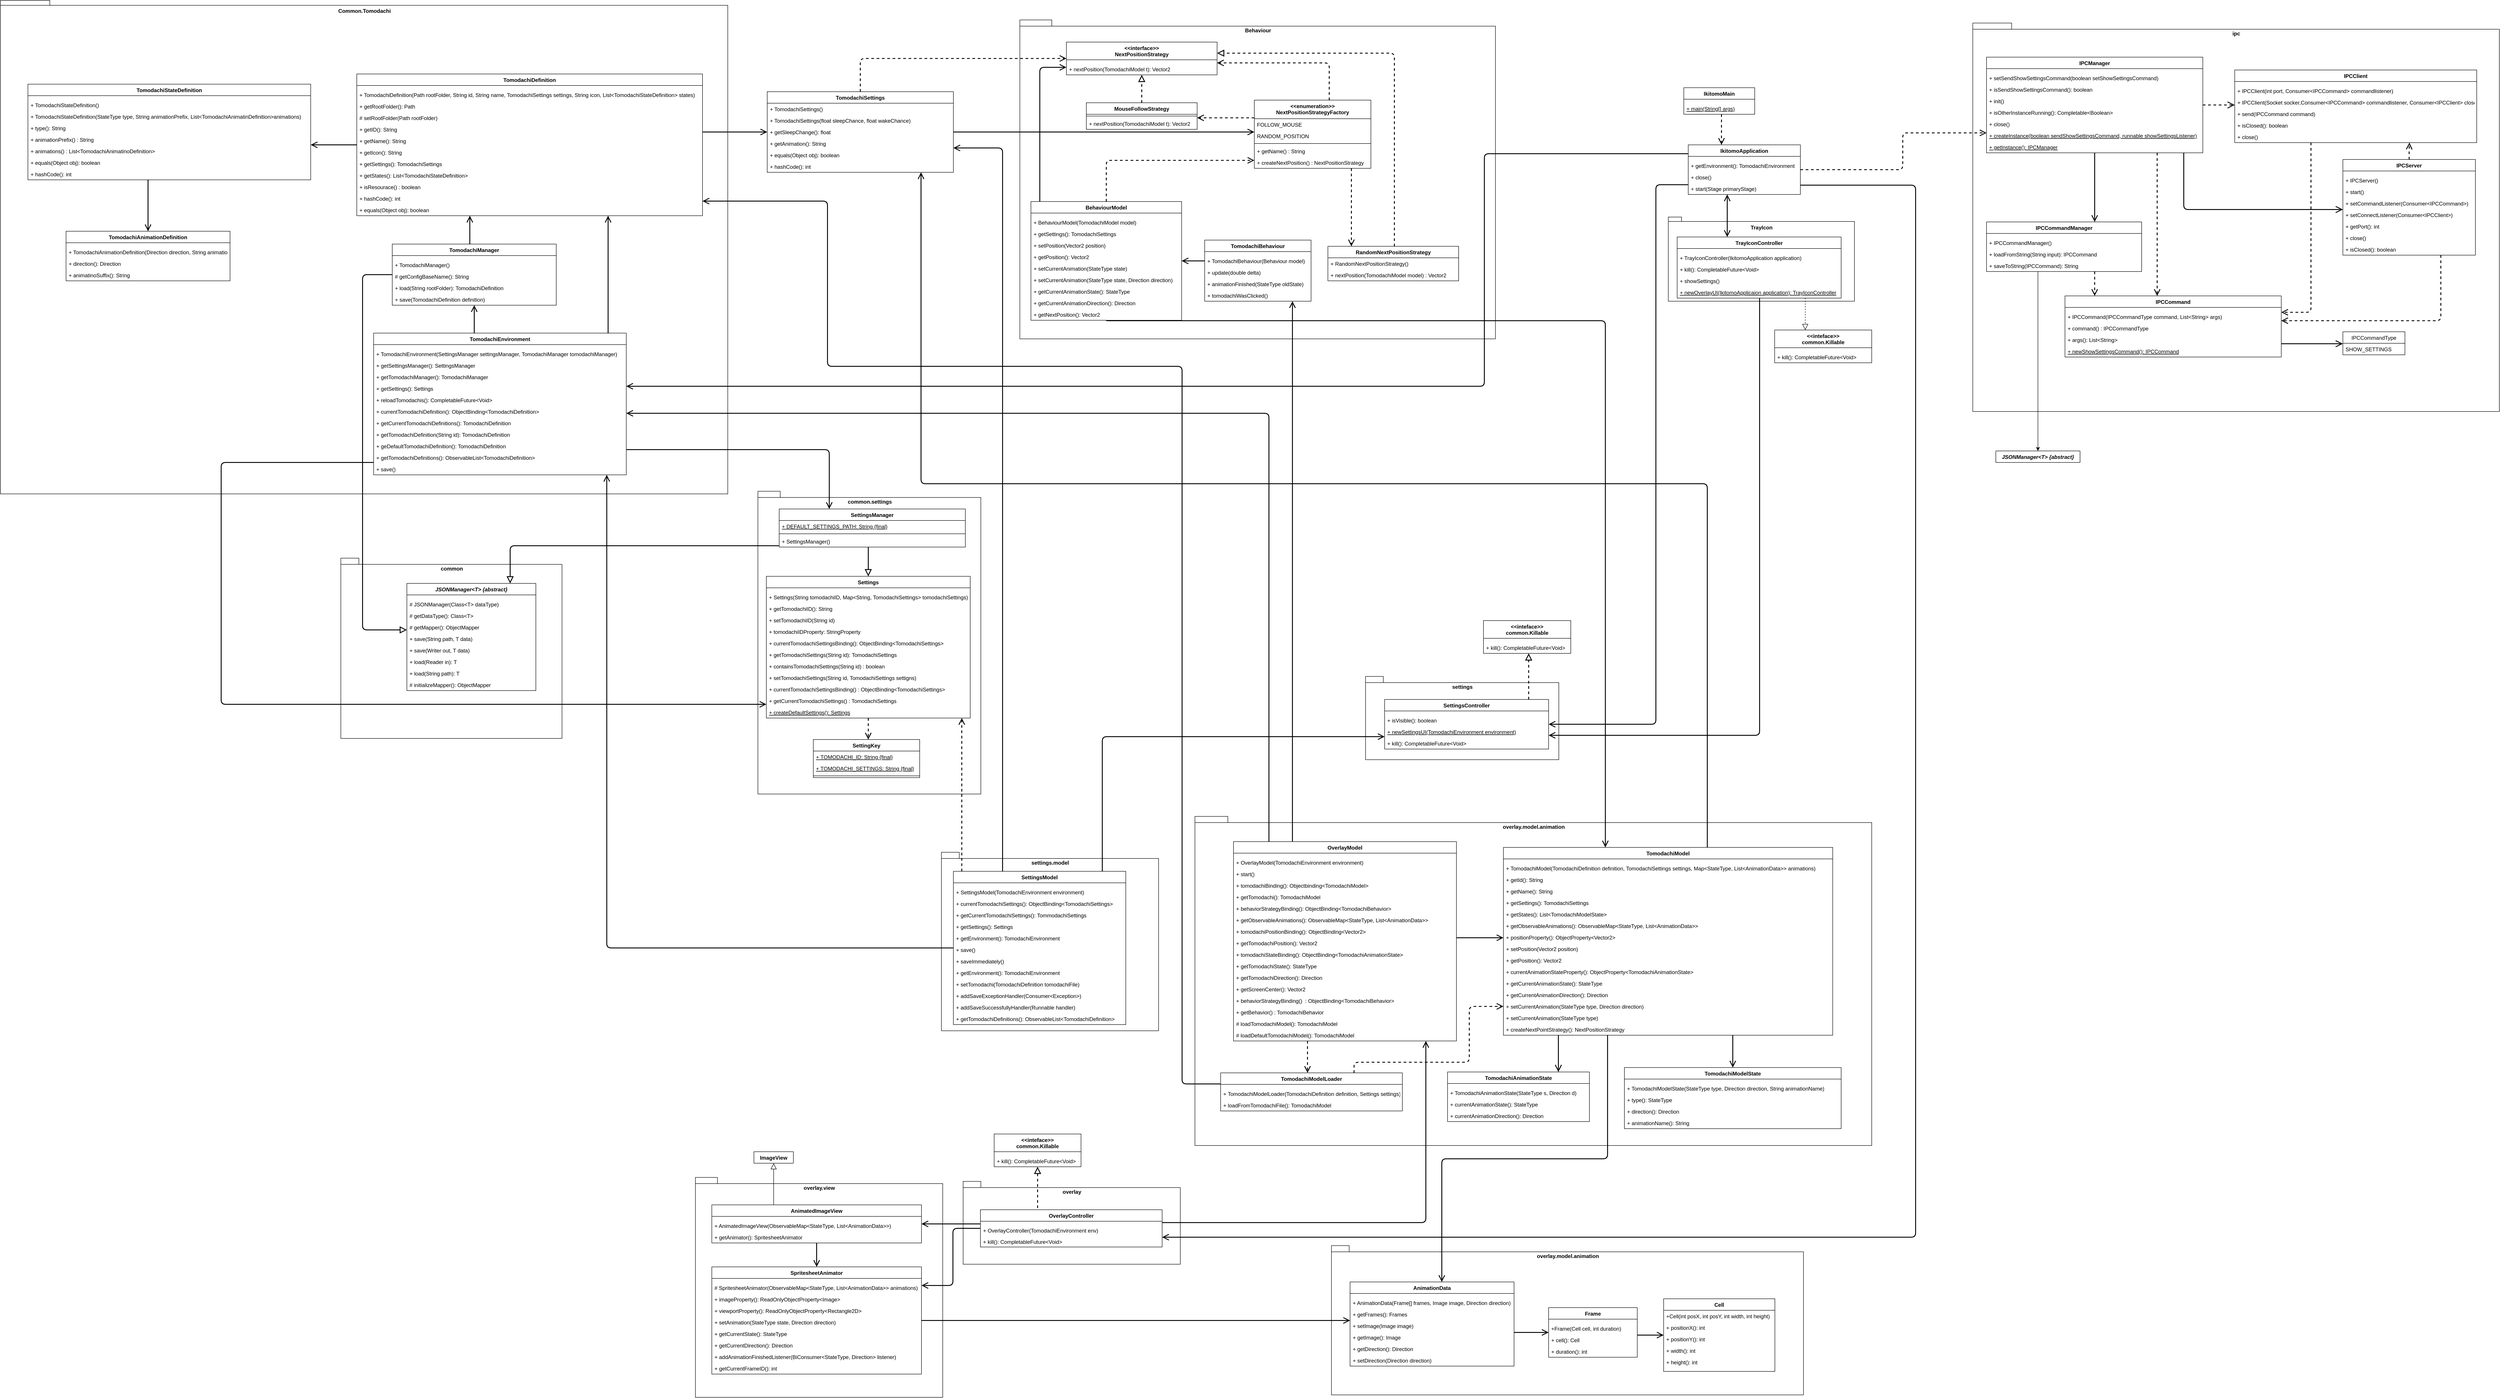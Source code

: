 <mxfile>
    <diagram id="-k924pRx5TwtKSC0G_js" name="Seite-1">
        <mxGraphModel dx="7150" dy="3148" grid="0" gridSize="10" guides="1" tooltips="1" connect="1" arrows="1" fold="1" page="1" pageScale="1" pageWidth="827" pageHeight="1169" background="#FFFFFF" math="0" shadow="0">
            <root>
                <mxCell id="0"/>
                <mxCell id="1" parent="0"/>
                <mxCell id="qqEQn_MBsALpCIteSbxw-124" value="ipc" style="shape=folder;fontStyle=1;spacingTop=10;tabWidth=40;tabHeight=14;tabPosition=left;html=1;verticalAlign=top;" parent="1" vertex="1">
                    <mxGeometry x="2843" y="80" width="1188" height="877" as="geometry"/>
                </mxCell>
                <mxCell id="HFKctG-kHc3jmiWJIdzu-284" value="settings.model" style="shape=folder;fontStyle=1;spacingTop=10;tabWidth=40;tabHeight=14;tabPosition=left;html=1;verticalAlign=top;" parent="1" vertex="1">
                    <mxGeometry x="516" y="1952" width="490" height="403" as="geometry"/>
                </mxCell>
                <mxCell id="HFKctG-kHc3jmiWJIdzu-281" value="settings" style="shape=folder;fontStyle=1;spacingTop=10;tabWidth=40;tabHeight=14;tabPosition=left;html=1;verticalAlign=top;" parent="1" vertex="1">
                    <mxGeometry x="1473" y="1555" width="436" height="188" as="geometry"/>
                </mxCell>
                <mxCell id="HFKctG-kHc3jmiWJIdzu-279" value="overlay.model.animation" style="shape=folder;fontStyle=1;spacingTop=10;tabWidth=40;tabHeight=14;tabPosition=left;html=1;verticalAlign=top;" parent="1" vertex="1">
                    <mxGeometry x="1088" y="1871" width="1527" height="743" as="geometry"/>
                </mxCell>
                <mxCell id="HFKctG-kHc3jmiWJIdzu-229" value="overlay.view" style="shape=folder;fontStyle=1;spacingTop=10;tabWidth=40;tabHeight=14;tabPosition=left;html=1;verticalAlign=top;" parent="1" vertex="1">
                    <mxGeometry x="-39" y="2686" width="558" height="496.5" as="geometry"/>
                </mxCell>
                <mxCell id="HFKctG-kHc3jmiWJIdzu-215" value="overlay.model.animation" style="shape=folder;fontStyle=1;spacingTop=10;tabWidth=40;tabHeight=14;tabPosition=left;html=1;verticalAlign=top;" parent="1" vertex="1">
                    <mxGeometry x="1396" y="2840" width="1065" height="337" as="geometry"/>
                </mxCell>
                <mxCell id="HFKctG-kHc3jmiWJIdzu-158" value="common" style="shape=folder;fontStyle=1;spacingTop=10;tabWidth=40;tabHeight=14;tabPosition=left;html=1;verticalAlign=top;" parent="1" vertex="1">
                    <mxGeometry x="-839" y="1288" width="499" height="407" as="geometry"/>
                </mxCell>
                <mxCell id="HFKctG-kHc3jmiWJIdzu-94" value="common.settings" style="shape=folder;fontStyle=1;spacingTop=10;tabWidth=40;tabHeight=14;tabPosition=left;html=1;verticalAlign=top;" parent="1" vertex="1">
                    <mxGeometry x="102" y="1137" width="503" height="683.5" as="geometry"/>
                </mxCell>
                <mxCell id="HFKctG-kHc3jmiWJIdzu-88" value="Common.Tomodachi" style="shape=folder;fontStyle=1;spacingTop=10;tabWidth=44;tabHeight=11;tabPosition=left;html=1;verticalAlign=top;" parent="1" vertex="1">
                    <mxGeometry x="-1607" y="29" width="1641" height="1114" as="geometry"/>
                </mxCell>
                <mxCell id="FRMFZ92u25l9Zv6ijfA3-47" value="Behaviour" style="shape=folder;fontStyle=1;spacingTop=10;tabWidth=40;tabHeight=14;tabPosition=left;html=1;verticalAlign=top;" parent="1" vertex="1">
                    <mxGeometry x="693" y="73" width="1073" height="720" as="geometry"/>
                </mxCell>
                <mxCell id="hj_B1nl4t0Jv-Di1GASs-1" value="IkitomoMain" style="swimlane;fontStyle=1;align=center;verticalAlign=top;childLayout=stackLayout;horizontal=1;startSize=26;horizontalStack=0;resizeParent=1;resizeParentMax=0;resizeLast=0;collapsible=1;marginBottom=0;" parent="1" vertex="1">
                    <mxGeometry x="2191" y="226" width="160" height="60" as="geometry"/>
                </mxCell>
                <mxCell id="hj_B1nl4t0Jv-Di1GASs-3" value="" style="line;strokeWidth=1;fillColor=none;align=left;verticalAlign=middle;spacingTop=-1;spacingLeft=3;spacingRight=3;rotatable=0;labelPosition=right;points=[];portConstraint=eastwest;strokeColor=none;" parent="hj_B1nl4t0Jv-Di1GASs-1" vertex="1">
                    <mxGeometry y="26" width="160" height="8" as="geometry"/>
                </mxCell>
                <mxCell id="hj_B1nl4t0Jv-Di1GASs-4" value="+ main(String[] args)" style="text;strokeColor=none;fillColor=none;align=left;verticalAlign=top;spacingLeft=4;spacingRight=4;overflow=hidden;rotatable=0;points=[[0,0.5],[1,0.5]];portConstraint=eastwest;fontStyle=4" parent="hj_B1nl4t0Jv-Di1GASs-1" vertex="1">
                    <mxGeometry y="34" width="160" height="26" as="geometry"/>
                </mxCell>
                <mxCell id="hj_B1nl4t0Jv-Di1GASs-5" value="IkitomoApplication" style="swimlane;fontStyle=1;align=center;verticalAlign=top;childLayout=stackLayout;horizontal=1;startSize=26;horizontalStack=0;resizeParent=1;resizeParentMax=0;resizeLast=0;collapsible=1;marginBottom=0;" parent="1" vertex="1">
                    <mxGeometry x="2201" y="355" width="253" height="112" as="geometry"/>
                </mxCell>
                <mxCell id="hj_B1nl4t0Jv-Di1GASs-7" value="" style="line;strokeWidth=1;fillColor=none;align=left;verticalAlign=middle;spacingTop=-1;spacingLeft=3;spacingRight=3;rotatable=0;labelPosition=right;points=[];portConstraint=eastwest;strokeColor=none;" parent="hj_B1nl4t0Jv-Di1GASs-5" vertex="1">
                    <mxGeometry y="26" width="253" height="8" as="geometry"/>
                </mxCell>
                <mxCell id="hj_B1nl4t0Jv-Di1GASs-14" value="+ getEnvironment(): TomodachiEnvironment" style="text;strokeColor=none;fillColor=none;align=left;verticalAlign=top;spacingLeft=4;spacingRight=4;overflow=hidden;rotatable=0;points=[[0,0.5],[1,0.5]];portConstraint=eastwest;" parent="hj_B1nl4t0Jv-Di1GASs-5" vertex="1">
                    <mxGeometry y="34" width="253" height="26" as="geometry"/>
                </mxCell>
                <mxCell id="hj_B1nl4t0Jv-Di1GASs-13" value="+ close()" style="text;strokeColor=none;fillColor=none;align=left;verticalAlign=top;spacingLeft=4;spacingRight=4;overflow=hidden;rotatable=0;points=[[0,0.5],[1,0.5]];portConstraint=eastwest;" parent="hj_B1nl4t0Jv-Di1GASs-5" vertex="1">
                    <mxGeometry y="60" width="253" height="26" as="geometry"/>
                </mxCell>
                <mxCell id="hj_B1nl4t0Jv-Di1GASs-12" value="+ start(Stage primaryStage)" style="text;strokeColor=none;fillColor=none;align=left;verticalAlign=top;spacingLeft=4;spacingRight=4;overflow=hidden;rotatable=0;points=[[0,0.5],[1,0.5]];portConstraint=eastwest;" parent="hj_B1nl4t0Jv-Di1GASs-5" vertex="1">
                    <mxGeometry y="86" width="253" height="26" as="geometry"/>
                </mxCell>
                <mxCell id="162" style="edgeStyle=orthogonalEdgeStyle;html=1;dashed=1;endArrow=block;endFill=0;startSize=11;endSize=11;strokeWidth=2;" edge="1" parent="1" source="hj_B1nl4t0Jv-Di1GASs-24" target="159">
                    <mxGeometry relative="1" as="geometry">
                        <Array as="points">
                            <mxPoint x="1841" y="1555"/>
                            <mxPoint x="1841" y="1555"/>
                        </Array>
                    </mxGeometry>
                </mxCell>
                <mxCell id="hj_B1nl4t0Jv-Di1GASs-24" value="SettingsController" style="swimlane;fontStyle=1;align=center;verticalAlign=top;childLayout=stackLayout;horizontal=1;startSize=26;horizontalStack=0;resizeParent=1;resizeParentMax=0;resizeLast=0;collapsible=1;marginBottom=0;" parent="1" vertex="1">
                    <mxGeometry x="1516" y="1607" width="370" height="112" as="geometry"/>
                </mxCell>
                <mxCell id="hj_B1nl4t0Jv-Di1GASs-27" value="" style="line;strokeWidth=1;fillColor=none;align=left;verticalAlign=middle;spacingTop=-1;spacingLeft=3;spacingRight=3;rotatable=0;labelPosition=right;points=[];portConstraint=eastwest;strokeColor=none;" parent="hj_B1nl4t0Jv-Di1GASs-24" vertex="1">
                    <mxGeometry y="26" width="370" height="8" as="geometry"/>
                </mxCell>
                <mxCell id="hj_B1nl4t0Jv-Di1GASs-29" value="+ isVisible(): boolean" style="text;strokeColor=none;fillColor=none;align=left;verticalAlign=top;spacingLeft=4;spacingRight=4;overflow=hidden;rotatable=0;points=[[0,0.5],[1,0.5]];portConstraint=eastwest;" parent="hj_B1nl4t0Jv-Di1GASs-24" vertex="1">
                    <mxGeometry y="34" width="370" height="26" as="geometry"/>
                </mxCell>
                <mxCell id="hj_B1nl4t0Jv-Di1GASs-38" value="+ newSettingsUI(TomodachiEnvironment environment)" style="text;strokeColor=none;fillColor=none;align=left;verticalAlign=top;spacingLeft=4;spacingRight=4;overflow=hidden;rotatable=0;points=[[0,0.5],[1,0.5]];portConstraint=eastwest;fontStyle=4" parent="hj_B1nl4t0Jv-Di1GASs-24" vertex="1">
                    <mxGeometry y="60" width="370" height="26" as="geometry"/>
                </mxCell>
                <mxCell id="hj_B1nl4t0Jv-Di1GASs-28" value="+ kill(): CompletableFuture&lt;Void&gt;" style="text;strokeColor=none;fillColor=none;align=left;verticalAlign=top;spacingLeft=4;spacingRight=4;overflow=hidden;rotatable=0;points=[[0,0.5],[1,0.5]];portConstraint=eastwest;" parent="hj_B1nl4t0Jv-Di1GASs-24" vertex="1">
                    <mxGeometry y="86" width="370" height="26" as="geometry"/>
                </mxCell>
                <mxCell id="123" style="edgeStyle=orthogonalEdgeStyle;sketch=0;html=1;startArrow=none;startFill=0;endArrow=open;endFill=0;startSize=11;endSize=11;strokeColor=default;strokeWidth=2;" parent="1" source="hj_B1nl4t0Jv-Di1GASs-141" target="HFKctG-kHc3jmiWJIdzu-100" edge="1">
                    <mxGeometry relative="1" as="geometry">
                        <Array as="points">
                            <mxPoint x="2019" y="2644"/>
                            <mxPoint x="1645" y="2644"/>
                        </Array>
                    </mxGeometry>
                </mxCell>
                <mxCell id="hj_B1nl4t0Jv-Di1GASs-141" value="TomodachiModel" style="swimlane;fontStyle=1;align=center;verticalAlign=top;childLayout=stackLayout;horizontal=1;startSize=26;horizontalStack=0;resizeParent=1;resizeParentMax=0;resizeLast=0;collapsible=1;marginBottom=0;" parent="1" vertex="1">
                    <mxGeometry x="1784" y="1941" width="743" height="424" as="geometry"/>
                </mxCell>
                <mxCell id="hj_B1nl4t0Jv-Di1GASs-146" value="" style="line;strokeWidth=1;fillColor=none;align=left;verticalAlign=middle;spacingTop=-1;spacingLeft=3;spacingRight=3;rotatable=0;labelPosition=right;points=[];portConstraint=eastwest;strokeColor=none;" parent="hj_B1nl4t0Jv-Di1GASs-141" vertex="1">
                    <mxGeometry y="26" width="743" height="8" as="geometry"/>
                </mxCell>
                <mxCell id="hj_B1nl4t0Jv-Di1GASs-147" value="+ TomodachiModel(TomodachiDefinition definition, TomodachiSettings settings, Map&lt;StateType, List&lt;AnimationData&gt;&gt; animations)" style="text;strokeColor=none;fillColor=none;align=left;verticalAlign=top;spacingLeft=4;spacingRight=4;overflow=hidden;rotatable=0;points=[[0,0.5],[1,0.5]];portConstraint=eastwest;" parent="hj_B1nl4t0Jv-Di1GASs-141" vertex="1">
                    <mxGeometry y="34" width="743" height="26" as="geometry"/>
                </mxCell>
                <mxCell id="hj_B1nl4t0Jv-Di1GASs-148" value="+ getId(): String" style="text;strokeColor=none;fillColor=none;align=left;verticalAlign=top;spacingLeft=4;spacingRight=4;overflow=hidden;rotatable=0;points=[[0,0.5],[1,0.5]];portConstraint=eastwest;" parent="hj_B1nl4t0Jv-Di1GASs-141" vertex="1">
                    <mxGeometry y="60" width="743" height="26" as="geometry"/>
                </mxCell>
                <mxCell id="hj_B1nl4t0Jv-Di1GASs-154" value="+ getName(): String" style="text;strokeColor=none;fillColor=none;align=left;verticalAlign=top;spacingLeft=4;spacingRight=4;overflow=hidden;rotatable=0;points=[[0,0.5],[1,0.5]];portConstraint=eastwest;" parent="hj_B1nl4t0Jv-Di1GASs-141" vertex="1">
                    <mxGeometry y="86" width="743" height="26" as="geometry"/>
                </mxCell>
                <mxCell id="hj_B1nl4t0Jv-Di1GASs-155" value="+ getSettings(): TomodachiSettings" style="text;strokeColor=none;fillColor=none;align=left;verticalAlign=top;spacingLeft=4;spacingRight=4;overflow=hidden;rotatable=0;points=[[0,0.5],[1,0.5]];portConstraint=eastwest;" parent="hj_B1nl4t0Jv-Di1GASs-141" vertex="1">
                    <mxGeometry y="112" width="743" height="26" as="geometry"/>
                </mxCell>
                <mxCell id="HFKctG-kHc3jmiWJIdzu-244" value="+ getStates(): List&lt;TomodachiModelState&gt;" style="text;strokeColor=none;fillColor=none;align=left;verticalAlign=top;spacingLeft=4;spacingRight=4;overflow=hidden;rotatable=0;points=[[0,0.5],[1,0.5]];portConstraint=eastwest;" parent="hj_B1nl4t0Jv-Di1GASs-141" vertex="1">
                    <mxGeometry y="138" width="743" height="26" as="geometry"/>
                </mxCell>
                <mxCell id="HFKctG-kHc3jmiWJIdzu-245" value="+ getObservableAnimations(): ObservableMap&lt;StateType, List&lt;AnimationData&gt;&gt;" style="text;strokeColor=none;fillColor=none;align=left;verticalAlign=top;spacingLeft=4;spacingRight=4;overflow=hidden;rotatable=0;points=[[0,0.5],[1,0.5]];portConstraint=eastwest;" parent="hj_B1nl4t0Jv-Di1GASs-141" vertex="1">
                    <mxGeometry y="164" width="743" height="26" as="geometry"/>
                </mxCell>
                <mxCell id="HFKctG-kHc3jmiWJIdzu-246" value="+ positionProperty(): ObjectProperty&lt;Vector2&gt;" style="text;strokeColor=none;fillColor=none;align=left;verticalAlign=top;spacingLeft=4;spacingRight=4;overflow=hidden;rotatable=0;points=[[0,0.5],[1,0.5]];portConstraint=eastwest;" parent="hj_B1nl4t0Jv-Di1GASs-141" vertex="1">
                    <mxGeometry y="190" width="743" height="26" as="geometry"/>
                </mxCell>
                <mxCell id="HFKctG-kHc3jmiWJIdzu-247" value="+ setPosition(Vector2 position) " style="text;strokeColor=none;fillColor=none;align=left;verticalAlign=top;spacingLeft=4;spacingRight=4;overflow=hidden;rotatable=0;points=[[0,0.5],[1,0.5]];portConstraint=eastwest;" parent="hj_B1nl4t0Jv-Di1GASs-141" vertex="1">
                    <mxGeometry y="216" width="743" height="26" as="geometry"/>
                </mxCell>
                <mxCell id="HFKctG-kHc3jmiWJIdzu-248" value="+ getPosition(): Vector2" style="text;strokeColor=none;fillColor=none;align=left;verticalAlign=top;spacingLeft=4;spacingRight=4;overflow=hidden;rotatable=0;points=[[0,0.5],[1,0.5]];portConstraint=eastwest;" parent="hj_B1nl4t0Jv-Di1GASs-141" vertex="1">
                    <mxGeometry y="242" width="743" height="26" as="geometry"/>
                </mxCell>
                <mxCell id="HFKctG-kHc3jmiWJIdzu-250" value="+ currentAnimationStateProperty(): ObjectProperty&lt;TomodachiAnimationState&gt;" style="text;strokeColor=none;fillColor=none;align=left;verticalAlign=top;spacingLeft=4;spacingRight=4;overflow=hidden;rotatable=0;points=[[0,0.5],[1,0.5]];portConstraint=eastwest;" parent="hj_B1nl4t0Jv-Di1GASs-141" vertex="1">
                    <mxGeometry y="268" width="743" height="26" as="geometry"/>
                </mxCell>
                <mxCell id="HFKctG-kHc3jmiWJIdzu-251" value="+ getCurrentAnimationState(): StateType" style="text;strokeColor=none;fillColor=none;align=left;verticalAlign=top;spacingLeft=4;spacingRight=4;overflow=hidden;rotatable=0;points=[[0,0.5],[1,0.5]];portConstraint=eastwest;" parent="hj_B1nl4t0Jv-Di1GASs-141" vertex="1">
                    <mxGeometry y="294" width="743" height="26" as="geometry"/>
                </mxCell>
                <mxCell id="HFKctG-kHc3jmiWJIdzu-252" value="+ getCurrentAnimationDirection(): Direction" style="text;strokeColor=none;fillColor=none;align=left;verticalAlign=top;spacingLeft=4;spacingRight=4;overflow=hidden;rotatable=0;points=[[0,0.5],[1,0.5]];portConstraint=eastwest;" parent="hj_B1nl4t0Jv-Di1GASs-141" vertex="1">
                    <mxGeometry y="320" width="743" height="26" as="geometry"/>
                </mxCell>
                <mxCell id="HFKctG-kHc3jmiWJIdzu-253" value="+ setCurrentAnimation(StateType type, Direction direction)" style="text;strokeColor=none;fillColor=none;align=left;verticalAlign=top;spacingLeft=4;spacingRight=4;overflow=hidden;rotatable=0;points=[[0,0.5],[1,0.5]];portConstraint=eastwest;" parent="hj_B1nl4t0Jv-Di1GASs-141" vertex="1">
                    <mxGeometry y="346" width="743" height="26" as="geometry"/>
                </mxCell>
                <mxCell id="HFKctG-kHc3jmiWJIdzu-254" value="+ setCurrentAnimation(StateType type)" style="text;strokeColor=none;fillColor=none;align=left;verticalAlign=top;spacingLeft=4;spacingRight=4;overflow=hidden;rotatable=0;points=[[0,0.5],[1,0.5]];portConstraint=eastwest;" parent="hj_B1nl4t0Jv-Di1GASs-141" vertex="1">
                    <mxGeometry y="372" width="743" height="26" as="geometry"/>
                </mxCell>
                <mxCell id="HFKctG-kHc3jmiWJIdzu-249" value="+ createNextPointStrategy(): NextPositionStrategy" style="text;strokeColor=none;fillColor=none;align=left;verticalAlign=top;spacingLeft=4;spacingRight=4;overflow=hidden;rotatable=0;points=[[0,0.5],[1,0.5]];portConstraint=eastwest;" parent="hj_B1nl4t0Jv-Di1GASs-141" vertex="1">
                    <mxGeometry y="398" width="743" height="26" as="geometry"/>
                </mxCell>
                <mxCell id="127" style="edgeStyle=orthogonalEdgeStyle;html=1;endArrow=open;endFill=0;endSize=11;strokeWidth=2;" parent="1" source="hj_B1nl4t0Jv-Di1GASs-156" target="FRMFZ92u25l9Zv6ijfA3-36" edge="1">
                    <mxGeometry relative="1" as="geometry">
                        <Array as="points">
                            <mxPoint x="1308" y="1598"/>
                            <mxPoint x="1308" y="1598"/>
                        </Array>
                    </mxGeometry>
                </mxCell>
                <mxCell id="hj_B1nl4t0Jv-Di1GASs-156" value="OverlayModel" style="swimlane;fontStyle=1;align=center;verticalAlign=top;childLayout=stackLayout;horizontal=1;startSize=26;horizontalStack=0;resizeParent=1;resizeParentMax=0;resizeLast=0;collapsible=1;marginBottom=0;" parent="1" vertex="1">
                    <mxGeometry x="1175" y="1928" width="503" height="450" as="geometry"/>
                </mxCell>
                <mxCell id="hj_B1nl4t0Jv-Di1GASs-161" value="" style="line;strokeWidth=1;fillColor=none;align=left;verticalAlign=middle;spacingTop=-1;spacingLeft=3;spacingRight=3;rotatable=0;labelPosition=right;points=[];portConstraint=eastwest;strokeColor=none;" parent="hj_B1nl4t0Jv-Di1GASs-156" vertex="1">
                    <mxGeometry y="26" width="503" height="8" as="geometry"/>
                </mxCell>
                <mxCell id="hj_B1nl4t0Jv-Di1GASs-162" value="+ OverlayModel(TomodachiEnvironment environment)" style="text;strokeColor=none;fillColor=none;align=left;verticalAlign=top;spacingLeft=4;spacingRight=4;overflow=hidden;rotatable=0;points=[[0,0.5],[1,0.5]];portConstraint=eastwest;" parent="hj_B1nl4t0Jv-Di1GASs-156" vertex="1">
                    <mxGeometry y="34" width="503" height="26" as="geometry"/>
                </mxCell>
                <mxCell id="hj_B1nl4t0Jv-Di1GASs-163" value="+ start()" style="text;strokeColor=none;fillColor=none;align=left;verticalAlign=top;spacingLeft=4;spacingRight=4;overflow=hidden;rotatable=0;points=[[0,0.5],[1,0.5]];portConstraint=eastwest;" parent="hj_B1nl4t0Jv-Di1GASs-156" vertex="1">
                    <mxGeometry y="60" width="503" height="26" as="geometry"/>
                </mxCell>
                <mxCell id="hj_B1nl4t0Jv-Di1GASs-165" value="+ tomodachiBinding(): Objectbinding&lt;TomodachiModel&gt;" style="text;strokeColor=none;fillColor=none;align=left;verticalAlign=top;spacingLeft=4;spacingRight=4;overflow=hidden;rotatable=0;points=[[0,0.5],[1,0.5]];portConstraint=eastwest;fontStyle=0" parent="hj_B1nl4t0Jv-Di1GASs-156" vertex="1">
                    <mxGeometry y="86" width="503" height="26" as="geometry"/>
                </mxCell>
                <mxCell id="hj_B1nl4t0Jv-Di1GASs-164" value="+ getTomodachi(): TomodachiModel" style="text;strokeColor=none;fillColor=none;align=left;verticalAlign=top;spacingLeft=4;spacingRight=4;overflow=hidden;rotatable=0;points=[[0,0.5],[1,0.5]];portConstraint=eastwest;fontStyle=0" parent="hj_B1nl4t0Jv-Di1GASs-156" vertex="1">
                    <mxGeometry y="112" width="503" height="26" as="geometry"/>
                </mxCell>
                <mxCell id="HFKctG-kHc3jmiWJIdzu-233" value="+ behaviorStrategyBinding(): ObjectBinding&lt;TomodachiBehavior&gt;" style="text;strokeColor=none;fillColor=none;align=left;verticalAlign=top;spacingLeft=4;spacingRight=4;overflow=hidden;rotatable=0;points=[[0,0.5],[1,0.5]];portConstraint=eastwest;fontStyle=0" parent="hj_B1nl4t0Jv-Di1GASs-156" vertex="1">
                    <mxGeometry y="138" width="503" height="26" as="geometry"/>
                </mxCell>
                <mxCell id="HFKctG-kHc3jmiWJIdzu-234" value="+ getObservableAnimations(): ObservableMap&lt;StateType, List&lt;AnimationData&gt;&gt;" style="text;strokeColor=none;fillColor=none;align=left;verticalAlign=top;spacingLeft=4;spacingRight=4;overflow=hidden;rotatable=0;points=[[0,0.5],[1,0.5]];portConstraint=eastwest;fontStyle=0" parent="hj_B1nl4t0Jv-Di1GASs-156" vertex="1">
                    <mxGeometry y="164" width="503" height="26" as="geometry"/>
                </mxCell>
                <mxCell id="HFKctG-kHc3jmiWJIdzu-235" value="+ tomodachiPositionBinding(): ObjectBinding&lt;Vector2&gt;" style="text;strokeColor=none;fillColor=none;align=left;verticalAlign=top;spacingLeft=4;spacingRight=4;overflow=hidden;rotatable=0;points=[[0,0.5],[1,0.5]];portConstraint=eastwest;fontStyle=0" parent="hj_B1nl4t0Jv-Di1GASs-156" vertex="1">
                    <mxGeometry y="190" width="503" height="26" as="geometry"/>
                </mxCell>
                <mxCell id="HFKctG-kHc3jmiWJIdzu-236" value="+ getTomodachiPosition(): Vector2" style="text;strokeColor=none;fillColor=none;align=left;verticalAlign=top;spacingLeft=4;spacingRight=4;overflow=hidden;rotatable=0;points=[[0,0.5],[1,0.5]];portConstraint=eastwest;fontStyle=0" parent="hj_B1nl4t0Jv-Di1GASs-156" vertex="1">
                    <mxGeometry y="216" width="503" height="26" as="geometry"/>
                </mxCell>
                <mxCell id="HFKctG-kHc3jmiWJIdzu-237" value="+ tomodachiStateBinding(): ObjectBinding&lt;TomodachiAnimationState&gt;" style="text;strokeColor=none;fillColor=none;align=left;verticalAlign=top;spacingLeft=4;spacingRight=4;overflow=hidden;rotatable=0;points=[[0,0.5],[1,0.5]];portConstraint=eastwest;fontStyle=0" parent="hj_B1nl4t0Jv-Di1GASs-156" vertex="1">
                    <mxGeometry y="242" width="503" height="26" as="geometry"/>
                </mxCell>
                <mxCell id="HFKctG-kHc3jmiWJIdzu-238" value="+ getTomodachiState(): StateType" style="text;strokeColor=none;fillColor=none;align=left;verticalAlign=top;spacingLeft=4;spacingRight=4;overflow=hidden;rotatable=0;points=[[0,0.5],[1,0.5]];portConstraint=eastwest;fontStyle=0" parent="hj_B1nl4t0Jv-Di1GASs-156" vertex="1">
                    <mxGeometry y="268" width="503" height="26" as="geometry"/>
                </mxCell>
                <mxCell id="HFKctG-kHc3jmiWJIdzu-239" value="+ getTomodachiDirection(): Direction" style="text;strokeColor=none;fillColor=none;align=left;verticalAlign=top;spacingLeft=4;spacingRight=4;overflow=hidden;rotatable=0;points=[[0,0.5],[1,0.5]];portConstraint=eastwest;fontStyle=0" parent="hj_B1nl4t0Jv-Di1GASs-156" vertex="1">
                    <mxGeometry y="294" width="503" height="26" as="geometry"/>
                </mxCell>
                <mxCell id="HFKctG-kHc3jmiWJIdzu-232" value="+ getScreenCenter(): Vector2" style="text;strokeColor=none;fillColor=none;align=left;verticalAlign=top;spacingLeft=4;spacingRight=4;overflow=hidden;rotatable=0;points=[[0,0.5],[1,0.5]];portConstraint=eastwest;fontStyle=0" parent="hj_B1nl4t0Jv-Di1GASs-156" vertex="1">
                    <mxGeometry y="320" width="503" height="26" as="geometry"/>
                </mxCell>
                <mxCell id="128" value="+ behaviorStrategyBinding()  : ObjectBinding&lt;TomodachiBehavior&gt;" style="text;strokeColor=none;fillColor=none;align=left;verticalAlign=top;spacingLeft=4;spacingRight=4;overflow=hidden;rotatable=0;points=[[0,0.5],[1,0.5]];portConstraint=eastwest;fontStyle=0" parent="hj_B1nl4t0Jv-Di1GASs-156" vertex="1">
                    <mxGeometry y="346" width="503" height="26" as="geometry"/>
                </mxCell>
                <mxCell id="129" value="+ getBehavior() : TomodachiBehavior" style="text;strokeColor=none;fillColor=none;align=left;verticalAlign=top;spacingLeft=4;spacingRight=4;overflow=hidden;rotatable=0;points=[[0,0.5],[1,0.5]];portConstraint=eastwest;fontStyle=0" parent="hj_B1nl4t0Jv-Di1GASs-156" vertex="1">
                    <mxGeometry y="372" width="503" height="26" as="geometry"/>
                </mxCell>
                <mxCell id="HFKctG-kHc3jmiWJIdzu-240" value="# loadTomodachiModel(): TomodachiModel" style="text;strokeColor=none;fillColor=none;align=left;verticalAlign=top;spacingLeft=4;spacingRight=4;overflow=hidden;rotatable=0;points=[[0,0.5],[1,0.5]];portConstraint=eastwest;fontStyle=0" parent="hj_B1nl4t0Jv-Di1GASs-156" vertex="1">
                    <mxGeometry y="398" width="503" height="26" as="geometry"/>
                </mxCell>
                <mxCell id="HFKctG-kHc3jmiWJIdzu-241" value="# loadDefaultTomodachiModel(): TomodachiModel" style="text;strokeColor=none;fillColor=none;align=left;verticalAlign=top;spacingLeft=4;spacingRight=4;overflow=hidden;rotatable=0;points=[[0,0.5],[1,0.5]];portConstraint=eastwest;fontStyle=0" parent="hj_B1nl4t0Jv-Di1GASs-156" vertex="1">
                    <mxGeometry y="424" width="503" height="26" as="geometry"/>
                </mxCell>
                <mxCell id="hj_B1nl4t0Jv-Di1GASs-195" value="&lt;&lt;inteface&gt;&gt;&#10;common.Killable" style="swimlane;fontStyle=1;align=center;verticalAlign=top;childLayout=stackLayout;horizontal=1;startSize=40;horizontalStack=0;resizeParent=1;resizeParentMax=0;resizeLast=0;collapsible=1;marginBottom=0;" parent="1" vertex="1">
                    <mxGeometry x="635" y="2588" width="196" height="74" as="geometry"/>
                </mxCell>
                <mxCell id="hj_B1nl4t0Jv-Di1GASs-196" value="" style="line;strokeWidth=1;fillColor=none;align=left;verticalAlign=middle;spacingTop=-1;spacingLeft=3;spacingRight=3;rotatable=0;labelPosition=right;points=[];portConstraint=eastwest;strokeColor=none;" parent="hj_B1nl4t0Jv-Di1GASs-195" vertex="1">
                    <mxGeometry y="40" width="196" height="8" as="geometry"/>
                </mxCell>
                <mxCell id="hj_B1nl4t0Jv-Di1GASs-197" value="+ kill(): CompletableFuture&lt;Void&gt;" style="text;strokeColor=none;fillColor=none;align=left;verticalAlign=top;spacingLeft=4;spacingRight=4;overflow=hidden;rotatable=0;points=[[0,0.5],[1,0.5]];portConstraint=eastwest;" parent="hj_B1nl4t0Jv-Di1GASs-195" vertex="1">
                    <mxGeometry y="48" width="196" height="26" as="geometry"/>
                </mxCell>
                <mxCell id="159" value="&lt;&lt;inteface&gt;&gt;&#10;common.Killable" style="swimlane;fontStyle=1;align=center;verticalAlign=top;childLayout=stackLayout;horizontal=1;startSize=40;horizontalStack=0;resizeParent=1;resizeParentMax=0;resizeLast=0;collapsible=1;marginBottom=0;" vertex="1" parent="1">
                    <mxGeometry x="1739" y="1429" width="197" height="74" as="geometry"/>
                </mxCell>
                <mxCell id="160" value="" style="line;strokeWidth=1;fillColor=none;align=left;verticalAlign=middle;spacingTop=-1;spacingLeft=3;spacingRight=3;rotatable=0;labelPosition=right;points=[];portConstraint=eastwest;strokeColor=none;" vertex="1" parent="159">
                    <mxGeometry y="40" width="197" height="8" as="geometry"/>
                </mxCell>
                <mxCell id="161" value="+ kill(): CompletableFuture&lt;Void&gt;" style="text;strokeColor=none;fillColor=none;align=left;verticalAlign=top;spacingLeft=4;spacingRight=4;overflow=hidden;rotatable=0;points=[[0,0.5],[1,0.5]];portConstraint=eastwest;" vertex="1" parent="159">
                    <mxGeometry y="48" width="197" height="26" as="geometry"/>
                </mxCell>
                <mxCell id="155" value="&lt;&lt;inteface&gt;&gt;&#10;common.Killable" style="swimlane;fontStyle=1;align=center;verticalAlign=top;childLayout=stackLayout;horizontal=1;startSize=40;horizontalStack=0;resizeParent=1;resizeParentMax=0;resizeLast=0;collapsible=1;marginBottom=0;" vertex="1" parent="1">
                    <mxGeometry x="2396" y="773" width="219" height="74" as="geometry"/>
                </mxCell>
                <mxCell id="156" value="" style="line;strokeWidth=1;fillColor=none;align=left;verticalAlign=middle;spacingTop=-1;spacingLeft=3;spacingRight=3;rotatable=0;labelPosition=right;points=[];portConstraint=eastwest;strokeColor=none;" vertex="1" parent="155">
                    <mxGeometry y="40" width="219" height="8" as="geometry"/>
                </mxCell>
                <mxCell id="157" value="+ kill(): CompletableFuture&lt;Void&gt;" style="text;strokeColor=none;fillColor=none;align=left;verticalAlign=top;spacingLeft=4;spacingRight=4;overflow=hidden;rotatable=0;points=[[0,0.5],[1,0.5]];portConstraint=eastwest;" vertex="1" parent="155">
                    <mxGeometry y="48" width="219" height="26" as="geometry"/>
                </mxCell>
                <mxCell id="hj_B1nl4t0Jv-Di1GASs-198" value="JSONManager&lt;T&gt; {abstract}" style="swimlane;fontStyle=3;align=center;verticalAlign=top;childLayout=stackLayout;horizontal=1;startSize=26;horizontalStack=0;resizeParent=1;resizeParentMax=0;resizeLast=0;collapsible=1;marginBottom=0;" parent="1" vertex="1">
                    <mxGeometry x="-690" y="1345" width="291" height="242" as="geometry"/>
                </mxCell>
                <mxCell id="hj_B1nl4t0Jv-Di1GASs-201" value="" style="line;strokeWidth=1;fillColor=none;align=left;verticalAlign=middle;spacingTop=-1;spacingLeft=3;spacingRight=3;rotatable=0;labelPosition=right;points=[];portConstraint=eastwest;strokeColor=none;" parent="hj_B1nl4t0Jv-Di1GASs-198" vertex="1">
                    <mxGeometry y="26" width="291" height="8" as="geometry"/>
                </mxCell>
                <mxCell id="hj_B1nl4t0Jv-Di1GASs-202" value="# JSONManager(Class&lt;T&gt; dataType)" style="text;strokeColor=none;fillColor=none;align=left;verticalAlign=top;spacingLeft=4;spacingRight=4;overflow=hidden;rotatable=0;points=[[0,0.5],[1,0.5]];portConstraint=eastwest;" parent="hj_B1nl4t0Jv-Di1GASs-198" vertex="1">
                    <mxGeometry y="34" width="291" height="26" as="geometry"/>
                </mxCell>
                <mxCell id="HFKctG-kHc3jmiWJIdzu-154" value="# getDataType(): Class&lt;T&gt;" style="text;strokeColor=none;fillColor=none;align=left;verticalAlign=top;spacingLeft=4;spacingRight=4;overflow=hidden;rotatable=0;points=[[0,0.5],[1,0.5]];portConstraint=eastwest;" parent="hj_B1nl4t0Jv-Di1GASs-198" vertex="1">
                    <mxGeometry y="60" width="291" height="26" as="geometry"/>
                </mxCell>
                <mxCell id="hj_B1nl4t0Jv-Di1GASs-203" value="# getMapper(): ObjectMapper" style="text;strokeColor=none;fillColor=none;align=left;verticalAlign=top;spacingLeft=4;spacingRight=4;overflow=hidden;rotatable=0;points=[[0,0.5],[1,0.5]];portConstraint=eastwest;" parent="hj_B1nl4t0Jv-Di1GASs-198" vertex="1">
                    <mxGeometry y="86" width="291" height="26" as="geometry"/>
                </mxCell>
                <mxCell id="hj_B1nl4t0Jv-Di1GASs-204" value="+ save(String path, T data)" style="text;strokeColor=none;fillColor=none;align=left;verticalAlign=top;spacingLeft=4;spacingRight=4;overflow=hidden;rotatable=0;points=[[0,0.5],[1,0.5]];portConstraint=eastwest;fontStyle=0" parent="hj_B1nl4t0Jv-Di1GASs-198" vertex="1">
                    <mxGeometry y="112" width="291" height="26" as="geometry"/>
                </mxCell>
                <mxCell id="hj_B1nl4t0Jv-Di1GASs-205" value="+ save(Writer out, T data)" style="text;strokeColor=none;fillColor=none;align=left;verticalAlign=top;spacingLeft=4;spacingRight=4;overflow=hidden;rotatable=0;points=[[0,0.5],[1,0.5]];portConstraint=eastwest;fontStyle=0" parent="hj_B1nl4t0Jv-Di1GASs-198" vertex="1">
                    <mxGeometry y="138" width="291" height="26" as="geometry"/>
                </mxCell>
                <mxCell id="hj_B1nl4t0Jv-Di1GASs-206" value="+ load(Reader in): T" style="text;strokeColor=none;fillColor=none;align=left;verticalAlign=top;spacingLeft=4;spacingRight=4;overflow=hidden;rotatable=0;points=[[0,0.5],[1,0.5]];portConstraint=eastwest;fontStyle=0" parent="hj_B1nl4t0Jv-Di1GASs-198" vertex="1">
                    <mxGeometry y="164" width="291" height="26" as="geometry"/>
                </mxCell>
                <mxCell id="hj_B1nl4t0Jv-Di1GASs-207" value="+ load(String path): T" style="text;strokeColor=none;fillColor=none;align=left;verticalAlign=top;spacingLeft=4;spacingRight=4;overflow=hidden;rotatable=0;points=[[0,0.5],[1,0.5]];portConstraint=eastwest;fontStyle=0" parent="hj_B1nl4t0Jv-Di1GASs-198" vertex="1">
                    <mxGeometry y="190" width="291" height="26" as="geometry"/>
                </mxCell>
                <mxCell id="hj_B1nl4t0Jv-Di1GASs-208" value="# initializeMapper(): ObjectMapper" style="text;strokeColor=none;fillColor=none;align=left;verticalAlign=top;spacingLeft=4;spacingRight=4;overflow=hidden;rotatable=0;points=[[0,0.5],[1,0.5]];portConstraint=eastwest;fontStyle=0" parent="hj_B1nl4t0Jv-Di1GASs-198" vertex="1">
                    <mxGeometry y="216" width="291" height="26" as="geometry"/>
                </mxCell>
                <mxCell id="144" value="JSONManager&lt;T&gt; {abstract}" style="swimlane;fontStyle=3;align=center;verticalAlign=top;childLayout=stackLayout;horizontal=1;startSize=0;horizontalStack=0;resizeParent=1;resizeParentMax=0;resizeLast=0;collapsible=1;marginBottom=0;" vertex="1" collapsed="1" parent="1">
                    <mxGeometry x="2895" y="1046" width="190" height="26" as="geometry">
                        <mxRectangle x="2998" y="1115" width="291" height="242" as="alternateBounds"/>
                    </mxGeometry>
                </mxCell>
                <mxCell id="145" value="" style="line;strokeWidth=1;fillColor=none;align=left;verticalAlign=middle;spacingTop=-1;spacingLeft=3;spacingRight=3;rotatable=0;labelPosition=right;points=[];portConstraint=eastwest;strokeColor=none;" vertex="1" parent="144">
                    <mxGeometry width="190" height="8" as="geometry"/>
                </mxCell>
                <mxCell id="146" value="# JSONManager(Class&lt;T&gt; dataType)" style="text;strokeColor=none;fillColor=none;align=left;verticalAlign=top;spacingLeft=4;spacingRight=4;overflow=hidden;rotatable=0;points=[[0,0.5],[1,0.5]];portConstraint=eastwest;" vertex="1" parent="144">
                    <mxGeometry y="8" width="190" height="26" as="geometry"/>
                </mxCell>
                <mxCell id="147" value="# getDataType(): Class&lt;T&gt;" style="text;strokeColor=none;fillColor=none;align=left;verticalAlign=top;spacingLeft=4;spacingRight=4;overflow=hidden;rotatable=0;points=[[0,0.5],[1,0.5]];portConstraint=eastwest;" vertex="1" parent="144">
                    <mxGeometry y="34" width="190" height="26" as="geometry"/>
                </mxCell>
                <mxCell id="148" value="# getMapper(): ObjectMapper" style="text;strokeColor=none;fillColor=none;align=left;verticalAlign=top;spacingLeft=4;spacingRight=4;overflow=hidden;rotatable=0;points=[[0,0.5],[1,0.5]];portConstraint=eastwest;" vertex="1" parent="144">
                    <mxGeometry y="60" width="190" height="26" as="geometry"/>
                </mxCell>
                <mxCell id="149" value="+ save(String path, T data)" style="text;strokeColor=none;fillColor=none;align=left;verticalAlign=top;spacingLeft=4;spacingRight=4;overflow=hidden;rotatable=0;points=[[0,0.5],[1,0.5]];portConstraint=eastwest;fontStyle=0" vertex="1" parent="144">
                    <mxGeometry y="86" width="190" height="26" as="geometry"/>
                </mxCell>
                <mxCell id="150" value="+ save(Writer out, T data)" style="text;strokeColor=none;fillColor=none;align=left;verticalAlign=top;spacingLeft=4;spacingRight=4;overflow=hidden;rotatable=0;points=[[0,0.5],[1,0.5]];portConstraint=eastwest;fontStyle=0" vertex="1" parent="144">
                    <mxGeometry y="112" width="190" height="26" as="geometry"/>
                </mxCell>
                <mxCell id="151" value="+ load(Reader in): T" style="text;strokeColor=none;fillColor=none;align=left;verticalAlign=top;spacingLeft=4;spacingRight=4;overflow=hidden;rotatable=0;points=[[0,0.5],[1,0.5]];portConstraint=eastwest;fontStyle=0" vertex="1" parent="144">
                    <mxGeometry y="138" width="190" height="26" as="geometry"/>
                </mxCell>
                <mxCell id="152" value="+ load(String path): T" style="text;strokeColor=none;fillColor=none;align=left;verticalAlign=top;spacingLeft=4;spacingRight=4;overflow=hidden;rotatable=0;points=[[0,0.5],[1,0.5]];portConstraint=eastwest;fontStyle=0" vertex="1" parent="144">
                    <mxGeometry y="164" width="190" height="26" as="geometry"/>
                </mxCell>
                <mxCell id="153" value="# initializeMapper(): ObjectMapper" style="text;strokeColor=none;fillColor=none;align=left;verticalAlign=top;spacingLeft=4;spacingRight=4;overflow=hidden;rotatable=0;points=[[0,0.5],[1,0.5]];portConstraint=eastwest;fontStyle=0" vertex="1" parent="144">
                    <mxGeometry y="190" width="190" height="26" as="geometry"/>
                </mxCell>
                <mxCell id="hj_B1nl4t0Jv-Di1GASs-237" value="TomodachiStateDefinition" style="swimlane;fontStyle=1;align=center;verticalAlign=top;childLayout=stackLayout;horizontal=1;startSize=26;horizontalStack=0;resizeParent=1;resizeParentMax=0;resizeLast=0;collapsible=1;marginBottom=0;" parent="1" vertex="1">
                    <mxGeometry x="-1545" y="218" width="638" height="216" as="geometry"/>
                </mxCell>
                <mxCell id="hj_B1nl4t0Jv-Di1GASs-243" value="" style="line;strokeWidth=1;fillColor=none;align=left;verticalAlign=middle;spacingTop=-1;spacingLeft=3;spacingRight=3;rotatable=0;labelPosition=right;points=[];portConstraint=eastwest;strokeColor=none;" parent="hj_B1nl4t0Jv-Di1GASs-237" vertex="1">
                    <mxGeometry y="26" width="638" height="8" as="geometry"/>
                </mxCell>
                <mxCell id="hj_B1nl4t0Jv-Di1GASs-244" value="+ TomodachiStateDefinition()" style="text;strokeColor=none;fillColor=none;align=left;verticalAlign=top;spacingLeft=4;spacingRight=4;overflow=hidden;rotatable=0;points=[[0,0.5],[1,0.5]];portConstraint=eastwest;" parent="hj_B1nl4t0Jv-Di1GASs-237" vertex="1">
                    <mxGeometry y="34" width="638" height="26" as="geometry"/>
                </mxCell>
                <mxCell id="hj_B1nl4t0Jv-Di1GASs-245" value="+ TomodachiStateDefinition(StateType type, String animationPrefix, List&lt;TomodachiAnimatinDefinition&gt;animations)" style="text;strokeColor=none;fillColor=none;align=left;verticalAlign=top;spacingLeft=4;spacingRight=4;overflow=hidden;rotatable=0;points=[[0,0.5],[1,0.5]];portConstraint=eastwest;" parent="hj_B1nl4t0Jv-Di1GASs-237" vertex="1">
                    <mxGeometry y="60" width="638" height="26" as="geometry"/>
                </mxCell>
                <mxCell id="hj_B1nl4t0Jv-Di1GASs-246" value="+ type(): String" style="text;strokeColor=none;fillColor=none;align=left;verticalAlign=top;spacingLeft=4;spacingRight=4;overflow=hidden;rotatable=0;points=[[0,0.5],[1,0.5]];portConstraint=eastwest;fontStyle=0" parent="hj_B1nl4t0Jv-Di1GASs-237" vertex="1">
                    <mxGeometry y="86" width="638" height="26" as="geometry"/>
                </mxCell>
                <mxCell id="hj_B1nl4t0Jv-Di1GASs-247" value="+ animationPrefix() : String" style="text;strokeColor=none;fillColor=none;align=left;verticalAlign=top;spacingLeft=4;spacingRight=4;overflow=hidden;rotatable=0;points=[[0,0.5],[1,0.5]];portConstraint=eastwest;fontStyle=0" parent="hj_B1nl4t0Jv-Di1GASs-237" vertex="1">
                    <mxGeometry y="112" width="638" height="26" as="geometry"/>
                </mxCell>
                <mxCell id="79" value="+ animations() : List&lt;TomodachiAnimatinoDefinition&gt;" style="text;strokeColor=none;fillColor=none;align=left;verticalAlign=top;spacingLeft=4;spacingRight=4;overflow=hidden;rotatable=0;points=[[0,0.5],[1,0.5]];portConstraint=eastwest;fontStyle=0" parent="hj_B1nl4t0Jv-Di1GASs-237" vertex="1">
                    <mxGeometry y="138" width="638" height="26" as="geometry"/>
                </mxCell>
                <mxCell id="hj_B1nl4t0Jv-Di1GASs-249" value="+ equals(Object obj): boolean" style="text;strokeColor=none;fillColor=none;align=left;verticalAlign=top;spacingLeft=4;spacingRight=4;overflow=hidden;rotatable=0;points=[[0,0.5],[1,0.5]];portConstraint=eastwest;fontStyle=0" parent="hj_B1nl4t0Jv-Di1GASs-237" vertex="1">
                    <mxGeometry y="164" width="638" height="26" as="geometry"/>
                </mxCell>
                <mxCell id="hj_B1nl4t0Jv-Di1GASs-248" value="+ hashCode(): int" style="text;strokeColor=none;fillColor=none;align=left;verticalAlign=top;spacingLeft=4;spacingRight=4;overflow=hidden;rotatable=0;points=[[0,0.5],[1,0.5]];portConstraint=eastwest;fontStyle=0" parent="hj_B1nl4t0Jv-Di1GASs-237" vertex="1">
                    <mxGeometry y="190" width="638" height="26" as="geometry"/>
                </mxCell>
                <mxCell id="hj_B1nl4t0Jv-Di1GASs-253" value="TomodachiSettings" style="swimlane;fontStyle=1;align=center;verticalAlign=top;childLayout=stackLayout;horizontal=1;startSize=26;horizontalStack=0;resizeParent=1;resizeParentMax=0;resizeLast=0;collapsible=1;marginBottom=0;" parent="1" vertex="1">
                    <mxGeometry x="123" y="235" width="420" height="182" as="geometry"/>
                </mxCell>
                <mxCell id="hj_B1nl4t0Jv-Di1GASs-257" value="+ TomodachiSettings()" style="text;strokeColor=none;fillColor=none;align=left;verticalAlign=top;spacingLeft=4;spacingRight=4;overflow=hidden;rotatable=0;points=[[0,0.5],[1,0.5]];portConstraint=eastwest;" parent="hj_B1nl4t0Jv-Di1GASs-253" vertex="1">
                    <mxGeometry y="26" width="420" height="26" as="geometry"/>
                </mxCell>
                <mxCell id="hj_B1nl4t0Jv-Di1GASs-258" value="+ TomodachiSettings(float sleepChance, float wakeChance)" style="text;strokeColor=none;fillColor=none;align=left;verticalAlign=top;spacingLeft=4;spacingRight=4;overflow=hidden;rotatable=0;points=[[0,0.5],[1,0.5]];portConstraint=eastwest;" parent="hj_B1nl4t0Jv-Di1GASs-253" vertex="1">
                    <mxGeometry y="52" width="420" height="26" as="geometry"/>
                </mxCell>
                <mxCell id="hj_B1nl4t0Jv-Di1GASs-259" value="+ getSleepChange(): float" style="text;strokeColor=none;fillColor=none;align=left;verticalAlign=top;spacingLeft=4;spacingRight=4;overflow=hidden;rotatable=0;points=[[0,0.5],[1,0.5]];portConstraint=eastwest;fontStyle=0" parent="hj_B1nl4t0Jv-Di1GASs-253" vertex="1">
                    <mxGeometry y="78" width="420" height="26" as="geometry"/>
                </mxCell>
                <mxCell id="hj_B1nl4t0Jv-Di1GASs-260" value="+ getAnimation(): String" style="text;strokeColor=none;fillColor=none;align=left;verticalAlign=top;spacingLeft=4;spacingRight=4;overflow=hidden;rotatable=0;points=[[0,0.5],[1,0.5]];portConstraint=eastwest;fontStyle=0" parent="hj_B1nl4t0Jv-Di1GASs-253" vertex="1">
                    <mxGeometry y="104" width="420" height="26" as="geometry"/>
                </mxCell>
                <mxCell id="hj_B1nl4t0Jv-Di1GASs-261" value="+ equals(Object obj): boolean" style="text;strokeColor=none;fillColor=none;align=left;verticalAlign=top;spacingLeft=4;spacingRight=4;overflow=hidden;rotatable=0;points=[[0,0.5],[1,0.5]];portConstraint=eastwest;fontStyle=0" parent="hj_B1nl4t0Jv-Di1GASs-253" vertex="1">
                    <mxGeometry y="130" width="420" height="26" as="geometry"/>
                </mxCell>
                <mxCell id="hj_B1nl4t0Jv-Di1GASs-262" value="+ hashCode(): int" style="text;strokeColor=none;fillColor=none;align=left;verticalAlign=top;spacingLeft=4;spacingRight=4;overflow=hidden;rotatable=0;points=[[0,0.5],[1,0.5]];portConstraint=eastwest;fontStyle=0" parent="hj_B1nl4t0Jv-Di1GASs-253" vertex="1">
                    <mxGeometry y="156" width="420" height="26" as="geometry"/>
                </mxCell>
                <mxCell id="7TZnlVN319iXurRvx-R3-20" value="TomodachiManager" style="swimlane;fontStyle=1;align=center;verticalAlign=top;childLayout=stackLayout;horizontal=1;startSize=26;horizontalStack=0;resizeParent=1;resizeParentMax=0;resizeLast=0;collapsible=1;marginBottom=0;" parent="1" vertex="1">
                    <mxGeometry x="-723" y="579" width="370" height="138" as="geometry"/>
                </mxCell>
                <mxCell id="7TZnlVN319iXurRvx-R3-21" value="" style="line;strokeWidth=1;fillColor=none;align=left;verticalAlign=middle;spacingTop=-1;spacingLeft=3;spacingRight=3;rotatable=0;labelPosition=right;points=[];portConstraint=eastwest;strokeColor=none;" parent="7TZnlVN319iXurRvx-R3-20" vertex="1">
                    <mxGeometry y="26" width="370" height="8" as="geometry"/>
                </mxCell>
                <mxCell id="7TZnlVN319iXurRvx-R3-22" value="+ TomodachiManager()" style="text;strokeColor=none;fillColor=none;align=left;verticalAlign=top;spacingLeft=4;spacingRight=4;overflow=hidden;rotatable=0;points=[[0,0.5],[1,0.5]];portConstraint=eastwest;" parent="7TZnlVN319iXurRvx-R3-20" vertex="1">
                    <mxGeometry y="34" width="370" height="26" as="geometry"/>
                </mxCell>
                <mxCell id="7TZnlVN319iXurRvx-R3-23" value="# getConfigBaseName(): String" style="text;strokeColor=none;fillColor=none;align=left;verticalAlign=top;spacingLeft=4;spacingRight=4;overflow=hidden;rotatable=0;points=[[0,0.5],[1,0.5]];portConstraint=eastwest;fontStyle=0" parent="7TZnlVN319iXurRvx-R3-20" vertex="1">
                    <mxGeometry y="60" width="370" height="26" as="geometry"/>
                </mxCell>
                <mxCell id="7TZnlVN319iXurRvx-R3-25" value="+ load(String rootFolder): TomodachiDefinition" style="text;strokeColor=none;fillColor=none;align=left;verticalAlign=top;spacingLeft=4;spacingRight=4;overflow=hidden;rotatable=0;points=[[0,0.5],[1,0.5]];portConstraint=eastwest;fontStyle=0" parent="7TZnlVN319iXurRvx-R3-20" vertex="1">
                    <mxGeometry y="86" width="370" height="26" as="geometry"/>
                </mxCell>
                <mxCell id="7TZnlVN319iXurRvx-R3-26" value="+ save(TomodachiDefinition definition)" style="text;strokeColor=none;fillColor=none;align=left;verticalAlign=top;spacingLeft=4;spacingRight=4;overflow=hidden;rotatable=0;points=[[0,0.5],[1,0.5]];portConstraint=eastwest;fontStyle=0" parent="7TZnlVN319iXurRvx-R3-20" vertex="1">
                    <mxGeometry y="112" width="370" height="26" as="geometry"/>
                </mxCell>
                <mxCell id="7TZnlVN319iXurRvx-R3-27" value="TomodachiEnvironment" style="swimlane;fontStyle=1;align=center;verticalAlign=top;childLayout=stackLayout;horizontal=1;startSize=26;horizontalStack=0;resizeParent=1;resizeParentMax=0;resizeLast=0;collapsible=1;marginBottom=0;" parent="1" vertex="1">
                    <mxGeometry x="-765" y="780" width="570" height="320" as="geometry"/>
                </mxCell>
                <mxCell id="7TZnlVN319iXurRvx-R3-28" value="" style="line;strokeWidth=1;fillColor=none;align=left;verticalAlign=middle;spacingTop=-1;spacingLeft=3;spacingRight=3;rotatable=0;labelPosition=right;points=[];portConstraint=eastwest;strokeColor=none;" parent="7TZnlVN319iXurRvx-R3-27" vertex="1">
                    <mxGeometry y="26" width="570" height="8" as="geometry"/>
                </mxCell>
                <mxCell id="7TZnlVN319iXurRvx-R3-29" value="+ TomodachiEnvironment(SettingsManager settingsManager, TomodachiManager tomodachiManager)" style="text;strokeColor=none;fillColor=none;align=left;verticalAlign=top;spacingLeft=4;spacingRight=4;overflow=hidden;rotatable=0;points=[[0,0.5],[1,0.5]];portConstraint=eastwest;" parent="7TZnlVN319iXurRvx-R3-27" vertex="1">
                    <mxGeometry y="34" width="570" height="26" as="geometry"/>
                </mxCell>
                <mxCell id="7TZnlVN319iXurRvx-R3-30" value="+ getSettingsManager(): SettingsManager" style="text;strokeColor=none;fillColor=none;align=left;verticalAlign=top;spacingLeft=4;spacingRight=4;overflow=hidden;rotatable=0;points=[[0,0.5],[1,0.5]];portConstraint=eastwest;fontStyle=0" parent="7TZnlVN319iXurRvx-R3-27" vertex="1">
                    <mxGeometry y="60" width="570" height="26" as="geometry"/>
                </mxCell>
                <mxCell id="7TZnlVN319iXurRvx-R3-31" value="+ getTomodachiManager(): TomodachiManager" style="text;strokeColor=none;fillColor=none;align=left;verticalAlign=top;spacingLeft=4;spacingRight=4;overflow=hidden;rotatable=0;points=[[0,0.5],[1,0.5]];portConstraint=eastwest;fontStyle=0" parent="7TZnlVN319iXurRvx-R3-27" vertex="1">
                    <mxGeometry y="86" width="570" height="26" as="geometry"/>
                </mxCell>
                <mxCell id="7TZnlVN319iXurRvx-R3-32" value="+ getSettings(): Settings" style="text;strokeColor=none;fillColor=none;align=left;verticalAlign=top;spacingLeft=4;spacingRight=4;overflow=hidden;rotatable=0;points=[[0,0.5],[1,0.5]];portConstraint=eastwest;fontStyle=0" parent="7TZnlVN319iXurRvx-R3-27" vertex="1">
                    <mxGeometry y="112" width="570" height="26" as="geometry"/>
                </mxCell>
                <mxCell id="7TZnlVN319iXurRvx-R3-33" value="+ reloadTomodachis(): CompletableFuture&lt;Void&gt;" style="text;strokeColor=none;fillColor=none;align=left;verticalAlign=top;spacingLeft=4;spacingRight=4;overflow=hidden;rotatable=0;points=[[0,0.5],[1,0.5]];portConstraint=eastwest;fontStyle=0" parent="7TZnlVN319iXurRvx-R3-27" vertex="1">
                    <mxGeometry y="138" width="570" height="26" as="geometry"/>
                </mxCell>
                <mxCell id="7TZnlVN319iXurRvx-R3-38" value="+ currentTomodachiDefinition(): ObjectBinding&lt;TomodachiDefinition&gt;" style="text;strokeColor=none;fillColor=none;align=left;verticalAlign=top;spacingLeft=4;spacingRight=4;overflow=hidden;rotatable=0;points=[[0,0.5],[1,0.5]];portConstraint=eastwest;fontStyle=0" parent="7TZnlVN319iXurRvx-R3-27" vertex="1">
                    <mxGeometry y="164" width="570" height="26" as="geometry"/>
                </mxCell>
                <mxCell id="7TZnlVN319iXurRvx-R3-37" value="+ getCurrentTomodachiDefinitions(): TomodachiDefinition" style="text;strokeColor=none;fillColor=none;align=left;verticalAlign=top;spacingLeft=4;spacingRight=4;overflow=hidden;rotatable=0;points=[[0,0.5],[1,0.5]];portConstraint=eastwest;fontStyle=0" parent="7TZnlVN319iXurRvx-R3-27" vertex="1">
                    <mxGeometry y="190" width="570" height="26" as="geometry"/>
                </mxCell>
                <mxCell id="7TZnlVN319iXurRvx-R3-35" value="+ getTomodachiDefinition(String id): TomodachiDefinition" style="text;strokeColor=none;fillColor=none;align=left;verticalAlign=top;spacingLeft=4;spacingRight=4;overflow=hidden;rotatable=0;points=[[0,0.5],[1,0.5]];portConstraint=eastwest;fontStyle=0" parent="7TZnlVN319iXurRvx-R3-27" vertex="1">
                    <mxGeometry y="216" width="570" height="26" as="geometry"/>
                </mxCell>
                <mxCell id="68" value="+ geDefaultTomodachiDefinition(): TomodachiDefinition" style="text;strokeColor=none;fillColor=none;align=left;verticalAlign=top;spacingLeft=4;spacingRight=4;overflow=hidden;rotatable=0;points=[[0,0.5],[1,0.5]];portConstraint=eastwest;fontStyle=0" parent="7TZnlVN319iXurRvx-R3-27" vertex="1">
                    <mxGeometry y="242" width="570" height="26" as="geometry"/>
                </mxCell>
                <mxCell id="7TZnlVN319iXurRvx-R3-34" value="+ getTomodachiDefinitions(): ObservableList&lt;TomodachiDefinition&gt;" style="text;strokeColor=none;fillColor=none;align=left;verticalAlign=top;spacingLeft=4;spacingRight=4;overflow=hidden;rotatable=0;points=[[0,0.5],[1,0.5]];portConstraint=eastwest;fontStyle=0" parent="7TZnlVN319iXurRvx-R3-27" vertex="1">
                    <mxGeometry y="268" width="570" height="26" as="geometry"/>
                </mxCell>
                <mxCell id="7TZnlVN319iXurRvx-R3-39" value="+ save()" style="text;strokeColor=none;fillColor=none;align=left;verticalAlign=top;spacingLeft=4;spacingRight=4;overflow=hidden;rotatable=0;points=[[0,0.5],[1,0.5]];portConstraint=eastwest;fontStyle=0" parent="7TZnlVN319iXurRvx-R3-27" vertex="1">
                    <mxGeometry y="294" width="570" height="26" as="geometry"/>
                </mxCell>
                <mxCell id="65" style="edgeStyle=orthogonalEdgeStyle;sketch=0;html=1;strokeColor=default;endArrow=open;endFill=0;endSize=11;strokeWidth=2;" parent="1" source="7TZnlVN319iXurRvx-R3-40" target="hj_B1nl4t0Jv-Di1GASs-237" edge="1">
                    <mxGeometry relative="1" as="geometry">
                        <mxPoint x="-961" y="615" as="targetPoint"/>
                        <Array as="points">
                            <mxPoint x="-1081" y="402"/>
                            <mxPoint x="-1081" y="402"/>
                        </Array>
                    </mxGeometry>
                </mxCell>
                <mxCell id="7TZnlVN319iXurRvx-R3-40" value="TomodachiDefinition" style="swimlane;fontStyle=1;align=center;verticalAlign=top;childLayout=stackLayout;horizontal=1;startSize=26;horizontalStack=0;resizeParent=1;resizeParentMax=0;resizeLast=0;collapsible=1;marginBottom=0;" parent="1" vertex="1">
                    <mxGeometry x="-803" y="195" width="780" height="320" as="geometry"/>
                </mxCell>
                <mxCell id="7TZnlVN319iXurRvx-R3-41" value="" style="line;strokeWidth=1;fillColor=none;align=left;verticalAlign=middle;spacingTop=-1;spacingLeft=3;spacingRight=3;rotatable=0;labelPosition=right;points=[];portConstraint=eastwest;strokeColor=none;" parent="7TZnlVN319iXurRvx-R3-40" vertex="1">
                    <mxGeometry y="26" width="780" height="8" as="geometry"/>
                </mxCell>
                <mxCell id="7TZnlVN319iXurRvx-R3-42" value="+ TomodachiDefinition(Path rootFolder, String id, String name, TomodachiSettings settings, String icon, List&lt;TomodachiStateDefinition&gt; states)" style="text;strokeColor=none;fillColor=none;align=left;verticalAlign=top;spacingLeft=4;spacingRight=4;overflow=hidden;rotatable=0;points=[[0,0.5],[1,0.5]];portConstraint=eastwest;" parent="7TZnlVN319iXurRvx-R3-40" vertex="1">
                    <mxGeometry y="34" width="780" height="26" as="geometry"/>
                </mxCell>
                <mxCell id="7TZnlVN319iXurRvx-R3-43" value="+ getRootFolder(): Path" style="text;strokeColor=none;fillColor=none;align=left;verticalAlign=top;spacingLeft=4;spacingRight=4;overflow=hidden;rotatable=0;points=[[0,0.5],[1,0.5]];portConstraint=eastwest;" parent="7TZnlVN319iXurRvx-R3-40" vertex="1">
                    <mxGeometry y="60" width="780" height="26" as="geometry"/>
                </mxCell>
                <mxCell id="58" value="# setRootFolder(Path rootFolder)" style="text;strokeColor=none;fillColor=none;align=left;verticalAlign=top;spacingLeft=4;spacingRight=4;overflow=hidden;rotatable=0;points=[[0,0.5],[1,0.5]];portConstraint=eastwest;" parent="7TZnlVN319iXurRvx-R3-40" vertex="1">
                    <mxGeometry y="86" width="780" height="26" as="geometry"/>
                </mxCell>
                <mxCell id="7TZnlVN319iXurRvx-R3-44" value="+ getID(): String" style="text;strokeColor=none;fillColor=none;align=left;verticalAlign=top;spacingLeft=4;spacingRight=4;overflow=hidden;rotatable=0;points=[[0,0.5],[1,0.5]];portConstraint=eastwest;fontStyle=0" parent="7TZnlVN319iXurRvx-R3-40" vertex="1">
                    <mxGeometry y="112" width="780" height="26" as="geometry"/>
                </mxCell>
                <mxCell id="59" value="+ getName(): String" style="text;strokeColor=none;fillColor=none;align=left;verticalAlign=top;spacingLeft=4;spacingRight=4;overflow=hidden;rotatable=0;points=[[0,0.5],[1,0.5]];portConstraint=eastwest;fontStyle=0" parent="7TZnlVN319iXurRvx-R3-40" vertex="1">
                    <mxGeometry y="138" width="780" height="26" as="geometry"/>
                </mxCell>
                <mxCell id="60" value="+ getIcon(): String" style="text;strokeColor=none;fillColor=none;align=left;verticalAlign=top;spacingLeft=4;spacingRight=4;overflow=hidden;rotatable=0;points=[[0,0.5],[1,0.5]];portConstraint=eastwest;fontStyle=0" parent="7TZnlVN319iXurRvx-R3-40" vertex="1">
                    <mxGeometry y="164" width="780" height="26" as="geometry"/>
                </mxCell>
                <mxCell id="7TZnlVN319iXurRvx-R3-45" value="+ getSettings(): TomodachiSettings" style="text;strokeColor=none;fillColor=none;align=left;verticalAlign=top;spacingLeft=4;spacingRight=4;overflow=hidden;rotatable=0;points=[[0,0.5],[1,0.5]];portConstraint=eastwest;fontStyle=0" parent="7TZnlVN319iXurRvx-R3-40" vertex="1">
                    <mxGeometry y="190" width="780" height="26" as="geometry"/>
                </mxCell>
                <mxCell id="7TZnlVN319iXurRvx-R3-46" value="+ getStates(): List&lt;TomodachiStateDefinition&gt;" style="text;strokeColor=none;fillColor=none;align=left;verticalAlign=top;spacingLeft=4;spacingRight=4;overflow=hidden;rotatable=0;points=[[0,0.5],[1,0.5]];portConstraint=eastwest;fontStyle=0" parent="7TZnlVN319iXurRvx-R3-40" vertex="1">
                    <mxGeometry y="216" width="780" height="26" as="geometry"/>
                </mxCell>
                <mxCell id="61" value="+ isResourace() : boolean" style="text;strokeColor=none;fillColor=none;align=left;verticalAlign=top;spacingLeft=4;spacingRight=4;overflow=hidden;rotatable=0;points=[[0,0.5],[1,0.5]];portConstraint=eastwest;fontStyle=0" parent="7TZnlVN319iXurRvx-R3-40" vertex="1">
                    <mxGeometry y="242" width="780" height="26" as="geometry"/>
                </mxCell>
                <mxCell id="7TZnlVN319iXurRvx-R3-47" value="+ hashCode(): int" style="text;strokeColor=none;fillColor=none;align=left;verticalAlign=top;spacingLeft=4;spacingRight=4;overflow=hidden;rotatable=0;points=[[0,0.5],[1,0.5]];portConstraint=eastwest;fontStyle=0" parent="7TZnlVN319iXurRvx-R3-40" vertex="1">
                    <mxGeometry y="268" width="780" height="26" as="geometry"/>
                </mxCell>
                <mxCell id="7TZnlVN319iXurRvx-R3-48" value="+ equals(Object obj): boolean" style="text;strokeColor=none;fillColor=none;align=left;verticalAlign=top;spacingLeft=4;spacingRight=4;overflow=hidden;rotatable=0;points=[[0,0.5],[1,0.5]];portConstraint=eastwest;fontStyle=0" parent="7TZnlVN319iXurRvx-R3-40" vertex="1">
                    <mxGeometry y="294" width="780" height="26" as="geometry"/>
                </mxCell>
                <mxCell id="7TZnlVN319iXurRvx-R3-58" value="SettingsManager" style="swimlane;fontStyle=1;align=center;verticalAlign=top;childLayout=stackLayout;horizontal=1;startSize=26;horizontalStack=0;resizeParent=1;resizeParentMax=0;resizeLast=0;collapsible=1;marginBottom=0;" parent="1" vertex="1">
                    <mxGeometry x="150" y="1177" width="420" height="86" as="geometry"/>
                </mxCell>
                <mxCell id="7TZnlVN319iXurRvx-R3-59" value="+ DEFAULT_SETTINGS_PATH: String {final}" style="text;strokeColor=none;fillColor=none;align=left;verticalAlign=top;spacingLeft=4;spacingRight=4;overflow=hidden;rotatable=0;points=[[0,0.5],[1,0.5]];portConstraint=eastwest;fontStyle=4" parent="7TZnlVN319iXurRvx-R3-58" vertex="1">
                    <mxGeometry y="26" width="420" height="26" as="geometry"/>
                </mxCell>
                <mxCell id="7TZnlVN319iXurRvx-R3-61" value="" style="line;strokeWidth=1;fillColor=none;align=left;verticalAlign=middle;spacingTop=-1;spacingLeft=3;spacingRight=3;rotatable=0;labelPosition=right;points=[];portConstraint=eastwest;" parent="7TZnlVN319iXurRvx-R3-58" vertex="1">
                    <mxGeometry y="52" width="420" height="8" as="geometry"/>
                </mxCell>
                <mxCell id="7TZnlVN319iXurRvx-R3-62" value="+ SettingsManager()" style="text;strokeColor=none;fillColor=none;align=left;verticalAlign=top;spacingLeft=4;spacingRight=4;overflow=hidden;rotatable=0;points=[[0,0.5],[1,0.5]];portConstraint=eastwest;" parent="7TZnlVN319iXurRvx-R3-58" vertex="1">
                    <mxGeometry y="60" width="420" height="26" as="geometry"/>
                </mxCell>
                <mxCell id="7TZnlVN319iXurRvx-R3-67" value="Settings" style="swimlane;fontStyle=1;align=center;verticalAlign=top;childLayout=stackLayout;horizontal=1;startSize=26;horizontalStack=0;resizeParent=1;resizeParentMax=0;resizeLast=0;collapsible=1;marginBottom=0;" parent="1" vertex="1">
                    <mxGeometry x="121" y="1329" width="460" height="320" as="geometry"/>
                </mxCell>
                <mxCell id="7TZnlVN319iXurRvx-R3-69" value="" style="line;strokeWidth=1;fillColor=none;align=left;verticalAlign=middle;spacingTop=-1;spacingLeft=3;spacingRight=3;rotatable=0;labelPosition=right;points=[];portConstraint=eastwest;strokeColor=none;" parent="7TZnlVN319iXurRvx-R3-67" vertex="1">
                    <mxGeometry y="26" width="460" height="8" as="geometry"/>
                </mxCell>
                <mxCell id="7TZnlVN319iXurRvx-R3-70" value="+ Settings(String tomodachiID, Map&lt;String, TomodachiSettings&gt; tomodachiSettings)" style="text;strokeColor=none;fillColor=none;align=left;verticalAlign=top;spacingLeft=4;spacingRight=4;overflow=hidden;rotatable=0;points=[[0,0.5],[1,0.5]];portConstraint=eastwest;" parent="7TZnlVN319iXurRvx-R3-67" vertex="1">
                    <mxGeometry y="34" width="460" height="26" as="geometry"/>
                </mxCell>
                <mxCell id="7TZnlVN319iXurRvx-R3-71" value="+ getTomodachiID(): String" style="text;strokeColor=none;fillColor=none;align=left;verticalAlign=top;spacingLeft=4;spacingRight=4;overflow=hidden;rotatable=0;points=[[0,0.5],[1,0.5]];portConstraint=eastwest;" parent="7TZnlVN319iXurRvx-R3-67" vertex="1">
                    <mxGeometry y="60" width="460" height="26" as="geometry"/>
                </mxCell>
                <mxCell id="80" value="+ setTomodachiID(String id)" style="text;strokeColor=none;fillColor=none;align=left;verticalAlign=top;spacingLeft=4;spacingRight=4;overflow=hidden;rotatable=0;points=[[0,0.5],[1,0.5]];portConstraint=eastwest;" parent="7TZnlVN319iXurRvx-R3-67" vertex="1">
                    <mxGeometry y="86" width="460" height="26" as="geometry"/>
                </mxCell>
                <mxCell id="7TZnlVN319iXurRvx-R3-74" value="+ tomodachiIDProperty: StringProperty" style="text;strokeColor=none;fillColor=none;align=left;verticalAlign=top;spacingLeft=4;spacingRight=4;overflow=hidden;rotatable=0;points=[[0,0.5],[1,0.5]];portConstraint=eastwest;" parent="7TZnlVN319iXurRvx-R3-67" vertex="1">
                    <mxGeometry y="112" width="460" height="26" as="geometry"/>
                </mxCell>
                <mxCell id="7TZnlVN319iXurRvx-R3-75" value="+ currentTomodachiSettingsBinding(): ObjectBinding&lt;TomodachiSettings&gt;" style="text;strokeColor=none;fillColor=none;align=left;verticalAlign=top;spacingLeft=4;spacingRight=4;overflow=hidden;rotatable=0;points=[[0,0.5],[1,0.5]];portConstraint=eastwest;" parent="7TZnlVN319iXurRvx-R3-67" vertex="1">
                    <mxGeometry y="138" width="460" height="26" as="geometry"/>
                </mxCell>
                <mxCell id="7TZnlVN319iXurRvx-R3-73" value="+ getTomodachiSettings(String id): TomodachiSettings" style="text;strokeColor=none;fillColor=none;align=left;verticalAlign=top;spacingLeft=4;spacingRight=4;overflow=hidden;rotatable=0;points=[[0,0.5],[1,0.5]];portConstraint=eastwest;" parent="7TZnlVN319iXurRvx-R3-67" vertex="1">
                    <mxGeometry y="164" width="460" height="26" as="geometry"/>
                </mxCell>
                <mxCell id="81" value="+ containsTomodachiSettings(String id) : boolean" style="text;strokeColor=none;fillColor=none;align=left;verticalAlign=top;spacingLeft=4;spacingRight=4;overflow=hidden;rotatable=0;points=[[0,0.5],[1,0.5]];portConstraint=eastwest;" parent="7TZnlVN319iXurRvx-R3-67" vertex="1">
                    <mxGeometry y="190" width="460" height="26" as="geometry"/>
                </mxCell>
                <mxCell id="82" value="+ setTomodachiSettings(String id, TomodachiSettings settigns)" style="text;strokeColor=none;fillColor=none;align=left;verticalAlign=top;spacingLeft=4;spacingRight=4;overflow=hidden;rotatable=0;points=[[0,0.5],[1,0.5]];portConstraint=eastwest;" parent="7TZnlVN319iXurRvx-R3-67" vertex="1">
                    <mxGeometry y="216" width="460" height="26" as="geometry"/>
                </mxCell>
                <mxCell id="83" value="+ currentTomodachiSettingsBinding() : ObjectBinding&lt;TomodachiSettings&gt;" style="text;strokeColor=none;fillColor=none;align=left;verticalAlign=top;spacingLeft=4;spacingRight=4;overflow=hidden;rotatable=0;points=[[0,0.5],[1,0.5]];portConstraint=eastwest;" parent="7TZnlVN319iXurRvx-R3-67" vertex="1">
                    <mxGeometry y="242" width="460" height="26" as="geometry"/>
                </mxCell>
                <mxCell id="84" value="+ getCurrentTomodachiSettings() : TomodachiSettings" style="text;strokeColor=none;fillColor=none;align=left;verticalAlign=top;spacingLeft=4;spacingRight=4;overflow=hidden;rotatable=0;points=[[0,0.5],[1,0.5]];portConstraint=eastwest;" parent="7TZnlVN319iXurRvx-R3-67" vertex="1">
                    <mxGeometry y="268" width="460" height="26" as="geometry"/>
                </mxCell>
                <mxCell id="7TZnlVN319iXurRvx-R3-76" value="+ createDefaultSettings(): Settings" style="text;strokeColor=none;fillColor=none;align=left;verticalAlign=top;spacingLeft=4;spacingRight=4;overflow=hidden;rotatable=0;points=[[0,0.5],[1,0.5]];portConstraint=eastwest;fontStyle=4" parent="7TZnlVN319iXurRvx-R3-67" vertex="1">
                    <mxGeometry y="294" width="460" height="26" as="geometry"/>
                </mxCell>
                <mxCell id="7TZnlVN319iXurRvx-R3-77" value="SettingKey" style="swimlane;fontStyle=1;align=center;verticalAlign=top;childLayout=stackLayout;horizontal=1;startSize=26;horizontalStack=0;resizeParent=1;resizeParentMax=0;resizeLast=0;collapsible=1;marginBottom=0;" parent="1" vertex="1">
                    <mxGeometry x="227" y="1697.5" width="240" height="86" as="geometry"/>
                </mxCell>
                <mxCell id="7TZnlVN319iXurRvx-R3-78" value="+ TOMODACHI_ID: String {final}" style="text;strokeColor=none;fillColor=none;align=left;verticalAlign=top;spacingLeft=4;spacingRight=4;overflow=hidden;rotatable=0;points=[[0,0.5],[1,0.5]];portConstraint=eastwest;fontStyle=4" parent="7TZnlVN319iXurRvx-R3-77" vertex="1">
                    <mxGeometry y="26" width="240" height="26" as="geometry"/>
                </mxCell>
                <mxCell id="7TZnlVN319iXurRvx-R3-81" value="+ TOMODACHI_SETTINGS: String {final}" style="text;strokeColor=none;fillColor=none;align=left;verticalAlign=top;spacingLeft=4;spacingRight=4;overflow=hidden;rotatable=0;points=[[0,0.5],[1,0.5]];portConstraint=eastwest;fontStyle=4" parent="7TZnlVN319iXurRvx-R3-77" vertex="1">
                    <mxGeometry y="52" width="240" height="26" as="geometry"/>
                </mxCell>
                <mxCell id="7TZnlVN319iXurRvx-R3-79" value="" style="line;strokeWidth=1;fillColor=none;align=left;verticalAlign=middle;spacingTop=-1;spacingLeft=3;spacingRight=3;rotatable=0;labelPosition=right;points=[];portConstraint=eastwest;" parent="7TZnlVN319iXurRvx-R3-77" vertex="1">
                    <mxGeometry y="78" width="240" height="8" as="geometry"/>
                </mxCell>
                <mxCell id="107" style="edgeStyle=orthogonalEdgeStyle;sketch=0;html=1;dashed=1;startArrow=none;startFill=0;endArrow=open;endFill=0;endSize=11;strokeColor=default;strokeWidth=2;" parent="1" source="FRMFZ92u25l9Zv6ijfA3-4" target="FRMFZ92u25l9Zv6ijfA3-32" edge="1">
                    <mxGeometry relative="1" as="geometry">
                        <Array as="points">
                            <mxPoint x="888" y="390"/>
                        </Array>
                    </mxGeometry>
                </mxCell>
                <mxCell id="108" style="edgeStyle=orthogonalEdgeStyle;sketch=0;html=1;startArrow=none;startFill=0;endArrow=open;endFill=0;endSize=11;strokeColor=default;strokeWidth=2;" parent="1" source="FRMFZ92u25l9Zv6ijfA3-4" target="hj_B1nl4t0Jv-Di1GASs-141" edge="1">
                    <mxGeometry relative="1" as="geometry">
                        <Array as="points">
                            <mxPoint x="2014" y="752"/>
                        </Array>
                        <mxPoint x="2032" y="1939" as="targetPoint"/>
                    </mxGeometry>
                </mxCell>
                <mxCell id="FRMFZ92u25l9Zv6ijfA3-4" value="BehaviourModel" style="swimlane;fontStyle=1;align=center;verticalAlign=top;childLayout=stackLayout;horizontal=1;startSize=26;horizontalStack=0;resizeParent=1;resizeParentMax=0;resizeLast=0;collapsible=1;marginBottom=0;" parent="1" vertex="1">
                    <mxGeometry x="718" y="483" width="340" height="268" as="geometry"/>
                </mxCell>
                <mxCell id="FRMFZ92u25l9Zv6ijfA3-5" value="" style="line;strokeWidth=1;fillColor=none;align=left;verticalAlign=middle;spacingTop=-1;spacingLeft=3;spacingRight=3;rotatable=0;labelPosition=right;points=[];portConstraint=eastwest;strokeColor=none;" parent="FRMFZ92u25l9Zv6ijfA3-4" vertex="1">
                    <mxGeometry y="26" width="340" height="8" as="geometry"/>
                </mxCell>
                <mxCell id="FRMFZ92u25l9Zv6ijfA3-6" value="+ BehaviourModel(TomodachiModel model)" style="text;strokeColor=none;fillColor=none;align=left;verticalAlign=top;spacingLeft=4;spacingRight=4;overflow=hidden;rotatable=0;points=[[0,0.5],[1,0.5]];portConstraint=eastwest;" parent="FRMFZ92u25l9Zv6ijfA3-4" vertex="1">
                    <mxGeometry y="34" width="340" height="26" as="geometry"/>
                </mxCell>
                <mxCell id="FRMFZ92u25l9Zv6ijfA3-7" value="+ getSettings(): TomodachiSettings" style="text;strokeColor=none;fillColor=none;align=left;verticalAlign=top;spacingLeft=4;spacingRight=4;overflow=hidden;rotatable=0;points=[[0,0.5],[1,0.5]];portConstraint=eastwest;" parent="FRMFZ92u25l9Zv6ijfA3-4" vertex="1">
                    <mxGeometry y="60" width="340" height="26" as="geometry"/>
                </mxCell>
                <mxCell id="FRMFZ92u25l9Zv6ijfA3-8" value="+ setPosition(Vector2 position)" style="text;strokeColor=none;fillColor=none;align=left;verticalAlign=top;spacingLeft=4;spacingRight=4;overflow=hidden;rotatable=0;points=[[0,0.5],[1,0.5]];portConstraint=eastwest;" parent="FRMFZ92u25l9Zv6ijfA3-4" vertex="1">
                    <mxGeometry y="86" width="340" height="26" as="geometry"/>
                </mxCell>
                <mxCell id="FRMFZ92u25l9Zv6ijfA3-9" value="+ getPosition(): Vector2" style="text;strokeColor=none;fillColor=none;align=left;verticalAlign=top;spacingLeft=4;spacingRight=4;overflow=hidden;rotatable=0;points=[[0,0.5],[1,0.5]];portConstraint=eastwest;" parent="FRMFZ92u25l9Zv6ijfA3-4" vertex="1">
                    <mxGeometry y="112" width="340" height="26" as="geometry"/>
                </mxCell>
                <mxCell id="FRMFZ92u25l9Zv6ijfA3-10" value="+ setCurrentAnimation(StateType state)" style="text;strokeColor=none;fillColor=none;align=left;verticalAlign=top;spacingLeft=4;spacingRight=4;overflow=hidden;rotatable=0;points=[[0,0.5],[1,0.5]];portConstraint=eastwest;" parent="FRMFZ92u25l9Zv6ijfA3-4" vertex="1">
                    <mxGeometry y="138" width="340" height="26" as="geometry"/>
                </mxCell>
                <mxCell id="FRMFZ92u25l9Zv6ijfA3-11" value="+ setCurrentAnimation(StateType state, Direction direction)" style="text;strokeColor=none;fillColor=none;align=left;verticalAlign=top;spacingLeft=4;spacingRight=4;overflow=hidden;rotatable=0;points=[[0,0.5],[1,0.5]];portConstraint=eastwest;" parent="FRMFZ92u25l9Zv6ijfA3-4" vertex="1">
                    <mxGeometry y="164" width="340" height="26" as="geometry"/>
                </mxCell>
                <mxCell id="FRMFZ92u25l9Zv6ijfA3-12" value="+ getCurrentAnimationState(): StateType" style="text;strokeColor=none;fillColor=none;align=left;verticalAlign=top;spacingLeft=4;spacingRight=4;overflow=hidden;rotatable=0;points=[[0,0.5],[1,0.5]];portConstraint=eastwest;" parent="FRMFZ92u25l9Zv6ijfA3-4" vertex="1">
                    <mxGeometry y="190" width="340" height="26" as="geometry"/>
                </mxCell>
                <mxCell id="FRMFZ92u25l9Zv6ijfA3-13" value="+ getCurrentAnimationDirection(): Direction" style="text;strokeColor=none;fillColor=none;align=left;verticalAlign=top;spacingLeft=4;spacingRight=4;overflow=hidden;rotatable=0;points=[[0,0.5],[1,0.5]];portConstraint=eastwest;" parent="FRMFZ92u25l9Zv6ijfA3-4" vertex="1">
                    <mxGeometry y="216" width="340" height="26" as="geometry"/>
                </mxCell>
                <mxCell id="FRMFZ92u25l9Zv6ijfA3-14" value="+ getNextPosition(): Vector2" style="text;strokeColor=none;fillColor=none;align=left;verticalAlign=top;spacingLeft=4;spacingRight=4;overflow=hidden;rotatable=0;points=[[0,0.5],[1,0.5]];portConstraint=eastwest;" parent="FRMFZ92u25l9Zv6ijfA3-4" vertex="1">
                    <mxGeometry y="242" width="340" height="26" as="geometry"/>
                </mxCell>
                <mxCell id="FRMFZ92u25l9Zv6ijfA3-15" value="" style="group" parent="1" vertex="1" connectable="0">
                    <mxGeometry x="2156" y="518" width="420" height="190" as="geometry"/>
                </mxCell>
                <mxCell id="FRMFZ92u25l9Zv6ijfA3-3" value="TrayIcon" style="shape=folder;fontStyle=1;spacingTop=10;tabWidth=30;tabHeight=10;tabPosition=left;html=1;verticalAlign=top;" parent="FRMFZ92u25l9Zv6ijfA3-15" vertex="1">
                    <mxGeometry width="420" height="190" as="geometry"/>
                </mxCell>
                <mxCell id="hj_B1nl4t0Jv-Di1GASs-15" value="TrayIconController" style="swimlane;fontStyle=1;align=center;verticalAlign=top;childLayout=stackLayout;horizontal=1;startSize=26;horizontalStack=0;resizeParent=1;resizeParentMax=0;resizeLast=0;collapsible=1;marginBottom=0;" parent="FRMFZ92u25l9Zv6ijfA3-15" vertex="1">
                    <mxGeometry x="20" y="45" width="370" height="138" as="geometry"/>
                </mxCell>
                <mxCell id="hj_B1nl4t0Jv-Di1GASs-20" value="" style="line;strokeWidth=1;fillColor=none;align=left;verticalAlign=middle;spacingTop=-1;spacingLeft=3;spacingRight=3;rotatable=0;labelPosition=right;points=[];portConstraint=eastwest;strokeColor=none;" parent="hj_B1nl4t0Jv-Di1GASs-15" vertex="1">
                    <mxGeometry y="26" width="370" height="8" as="geometry"/>
                </mxCell>
                <mxCell id="hj_B1nl4t0Jv-Di1GASs-22" value="+ TrayIconController(IkitomoApplication application)" style="text;strokeColor=none;fillColor=none;align=left;verticalAlign=top;spacingLeft=4;spacingRight=4;overflow=hidden;rotatable=0;points=[[0,0.5],[1,0.5]];portConstraint=eastwest;" parent="hj_B1nl4t0Jv-Di1GASs-15" vertex="1">
                    <mxGeometry y="34" width="370" height="26" as="geometry"/>
                </mxCell>
                <mxCell id="hj_B1nl4t0Jv-Di1GASs-21" value="+ kill(): CompletableFuture&lt;Void&gt;" style="text;strokeColor=none;fillColor=none;align=left;verticalAlign=top;spacingLeft=4;spacingRight=4;overflow=hidden;rotatable=0;points=[[0,0.5],[1,0.5]];portConstraint=eastwest;" parent="hj_B1nl4t0Jv-Di1GASs-15" vertex="1">
                    <mxGeometry y="60" width="370" height="26" as="geometry"/>
                </mxCell>
                <mxCell id="116" value="+ showSettings()" style="text;strokeColor=none;fillColor=none;align=left;verticalAlign=top;spacingLeft=4;spacingRight=4;overflow=hidden;rotatable=0;points=[[0,0.5],[1,0.5]];portConstraint=eastwest;" parent="hj_B1nl4t0Jv-Di1GASs-15" vertex="1">
                    <mxGeometry y="86" width="370" height="26" as="geometry"/>
                </mxCell>
                <mxCell id="hj_B1nl4t0Jv-Di1GASs-23" value="+ newOverlayUI(IkitomoApplicaion application): TrayIconController" style="text;strokeColor=none;fillColor=none;align=left;verticalAlign=top;spacingLeft=4;spacingRight=4;overflow=hidden;rotatable=0;points=[[0,0.5],[1,0.5]];portConstraint=eastwest;fontStyle=4" parent="hj_B1nl4t0Jv-Di1GASs-15" vertex="1">
                    <mxGeometry y="112" width="370" height="26" as="geometry"/>
                </mxCell>
                <mxCell id="FRMFZ92u25l9Zv6ijfA3-16" value="MouseFollowStrategy" style="swimlane;fontStyle=1;align=center;verticalAlign=top;childLayout=stackLayout;horizontal=1;startSize=26;horizontalStack=0;resizeParent=1;resizeParentMax=0;resizeLast=0;collapsible=1;marginBottom=0;" parent="1" vertex="1">
                    <mxGeometry x="843" y="260" width="250" height="60" as="geometry"/>
                </mxCell>
                <mxCell id="FRMFZ92u25l9Zv6ijfA3-17" value="" style="line;strokeWidth=1;fillColor=none;align=left;verticalAlign=middle;spacingTop=-1;spacingLeft=3;spacingRight=3;rotatable=0;labelPosition=right;points=[];portConstraint=eastwest;" parent="FRMFZ92u25l9Zv6ijfA3-16" vertex="1">
                    <mxGeometry y="26" width="250" height="8" as="geometry"/>
                </mxCell>
                <mxCell id="FRMFZ92u25l9Zv6ijfA3-18" value="+ nextPosition(TomodachiModel t): Vector2" style="text;strokeColor=none;fillColor=none;align=left;verticalAlign=top;spacingLeft=4;spacingRight=4;overflow=hidden;rotatable=0;points=[[0,0.5],[1,0.5]];portConstraint=eastwest;" parent="FRMFZ92u25l9Zv6ijfA3-16" vertex="1">
                    <mxGeometry y="34" width="250" height="26" as="geometry"/>
                </mxCell>
                <mxCell id="FRMFZ92u25l9Zv6ijfA3-27" value="&lt;&lt;interface&gt;&gt;&#10;NextPositionStrategy" style="swimlane;fontStyle=1;align=center;verticalAlign=top;childLayout=stackLayout;horizontal=1;startSize=40;horizontalStack=0;resizeParent=1;resizeParentMax=0;resizeLast=0;collapsible=1;marginBottom=0;" parent="1" vertex="1">
                    <mxGeometry x="798" y="123" width="340" height="74" as="geometry"/>
                </mxCell>
                <mxCell id="FRMFZ92u25l9Zv6ijfA3-28" value="" style="line;strokeWidth=1;fillColor=none;align=left;verticalAlign=middle;spacingTop=-1;spacingLeft=3;spacingRight=3;rotatable=0;labelPosition=right;points=[];portConstraint=eastwest;strokeColor=none;" parent="FRMFZ92u25l9Zv6ijfA3-27" vertex="1">
                    <mxGeometry y="40" width="340" height="8" as="geometry"/>
                </mxCell>
                <mxCell id="FRMFZ92u25l9Zv6ijfA3-29" value="+ nextPosition(TomodachiModel t): Vector2" style="text;strokeColor=none;fillColor=none;align=left;verticalAlign=top;spacingLeft=4;spacingRight=4;overflow=hidden;rotatable=0;points=[[0,0.5],[1,0.5]];portConstraint=eastwest;" parent="FRMFZ92u25l9Zv6ijfA3-27" vertex="1">
                    <mxGeometry y="48" width="340" height="26" as="geometry"/>
                </mxCell>
                <mxCell id="FRMFZ92u25l9Zv6ijfA3-31" value="" style="endArrow=block;html=1;edgeStyle=orthogonalEdgeStyle;endSize=11;endFill=0;dashed=1;strokeWidth=2;" parent="1" source="FRMFZ92u25l9Zv6ijfA3-16" target="FRMFZ92u25l9Zv6ijfA3-27" edge="1">
                    <mxGeometry width="50" height="50" relative="1" as="geometry">
                        <mxPoint x="918" y="363" as="sourcePoint"/>
                        <mxPoint x="988" y="323" as="targetPoint"/>
                    </mxGeometry>
                </mxCell>
                <mxCell id="94" style="edgeStyle=orthogonalEdgeStyle;sketch=0;html=1;endArrow=open;endFill=0;endSize=11;strokeColor=default;strokeWidth=2;dashed=1;" parent="1" source="FRMFZ92u25l9Zv6ijfA3-32" target="FRMFZ92u25l9Zv6ijfA3-17" edge="1">
                    <mxGeometry relative="1" as="geometry">
                        <Array as="points">
                            <mxPoint x="1325" y="290"/>
                        </Array>
                    </mxGeometry>
                </mxCell>
                <mxCell id="FRMFZ92u25l9Zv6ijfA3-32" value="&lt;&lt;enumeration&gt;&gt;&#10;NextPositionStrategyFactory" style="swimlane;fontStyle=1;childLayout=stackLayout;horizontal=1;startSize=42;fillColor=none;horizontalStack=0;resizeParent=1;resizeParentMax=0;resizeLast=0;collapsible=1;marginBottom=0;verticalAlign=top;" parent="1" vertex="1">
                    <mxGeometry x="1222" y="254" width="263" height="154" as="geometry"/>
                </mxCell>
                <mxCell id="FRMFZ92u25l9Zv6ijfA3-33" value="FOLLOW_MOUSE" style="text;strokeColor=none;fillColor=none;align=left;verticalAlign=top;spacingLeft=4;spacingRight=4;overflow=hidden;rotatable=0;points=[[0,0.5],[1,0.5]];portConstraint=eastwest;" parent="FRMFZ92u25l9Zv6ijfA3-32" vertex="1">
                    <mxGeometry y="42" width="263" height="26" as="geometry"/>
                </mxCell>
                <mxCell id="qqEQn_MBsALpCIteSbxw-131" value="RANDOM_POSITION" style="text;strokeColor=none;fillColor=none;align=left;verticalAlign=top;spacingLeft=4;spacingRight=4;overflow=hidden;rotatable=0;points=[[0,0.5],[1,0.5]];portConstraint=eastwest;" parent="FRMFZ92u25l9Zv6ijfA3-32" vertex="1">
                    <mxGeometry y="68" width="263" height="26" as="geometry"/>
                </mxCell>
                <mxCell id="FRMFZ92u25l9Zv6ijfA3-59" value="" style="line;strokeWidth=1;fillColor=none;align=left;verticalAlign=middle;spacingTop=-1;spacingLeft=3;spacingRight=3;rotatable=0;labelPosition=right;points=[];portConstraint=eastwest;" parent="FRMFZ92u25l9Zv6ijfA3-32" vertex="1">
                    <mxGeometry y="94" width="263" height="8" as="geometry"/>
                </mxCell>
                <mxCell id="FRMFZ92u25l9Zv6ijfA3-60" value="+ getName() : String" style="text;strokeColor=none;fillColor=none;align=left;verticalAlign=top;spacingLeft=4;spacingRight=4;overflow=hidden;rotatable=0;points=[[0,0.5],[1,0.5]];portConstraint=eastwest;" parent="FRMFZ92u25l9Zv6ijfA3-32" vertex="1">
                    <mxGeometry y="102" width="263" height="26" as="geometry"/>
                </mxCell>
                <mxCell id="95" value="+ createNextPosition() : NextPositionStrategy" style="text;strokeColor=none;fillColor=none;align=left;verticalAlign=top;spacingLeft=4;spacingRight=4;overflow=hidden;rotatable=0;points=[[0,0.5],[1,0.5]];portConstraint=eastwest;" parent="FRMFZ92u25l9Zv6ijfA3-32" vertex="1">
                    <mxGeometry y="128" width="263" height="26" as="geometry"/>
                </mxCell>
                <mxCell id="FRMFZ92u25l9Zv6ijfA3-36" value="TomodachiBehaviour" style="swimlane;fontStyle=1;align=center;verticalAlign=top;childLayout=stackLayout;horizontal=1;startSize=26;horizontalStack=0;resizeParent=1;resizeParentMax=0;resizeLast=0;collapsible=1;marginBottom=0;" parent="1" vertex="1">
                    <mxGeometry x="1110" y="570" width="240" height="138" as="geometry"/>
                </mxCell>
                <mxCell id="FRMFZ92u25l9Zv6ijfA3-37" value="" style="line;strokeWidth=1;fillColor=none;align=left;verticalAlign=middle;spacingTop=-1;spacingLeft=3;spacingRight=3;rotatable=0;labelPosition=right;points=[];portConstraint=eastwest;strokeColor=none;" parent="FRMFZ92u25l9Zv6ijfA3-36" vertex="1">
                    <mxGeometry y="26" width="240" height="8" as="geometry"/>
                </mxCell>
                <mxCell id="FRMFZ92u25l9Zv6ijfA3-38" value="+ TomodachiBehaviour(Behaviour model)" style="text;strokeColor=none;fillColor=none;align=left;verticalAlign=top;spacingLeft=4;spacingRight=4;overflow=hidden;rotatable=0;points=[[0,0.5],[1,0.5]];portConstraint=eastwest;" parent="FRMFZ92u25l9Zv6ijfA3-36" vertex="1">
                    <mxGeometry y="34" width="240" height="26" as="geometry"/>
                </mxCell>
                <mxCell id="FRMFZ92u25l9Zv6ijfA3-39" value="+ update(double delta)" style="text;strokeColor=none;fillColor=none;align=left;verticalAlign=top;spacingLeft=4;spacingRight=4;overflow=hidden;rotatable=0;points=[[0,0.5],[1,0.5]];portConstraint=eastwest;" parent="FRMFZ92u25l9Zv6ijfA3-36" vertex="1">
                    <mxGeometry y="60" width="240" height="26" as="geometry"/>
                </mxCell>
                <mxCell id="FRMFZ92u25l9Zv6ijfA3-40" value="+ animationFinished(StateType oldState)" style="text;strokeColor=none;fillColor=none;align=left;verticalAlign=top;spacingLeft=4;spacingRight=4;overflow=hidden;rotatable=0;points=[[0,0.5],[1,0.5]];portConstraint=eastwest;" parent="FRMFZ92u25l9Zv6ijfA3-36" vertex="1">
                    <mxGeometry y="86" width="240" height="26" as="geometry"/>
                </mxCell>
                <mxCell id="FRMFZ92u25l9Zv6ijfA3-41" value="+ tomodachiWasClicked()" style="text;strokeColor=none;fillColor=none;align=left;verticalAlign=top;spacingLeft=4;spacingRight=4;overflow=hidden;rotatable=0;points=[[0,0.5],[1,0.5]];portConstraint=eastwest;" parent="FRMFZ92u25l9Zv6ijfA3-36" vertex="1">
                    <mxGeometry y="112" width="240" height="26" as="geometry"/>
                </mxCell>
                <mxCell id="FRMFZ92u25l9Zv6ijfA3-61" value="" style="endArrow=open;html=1;endSize=11;strokeWidth=2;edgeStyle=orthogonalEdgeStyle;endFill=0;exitX=0;exitY=0.5;exitDx=0;exitDy=0;" parent="1" source="FRMFZ92u25l9Zv6ijfA3-38" target="FRMFZ92u25l9Zv6ijfA3-4" edge="1">
                    <mxGeometry width="50" height="50" relative="1" as="geometry">
                        <mxPoint x="1248" y="873" as="sourcePoint"/>
                        <mxPoint x="1168" y="473" as="targetPoint"/>
                    </mxGeometry>
                </mxCell>
                <mxCell id="7" value="" style="endArrow=open;html=1;endSize=11;strokeWidth=2;edgeStyle=orthogonalEdgeStyle;endFill=0;" parent="1" source="FRMFZ92u25l9Zv6ijfA3-4" target="FRMFZ92u25l9Zv6ijfA3-27" edge="1">
                    <mxGeometry width="50" height="50" relative="1" as="geometry">
                        <mxPoint x="858" y="473" as="sourcePoint"/>
                        <mxPoint x="898.0" y="493" as="targetPoint"/>
                        <Array as="points">
                            <mxPoint x="738" y="180"/>
                        </Array>
                    </mxGeometry>
                </mxCell>
                <mxCell id="9" value="" style="endArrow=open;html=1;dashed=1;endSize=11;strokeWidth=2;edgeStyle=orthogonalEdgeStyle;endFill=0;" parent="1" source="FRMFZ92u25l9Zv6ijfA3-32" target="FRMFZ92u25l9Zv6ijfA3-27" edge="1">
                    <mxGeometry width="50" height="50" relative="1" as="geometry">
                        <mxPoint x="868.0" y="493" as="sourcePoint"/>
                        <mxPoint x="808.0" y="170" as="targetPoint"/>
                        <Array as="points">
                            <mxPoint x="1391" y="170"/>
                        </Array>
                    </mxGeometry>
                </mxCell>
                <mxCell id="11" value="" style="endArrow=open;html=1;dashed=1;endSize=11;strokeWidth=2;edgeStyle=orthogonalEdgeStyle;endFill=0;" parent="1" source="hj_B1nl4t0Jv-Di1GASs-253" target="FRMFZ92u25l9Zv6ijfA3-27" edge="1">
                    <mxGeometry width="50" height="50" relative="1" as="geometry">
                        <mxPoint x="320" y="500" as="sourcePoint"/>
                        <mxPoint x="840" y="187" as="targetPoint"/>
                        <Array as="points">
                            <mxPoint x="333" y="160"/>
                        </Array>
                    </mxGeometry>
                </mxCell>
                <mxCell id="12" value="" style="endArrow=open;html=1;endSize=11;strokeWidth=2;edgeStyle=orthogonalEdgeStyle;endFill=0;" parent="1" source="hj_B1nl4t0Jv-Di1GASs-253" target="FRMFZ92u25l9Zv6ijfA3-32" edge="1">
                    <mxGeometry width="50" height="50" relative="1" as="geometry">
                        <mxPoint x="-37" y="825" as="sourcePoint"/>
                        <mxPoint x="840" y="170" as="targetPoint"/>
                        <Array as="points">
                            <mxPoint x="306" y="371"/>
                            <mxPoint x="306" y="371"/>
                        </Array>
                    </mxGeometry>
                </mxCell>
                <mxCell id="13" value="TomodachiAnimationDefinition" style="swimlane;fontStyle=1;align=center;verticalAlign=top;childLayout=stackLayout;horizontal=1;startSize=26;horizontalStack=0;resizeParent=1;resizeParentMax=0;resizeLast=0;collapsible=1;marginBottom=0;" parent="1" vertex="1">
                    <mxGeometry x="-1459" y="550" width="370" height="112" as="geometry"/>
                </mxCell>
                <mxCell id="14" value="" style="line;strokeWidth=1;fillColor=none;align=left;verticalAlign=middle;spacingTop=-1;spacingLeft=3;spacingRight=3;rotatable=0;labelPosition=right;points=[];portConstraint=eastwest;strokeColor=none;" parent="13" vertex="1">
                    <mxGeometry y="26" width="370" height="8" as="geometry"/>
                </mxCell>
                <mxCell id="qqEQn_MBsALpCIteSbxw-135" value="+ TomodachiAnimationDefinition(Direction direction, String animationSuffix)" style="text;strokeColor=none;fillColor=none;align=left;verticalAlign=top;spacingLeft=4;spacingRight=4;overflow=hidden;rotatable=0;points=[[0,0.5],[1,0.5]];portConstraint=eastwest;fontStyle=0" parent="13" vertex="1">
                    <mxGeometry y="34" width="370" height="26" as="geometry"/>
                </mxCell>
                <mxCell id="qqEQn_MBsALpCIteSbxw-136" value="+ direction(): Direction" style="text;strokeColor=none;fillColor=none;align=left;verticalAlign=top;spacingLeft=4;spacingRight=4;overflow=hidden;rotatable=0;points=[[0,0.5],[1,0.5]];portConstraint=eastwest;fontStyle=0" parent="13" vertex="1">
                    <mxGeometry y="60" width="370" height="26" as="geometry"/>
                </mxCell>
                <mxCell id="57" value="+ animatinoSuffix(): String" style="text;strokeColor=none;fillColor=none;align=left;verticalAlign=top;spacingLeft=4;spacingRight=4;overflow=hidden;rotatable=0;points=[[0,0.5],[1,0.5]];portConstraint=eastwest;fontStyle=0" parent="13" vertex="1">
                    <mxGeometry y="86" width="370" height="26" as="geometry"/>
                </mxCell>
                <mxCell id="51" value="" style="endArrow=none;html=1;edgeStyle=orthogonalEdgeStyle;endSize=11;endFill=0;strokeWidth=2;startArrow=block;startFill=0;startSize=11;" parent="1" source="hj_B1nl4t0Jv-Di1GASs-198" target="7TZnlVN319iXurRvx-R3-20" edge="1">
                    <mxGeometry width="50" height="50" relative="1" as="geometry">
                        <mxPoint x="1303" y="285" as="sourcePoint"/>
                        <mxPoint x="165" y="715" as="targetPoint"/>
                        <Array as="points">
                            <mxPoint x="-790" y="1450"/>
                            <mxPoint x="-790" y="648"/>
                        </Array>
                    </mxGeometry>
                </mxCell>
                <mxCell id="52" value="" style="endArrow=open;html=1;endSize=11;strokeWidth=2;edgeStyle=orthogonalEdgeStyle;endFill=0;" parent="1" source="hj_B1nl4t0Jv-Di1GASs-237" target="13" edge="1">
                    <mxGeometry width="50" height="50" relative="1" as="geometry">
                        <mxPoint x="-753" y="772" as="sourcePoint"/>
                        <mxPoint x="-693" y="462.0" as="targetPoint"/>
                        <Array as="points">
                            <mxPoint x="-1274" y="470"/>
                            <mxPoint x="-1274" y="470"/>
                        </Array>
                    </mxGeometry>
                </mxCell>
                <mxCell id="124" style="edgeStyle=orthogonalEdgeStyle;sketch=0;html=1;startArrow=none;startFill=0;endArrow=open;endFill=0;startSize=11;endSize=11;strokeColor=default;strokeWidth=2;dashed=1;" parent="1" source="53" target="HFKctG-kHc3jmiWJIdzu-253" edge="1">
                    <mxGeometry relative="1" as="geometry">
                        <Array as="points">
                            <mxPoint x="1447" y="2426"/>
                            <mxPoint x="1707" y="2426"/>
                            <mxPoint x="1707" y="2300"/>
                        </Array>
                    </mxGeometry>
                </mxCell>
                <mxCell id="53" value="TomodachiModelLoader" style="swimlane;fontStyle=1;align=center;verticalAlign=top;childLayout=stackLayout;horizontal=1;startSize=26;horizontalStack=0;resizeParent=1;resizeParentMax=0;resizeLast=0;collapsible=1;marginBottom=0;" parent="1" vertex="1">
                    <mxGeometry x="1146" y="2450" width="410" height="86" as="geometry"/>
                </mxCell>
                <mxCell id="54" value="" style="line;strokeWidth=1;fillColor=none;align=left;verticalAlign=middle;spacingTop=-1;spacingLeft=3;spacingRight=3;rotatable=0;labelPosition=right;points=[];portConstraint=eastwest;strokeColor=none;" parent="53" vertex="1">
                    <mxGeometry y="26" width="410" height="8" as="geometry"/>
                </mxCell>
                <mxCell id="55" value="+ TomodachiModelLoader(TomodachiDefinition definition, Settings settings)" style="text;strokeColor=none;fillColor=none;align=left;verticalAlign=top;spacingLeft=4;spacingRight=4;overflow=hidden;rotatable=0;points=[[0,0.5],[1,0.5]];portConstraint=eastwest;" parent="53" vertex="1">
                    <mxGeometry y="34" width="410" height="26" as="geometry"/>
                </mxCell>
                <mxCell id="56" value="+ loadFromTomodachiFile(): TomodachiModel" style="text;strokeColor=none;fillColor=none;align=left;verticalAlign=top;spacingLeft=4;spacingRight=4;overflow=hidden;rotatable=0;points=[[0,0.5],[1,0.5]];portConstraint=eastwest;fontStyle=0" parent="53" vertex="1">
                    <mxGeometry y="60" width="410" height="26" as="geometry"/>
                </mxCell>
                <mxCell id="HFKctG-kHc3jmiWJIdzu-57" value="" style="endArrow=none;html=1;endSize=11;strokeWidth=2;edgeStyle=orthogonalEdgeStyle;endFill=0;startArrow=open;startFill=0;startSize=11;strokeColor=default;" parent="1" source="7TZnlVN319iXurRvx-R3-40" target="7TZnlVN319iXurRvx-R3-27" edge="1">
                    <mxGeometry width="50" height="50" relative="1" as="geometry">
                        <mxPoint x="-1300.043" y="740" as="sourcePoint"/>
                        <mxPoint x="-1300.043" y="644" as="targetPoint"/>
                        <Array as="points">
                            <mxPoint x="-236" y="687"/>
                            <mxPoint x="-236" y="687"/>
                        </Array>
                    </mxGeometry>
                </mxCell>
                <mxCell id="HFKctG-kHc3jmiWJIdzu-60" value="" style="endArrow=none;html=1;endSize=11;strokeWidth=2;edgeStyle=orthogonalEdgeStyle;endFill=0;startArrow=open;startFill=0;startSize=11;" parent="1" source="7TZnlVN319iXurRvx-R3-40" target="7TZnlVN319iXurRvx-R3-20" edge="1">
                    <mxGeometry width="50" height="50" relative="1" as="geometry">
                        <mxPoint x="-1155" y="491" as="sourcePoint"/>
                        <mxPoint x="-669.0" y="870" as="targetPoint"/>
                        <Array as="points">
                            <mxPoint x="-548" y="572"/>
                            <mxPoint x="-548" y="572"/>
                        </Array>
                    </mxGeometry>
                </mxCell>
                <mxCell id="HFKctG-kHc3jmiWJIdzu-61" value="SettingsModel" style="swimlane;fontStyle=1;align=center;verticalAlign=top;childLayout=stackLayout;horizontal=1;startSize=26;horizontalStack=0;resizeParent=1;resizeParentMax=0;resizeLast=0;collapsible=1;marginBottom=0;" parent="1" vertex="1">
                    <mxGeometry x="543" y="1995" width="389" height="346" as="geometry"/>
                </mxCell>
                <mxCell id="HFKctG-kHc3jmiWJIdzu-63" value="" style="line;strokeWidth=1;fillColor=none;align=left;verticalAlign=middle;spacingTop=-1;spacingLeft=3;spacingRight=3;rotatable=0;labelPosition=right;points=[];portConstraint=eastwest;strokeColor=none;" parent="HFKctG-kHc3jmiWJIdzu-61" vertex="1">
                    <mxGeometry y="26" width="389" height="8" as="geometry"/>
                </mxCell>
                <mxCell id="HFKctG-kHc3jmiWJIdzu-64" value="+ SettingsModel(TomodachiEnvironment environment)" style="text;strokeColor=none;fillColor=none;align=left;verticalAlign=top;spacingLeft=4;spacingRight=4;overflow=hidden;rotatable=0;points=[[0,0.5],[1,0.5]];portConstraint=eastwest;" parent="HFKctG-kHc3jmiWJIdzu-61" vertex="1">
                    <mxGeometry y="34" width="389" height="26" as="geometry"/>
                </mxCell>
                <mxCell id="HFKctG-kHc3jmiWJIdzu-65" value="+ currentTomodachiSettings(): ObjectBinding&lt;TomodachiSettings&gt;" style="text;strokeColor=none;fillColor=none;align=left;verticalAlign=top;spacingLeft=4;spacingRight=4;overflow=hidden;rotatable=0;points=[[0,0.5],[1,0.5]];portConstraint=eastwest;" parent="HFKctG-kHc3jmiWJIdzu-61" vertex="1">
                    <mxGeometry y="60" width="389" height="26" as="geometry"/>
                </mxCell>
                <mxCell id="HFKctG-kHc3jmiWJIdzu-66" value="+ getCurrentTomodachiSettings(): TommodachiSettings" style="text;strokeColor=none;fillColor=none;align=left;verticalAlign=top;spacingLeft=4;spacingRight=4;overflow=hidden;rotatable=0;points=[[0,0.5],[1,0.5]];portConstraint=eastwest;" parent="HFKctG-kHc3jmiWJIdzu-61" vertex="1">
                    <mxGeometry y="86" width="389" height="26" as="geometry"/>
                </mxCell>
                <mxCell id="HFKctG-kHc3jmiWJIdzu-67" value="+ getSettings(): Settings" style="text;strokeColor=none;fillColor=none;align=left;verticalAlign=top;spacingLeft=4;spacingRight=4;overflow=hidden;rotatable=0;points=[[0,0.5],[1,0.5]];portConstraint=eastwest;" parent="HFKctG-kHc3jmiWJIdzu-61" vertex="1">
                    <mxGeometry y="112" width="389" height="26" as="geometry"/>
                </mxCell>
                <mxCell id="HFKctG-kHc3jmiWJIdzu-68" value="+ getEnvironment(): TomodachiEnvironment" style="text;strokeColor=none;fillColor=none;align=left;verticalAlign=top;spacingLeft=4;spacingRight=4;overflow=hidden;rotatable=0;points=[[0,0.5],[1,0.5]];portConstraint=eastwest;" parent="HFKctG-kHc3jmiWJIdzu-61" vertex="1">
                    <mxGeometry y="138" width="389" height="26" as="geometry"/>
                </mxCell>
                <mxCell id="HFKctG-kHc3jmiWJIdzu-69" value="+ save()" style="text;strokeColor=none;fillColor=none;align=left;verticalAlign=top;spacingLeft=4;spacingRight=4;overflow=hidden;rotatable=0;points=[[0,0.5],[1,0.5]];portConstraint=eastwest;" parent="HFKctG-kHc3jmiWJIdzu-61" vertex="1">
                    <mxGeometry y="164" width="389" height="26" as="geometry"/>
                </mxCell>
                <mxCell id="HFKctG-kHc3jmiWJIdzu-71" value="+ saveImmediately()" style="text;strokeColor=none;fillColor=none;align=left;verticalAlign=top;spacingLeft=4;spacingRight=4;overflow=hidden;rotatable=0;points=[[0,0.5],[1,0.5]];portConstraint=eastwest;" parent="HFKctG-kHc3jmiWJIdzu-61" vertex="1">
                    <mxGeometry y="190" width="389" height="26" as="geometry"/>
                </mxCell>
                <mxCell id="HFKctG-kHc3jmiWJIdzu-70" value="+ getEnvironment(): TomodachiEnvironment" style="text;strokeColor=none;fillColor=none;align=left;verticalAlign=top;spacingLeft=4;spacingRight=4;overflow=hidden;rotatable=0;points=[[0,0.5],[1,0.5]];portConstraint=eastwest;" parent="HFKctG-kHc3jmiWJIdzu-61" vertex="1">
                    <mxGeometry y="216" width="389" height="26" as="geometry"/>
                </mxCell>
                <mxCell id="HFKctG-kHc3jmiWJIdzu-72" value="+ setTomodachi(TomodachiDefinition tomodachiFile)" style="text;strokeColor=none;fillColor=none;align=left;verticalAlign=top;spacingLeft=4;spacingRight=4;overflow=hidden;rotatable=0;points=[[0,0.5],[1,0.5]];portConstraint=eastwest;" parent="HFKctG-kHc3jmiWJIdzu-61" vertex="1">
                    <mxGeometry y="242" width="389" height="26" as="geometry"/>
                </mxCell>
                <mxCell id="HFKctG-kHc3jmiWJIdzu-73" value="+ addSaveExceptionHandler(Consumer&lt;Exception&gt;)" style="text;strokeColor=none;fillColor=none;align=left;verticalAlign=top;spacingLeft=4;spacingRight=4;overflow=hidden;rotatable=0;points=[[0,0.5],[1,0.5]];portConstraint=eastwest;" parent="HFKctG-kHc3jmiWJIdzu-61" vertex="1">
                    <mxGeometry y="268" width="389" height="26" as="geometry"/>
                </mxCell>
                <mxCell id="113" value="+ addSaveSuccessfullyHandler(Runnable handler)" style="text;strokeColor=none;fillColor=none;align=left;verticalAlign=top;spacingLeft=4;spacingRight=4;overflow=hidden;rotatable=0;points=[[0,0.5],[1,0.5]];portConstraint=eastwest;" parent="HFKctG-kHc3jmiWJIdzu-61" vertex="1">
                    <mxGeometry y="294" width="389" height="26" as="geometry"/>
                </mxCell>
                <mxCell id="HFKctG-kHc3jmiWJIdzu-74" value="+ getTomodachiDefinitions(): ObservableList&lt;TomodachiDefinition&gt;" style="text;strokeColor=none;fillColor=none;align=left;verticalAlign=top;spacingLeft=4;spacingRight=4;overflow=hidden;rotatable=0;points=[[0,0.5],[1,0.5]];portConstraint=eastwest;" parent="HFKctG-kHc3jmiWJIdzu-61" vertex="1">
                    <mxGeometry y="320" width="389" height="26" as="geometry"/>
                </mxCell>
                <mxCell id="HFKctG-kHc3jmiWJIdzu-78" value="" style="endArrow=none;html=1;endSize=11;strokeWidth=2;edgeStyle=orthogonalEdgeStyle;endFill=0;startArrow=open;startFill=0;startSize=11;" parent="1" source="7TZnlVN319iXurRvx-R3-27" target="HFKctG-kHc3jmiWJIdzu-61" edge="1">
                    <mxGeometry width="50" height="50" relative="1" as="geometry">
                        <mxPoint x="-966" y="537" as="sourcePoint"/>
                        <mxPoint x="-688" y="1773.0" as="targetPoint"/>
                        <Array as="points">
                            <mxPoint x="-239" y="2168"/>
                        </Array>
                    </mxGeometry>
                </mxCell>
                <mxCell id="HFKctG-kHc3jmiWJIdzu-80" value="" style="endArrow=none;html=1;endSize=11;strokeWidth=2;edgeStyle=orthogonalEdgeStyle;endFill=0;startArrow=open;startFill=0;startSize=11;" parent="1" source="7TZnlVN319iXurRvx-R3-27" target="hj_B1nl4t0Jv-Di1GASs-5" edge="1">
                    <mxGeometry width="50" height="50" relative="1" as="geometry">
                        <mxPoint x="-966" y="503.077" as="sourcePoint"/>
                        <mxPoint x="700" y="1028" as="targetPoint"/>
                        <Array as="points">
                            <mxPoint x="1741" y="900"/>
                            <mxPoint x="1741" y="375"/>
                        </Array>
                    </mxGeometry>
                </mxCell>
                <mxCell id="HFKctG-kHc3jmiWJIdzu-81" value="" style="endArrow=none;html=1;endSize=11;strokeWidth=2;edgeStyle=orthogonalEdgeStyle;endFill=0;startArrow=open;startFill=0;startSize=11;" parent="1" source="7TZnlVN319iXurRvx-R3-27" target="hj_B1nl4t0Jv-Di1GASs-156" edge="1">
                    <mxGeometry width="50" height="50" relative="1" as="geometry">
                        <mxPoint x="-118" y="1017.077" as="sourcePoint"/>
                        <mxPoint x="2208" y="218" as="targetPoint"/>
                        <Array as="points">
                            <mxPoint x="1255" y="961"/>
                        </Array>
                    </mxGeometry>
                </mxCell>
                <mxCell id="HFKctG-kHc3jmiWJIdzu-82" value="" style="endArrow=none;html=1;endSize=11;strokeWidth=2;edgeStyle=orthogonalEdgeStyle;endFill=0;startArrow=open;startFill=0;startSize=11;" parent="1" source="7TZnlVN319iXurRvx-R3-20" target="7TZnlVN319iXurRvx-R3-27" edge="1">
                    <mxGeometry width="50" height="50" relative="1" as="geometry">
                        <mxPoint x="-527.923" y="1164.0" as="sourcePoint"/>
                        <mxPoint x="-527.923" y="1613" as="targetPoint"/>
                        <Array as="points">
                            <mxPoint x="-464" y="837"/>
                            <mxPoint x="-464" y="837"/>
                        </Array>
                    </mxGeometry>
                </mxCell>
                <mxCell id="HFKctG-kHc3jmiWJIdzu-83" value="" style="endArrow=none;html=1;endSize=11;strokeWidth=2;edgeStyle=orthogonalEdgeStyle;endFill=0;startArrow=open;startFill=0;startSize=11;" parent="1" source="hj_B1nl4t0Jv-Di1GASs-253" target="7TZnlVN319iXurRvx-R3-40" edge="1">
                    <mxGeometry width="50" height="50" relative="1" as="geometry">
                        <mxPoint x="-453.923" y="798" as="sourcePoint"/>
                        <mxPoint x="-453.923" y="870.0" as="targetPoint"/>
                        <Array as="points">
                            <mxPoint x="-522" y="401"/>
                            <mxPoint x="-522" y="401"/>
                        </Array>
                    </mxGeometry>
                </mxCell>
                <mxCell id="HFKctG-kHc3jmiWJIdzu-84" value="" style="endArrow=none;html=1;endSize=11;strokeWidth=2;edgeStyle=orthogonalEdgeStyle;endFill=0;startArrow=open;startFill=0;startSize=11;" parent="1" source="7TZnlVN319iXurRvx-R3-40" target="53" edge="1">
                    <mxGeometry width="50" height="50" relative="1" as="geometry">
                        <mxPoint x="-976" y="424" as="sourcePoint"/>
                        <mxPoint x="2232" y="2252" as="targetPoint"/>
                        <Array as="points">
                            <mxPoint x="259" y="482"/>
                            <mxPoint x="259" y="855"/>
                            <mxPoint x="1059" y="855"/>
                            <mxPoint x="1059" y="2475"/>
                        </Array>
                    </mxGeometry>
                </mxCell>
                <mxCell id="HFKctG-kHc3jmiWJIdzu-85" value="" style="endArrow=none;html=1;endSize=11;strokeWidth=2;edgeStyle=orthogonalEdgeStyle;endFill=0;startArrow=open;startFill=0;startSize=11;" parent="1" source="hj_B1nl4t0Jv-Di1GASs-253" target="hj_B1nl4t0Jv-Di1GASs-141" edge="1">
                    <mxGeometry width="50" height="50" relative="1" as="geometry">
                        <mxPoint x="-966" y="428" as="sourcePoint"/>
                        <mxPoint x="2057" y="2128" as="targetPoint"/>
                        <Array as="points">
                            <mxPoint x="470" y="1120"/>
                            <mxPoint x="2244" y="1120"/>
                        </Array>
                    </mxGeometry>
                </mxCell>
                <mxCell id="HFKctG-kHc3jmiWJIdzu-90" value="" style="endArrow=none;html=1;edgeStyle=orthogonalEdgeStyle;endSize=11;endFill=0;strokeWidth=2;startArrow=block;startFill=0;startSize=11;" parent="1" source="hj_B1nl4t0Jv-Di1GASs-198" target="7TZnlVN319iXurRvx-R3-58" edge="1">
                    <mxGeometry width="50" height="50" relative="1" as="geometry">
                        <mxPoint x="623" y="1548.0" as="sourcePoint"/>
                        <mxPoint x="175" y="725.077" as="targetPoint"/>
                        <Array as="points">
                            <mxPoint x="-457" y="1260"/>
                        </Array>
                    </mxGeometry>
                </mxCell>
                <mxCell id="HFKctG-kHc3jmiWJIdzu-91" value="" style="endArrow=none;html=1;endSize=11;strokeWidth=2;edgeStyle=orthogonalEdgeStyle;endFill=0;startArrow=open;startFill=0;startSize=11;" parent="1" source="7TZnlVN319iXurRvx-R3-58" target="7TZnlVN319iXurRvx-R3-27" edge="1">
                    <mxGeometry width="50" height="50" relative="1" as="geometry">
                        <mxPoint x="-1013.923" y="800" as="sourcePoint"/>
                        <mxPoint x="-1013.923" y="872.0" as="targetPoint"/>
                        <Array as="points">
                            <mxPoint x="263" y="1043"/>
                        </Array>
                    </mxGeometry>
                </mxCell>
                <mxCell id="HFKctG-kHc3jmiWJIdzu-92" value="" style="endArrow=open;html=1;dashed=1;endSize=11;strokeWidth=2;edgeStyle=orthogonalEdgeStyle;endFill=0;" parent="1" source="7TZnlVN319iXurRvx-R3-67" target="7TZnlVN319iXurRvx-R3-77" edge="1">
                    <mxGeometry width="50" height="50" relative="1" as="geometry">
                        <mxPoint x="-60.923" y="239" as="sourcePoint"/>
                        <mxPoint x="-60.923" y="143" as="targetPoint"/>
                        <Array as="points">
                            <mxPoint x="318" y="1561"/>
                            <mxPoint x="318" y="1561"/>
                        </Array>
                    </mxGeometry>
                </mxCell>
                <mxCell id="HFKctG-kHc3jmiWJIdzu-93" value="" style="endArrow=open;html=1;endSize=11;strokeWidth=2;edgeStyle=orthogonalEdgeStyle;endFill=0;" parent="1" source="7TZnlVN319iXurRvx-R3-27" target="7TZnlVN319iXurRvx-R3-67" edge="1">
                    <mxGeometry width="50" height="50" relative="1" as="geometry">
                        <mxPoint x="-994" y="1477" as="sourcePoint"/>
                        <mxPoint x="-1891.923" y="1610" as="targetPoint"/>
                        <Array as="points">
                            <mxPoint x="-1109" y="1072"/>
                            <mxPoint x="-1109" y="1618"/>
                        </Array>
                    </mxGeometry>
                </mxCell>
                <mxCell id="HFKctG-kHc3jmiWJIdzu-95" value="" style="endArrow=none;html=1;edgeStyle=orthogonalEdgeStyle;endSize=11;endFill=0;strokeWidth=2;startArrow=block;startFill=0;startSize=11;" parent="1" source="7TZnlVN319iXurRvx-R3-67" target="7TZnlVN319iXurRvx-R3-58" edge="1">
                    <mxGeometry width="50" height="50" relative="1" as="geometry">
                        <mxPoint x="1514" y="1098" as="sourcePoint"/>
                        <mxPoint x="523" y="1229" as="targetPoint"/>
                        <Array as="points">
                            <mxPoint x="321" y="1215"/>
                            <mxPoint x="321" y="1215"/>
                        </Array>
                    </mxGeometry>
                </mxCell>
                <mxCell id="HFKctG-kHc3jmiWJIdzu-100" value="AnimationData" style="swimlane;fontStyle=1;align=center;verticalAlign=top;childLayout=stackLayout;horizontal=1;startSize=26;horizontalStack=0;resizeParent=1;resizeParentMax=0;resizeLast=0;collapsible=1;marginBottom=0;" parent="1" vertex="1">
                    <mxGeometry x="1438" y="2922" width="370" height="190" as="geometry"/>
                </mxCell>
                <mxCell id="HFKctG-kHc3jmiWJIdzu-101" value="" style="line;strokeWidth=1;fillColor=none;align=left;verticalAlign=middle;spacingTop=-1;spacingLeft=3;spacingRight=3;rotatable=0;labelPosition=right;points=[];portConstraint=eastwest;strokeColor=none;" parent="HFKctG-kHc3jmiWJIdzu-100" vertex="1">
                    <mxGeometry y="26" width="370" height="8" as="geometry"/>
                </mxCell>
                <mxCell id="HFKctG-kHc3jmiWJIdzu-102" value="+ AnimationData(Frame[] frames, Image image, Direction direction)" style="text;strokeColor=none;fillColor=none;align=left;verticalAlign=top;spacingLeft=4;spacingRight=4;overflow=hidden;rotatable=0;points=[[0,0.5],[1,0.5]];portConstraint=eastwest;" parent="HFKctG-kHc3jmiWJIdzu-100" vertex="1">
                    <mxGeometry y="34" width="370" height="26" as="geometry"/>
                </mxCell>
                <mxCell id="HFKctG-kHc3jmiWJIdzu-103" value="+ getFrames(): Frames" style="text;strokeColor=none;fillColor=none;align=left;verticalAlign=top;spacingLeft=4;spacingRight=4;overflow=hidden;rotatable=0;points=[[0,0.5],[1,0.5]];portConstraint=eastwest;" parent="HFKctG-kHc3jmiWJIdzu-100" vertex="1">
                    <mxGeometry y="60" width="370" height="26" as="geometry"/>
                </mxCell>
                <mxCell id="HFKctG-kHc3jmiWJIdzu-105" value="+ setImage(Image image)" style="text;strokeColor=none;fillColor=none;align=left;verticalAlign=top;spacingLeft=4;spacingRight=4;overflow=hidden;rotatable=0;points=[[0,0.5],[1,0.5]];portConstraint=eastwest;" parent="HFKctG-kHc3jmiWJIdzu-100" vertex="1">
                    <mxGeometry y="86" width="370" height="26" as="geometry"/>
                </mxCell>
                <mxCell id="HFKctG-kHc3jmiWJIdzu-106" value="+ getImage(): Image" style="text;strokeColor=none;fillColor=none;align=left;verticalAlign=top;spacingLeft=4;spacingRight=4;overflow=hidden;rotatable=0;points=[[0,0.5],[1,0.5]];portConstraint=eastwest;" parent="HFKctG-kHc3jmiWJIdzu-100" vertex="1">
                    <mxGeometry y="112" width="370" height="26" as="geometry"/>
                </mxCell>
                <mxCell id="HFKctG-kHc3jmiWJIdzu-107" value="+ getDirection(): Direction" style="text;strokeColor=none;fillColor=none;align=left;verticalAlign=top;spacingLeft=4;spacingRight=4;overflow=hidden;rotatable=0;points=[[0,0.5],[1,0.5]];portConstraint=eastwest;" parent="HFKctG-kHc3jmiWJIdzu-100" vertex="1">
                    <mxGeometry y="138" width="370" height="26" as="geometry"/>
                </mxCell>
                <mxCell id="HFKctG-kHc3jmiWJIdzu-108" value="+ setDirection(Direction direction)" style="text;strokeColor=none;fillColor=none;align=left;verticalAlign=top;spacingLeft=4;spacingRight=4;overflow=hidden;rotatable=0;points=[[0,0.5],[1,0.5]];portConstraint=eastwest;" parent="HFKctG-kHc3jmiWJIdzu-100" vertex="1">
                    <mxGeometry y="164" width="370" height="26" as="geometry"/>
                </mxCell>
                <mxCell id="HFKctG-kHc3jmiWJIdzu-127" value="SpritesheetAnimator" style="swimlane;fontStyle=1;align=center;verticalAlign=top;childLayout=stackLayout;horizontal=1;startSize=26;horizontalStack=0;resizeParent=1;resizeParentMax=0;resizeLast=0;collapsible=1;marginBottom=0;" parent="1" vertex="1">
                    <mxGeometry x="-2" y="2888" width="473" height="242" as="geometry"/>
                </mxCell>
                <mxCell id="HFKctG-kHc3jmiWJIdzu-128" value="" style="line;strokeWidth=1;fillColor=none;align=left;verticalAlign=middle;spacingTop=-1;spacingLeft=3;spacingRight=3;rotatable=0;labelPosition=right;points=[];portConstraint=eastwest;strokeColor=none;" parent="HFKctG-kHc3jmiWJIdzu-127" vertex="1">
                    <mxGeometry y="26" width="473" height="8" as="geometry"/>
                </mxCell>
                <mxCell id="HFKctG-kHc3jmiWJIdzu-136" value="# SpritesheetAnimator(ObservableMap&lt;StateType, List&lt;AnimationData&gt;&gt; animations)" style="text;strokeColor=none;fillColor=none;align=left;verticalAlign=top;spacingLeft=4;spacingRight=4;overflow=hidden;rotatable=0;points=[[0,0.5],[1,0.5]];portConstraint=eastwest;" parent="HFKctG-kHc3jmiWJIdzu-127" vertex="1">
                    <mxGeometry y="34" width="473" height="26" as="geometry"/>
                </mxCell>
                <mxCell id="HFKctG-kHc3jmiWJIdzu-129" value="+ imageProperty(): ReadOnlyObjectProperty&lt;Image&gt;" style="text;strokeColor=none;fillColor=none;align=left;verticalAlign=top;spacingLeft=4;spacingRight=4;overflow=hidden;rotatable=0;points=[[0,0.5],[1,0.5]];portConstraint=eastwest;" parent="HFKctG-kHc3jmiWJIdzu-127" vertex="1">
                    <mxGeometry y="60" width="473" height="26" as="geometry"/>
                </mxCell>
                <mxCell id="HFKctG-kHc3jmiWJIdzu-130" value="+ viewportProperty(): ReadOnlyObjectProperty&lt;Rectangle2D&gt;" style="text;strokeColor=none;fillColor=none;align=left;verticalAlign=top;spacingLeft=4;spacingRight=4;overflow=hidden;rotatable=0;points=[[0,0.5],[1,0.5]];portConstraint=eastwest;fontStyle=0" parent="HFKctG-kHc3jmiWJIdzu-127" vertex="1">
                    <mxGeometry y="86" width="473" height="26" as="geometry"/>
                </mxCell>
                <mxCell id="HFKctG-kHc3jmiWJIdzu-133" value="+ setAnimation(StateType state, Direction direction)" style="text;strokeColor=none;fillColor=none;align=left;verticalAlign=top;spacingLeft=4;spacingRight=4;overflow=hidden;rotatable=0;points=[[0,0.5],[1,0.5]];portConstraint=eastwest;fontStyle=0" parent="HFKctG-kHc3jmiWJIdzu-127" vertex="1">
                    <mxGeometry y="112" width="473" height="26" as="geometry"/>
                </mxCell>
                <mxCell id="HFKctG-kHc3jmiWJIdzu-134" value="+ getCurrentState(): StateType" style="text;strokeColor=none;fillColor=none;align=left;verticalAlign=top;spacingLeft=4;spacingRight=4;overflow=hidden;rotatable=0;points=[[0,0.5],[1,0.5]];portConstraint=eastwest;fontStyle=0" parent="HFKctG-kHc3jmiWJIdzu-127" vertex="1">
                    <mxGeometry y="138" width="473" height="26" as="geometry"/>
                </mxCell>
                <mxCell id="HFKctG-kHc3jmiWJIdzu-135" value="+ getCurrentDirection(): Direction" style="text;strokeColor=none;fillColor=none;align=left;verticalAlign=top;spacingLeft=4;spacingRight=4;overflow=hidden;rotatable=0;points=[[0,0.5],[1,0.5]];portConstraint=eastwest;fontStyle=0" parent="HFKctG-kHc3jmiWJIdzu-127" vertex="1">
                    <mxGeometry y="164" width="473" height="26" as="geometry"/>
                </mxCell>
                <mxCell id="HFKctG-kHc3jmiWJIdzu-137" value="+ addAnimationFinishedListener(BiConsumer&lt;StateType, Direction&gt; listener)" style="text;strokeColor=none;fillColor=none;align=left;verticalAlign=top;spacingLeft=4;spacingRight=4;overflow=hidden;rotatable=0;points=[[0,0.5],[1,0.5]];portConstraint=eastwest;fontStyle=0" parent="HFKctG-kHc3jmiWJIdzu-127" vertex="1">
                    <mxGeometry y="190" width="473" height="26" as="geometry"/>
                </mxCell>
                <mxCell id="HFKctG-kHc3jmiWJIdzu-138" value="+ getCurrentFrameID(): int" style="text;strokeColor=none;fillColor=none;align=left;verticalAlign=top;spacingLeft=4;spacingRight=4;overflow=hidden;rotatable=0;points=[[0,0.5],[1,0.5]];portConstraint=eastwest;fontStyle=0" parent="HFKctG-kHc3jmiWJIdzu-127" vertex="1">
                    <mxGeometry y="216" width="473" height="26" as="geometry"/>
                </mxCell>
                <mxCell id="HFKctG-kHc3jmiWJIdzu-179" value="" style="endArrow=none;html=1;endSize=11;strokeWidth=2;edgeStyle=orthogonalEdgeStyle;endFill=0;startArrow=open;startFill=0;startSize=11;" parent="1" source="HFKctG-kHc3jmiWJIdzu-100" target="HFKctG-kHc3jmiWJIdzu-127" edge="1">
                    <mxGeometry width="50" height="50" relative="1" as="geometry">
                        <mxPoint x="-1721.0" y="2344" as="sourcePoint"/>
                        <mxPoint x="803" y="2952" as="targetPoint"/>
                        <Array as="points">
                            <mxPoint x="1358" y="3009"/>
                            <mxPoint x="1358" y="3009"/>
                        </Array>
                    </mxGeometry>
                </mxCell>
                <mxCell id="HFKctG-kHc3jmiWJIdzu-188" value="Cell" style="swimlane;fontStyle=1;align=center;verticalAlign=top;childLayout=stackLayout;horizontal=1;startSize=26;horizontalStack=0;resizeParent=1;resizeParentMax=0;resizeLast=0;collapsible=1;marginBottom=0;" parent="1" vertex="1">
                    <mxGeometry x="2145.5" y="2960" width="251" height="164" as="geometry"/>
                </mxCell>
                <mxCell id="HFKctG-kHc3jmiWJIdzu-189" value="+Cell(int posX, int posY, int width, int height)" style="text;strokeColor=none;fillColor=none;align=left;verticalAlign=top;spacingLeft=4;spacingRight=4;overflow=hidden;rotatable=0;points=[[0,0.5],[1,0.5]];portConstraint=eastwest;fontStyle=0" parent="HFKctG-kHc3jmiWJIdzu-188" vertex="1">
                    <mxGeometry y="26" width="251" height="26" as="geometry"/>
                </mxCell>
                <mxCell id="132" value="+ positionX(): int" style="text;strokeColor=none;fillColor=none;align=left;verticalAlign=top;spacingLeft=4;spacingRight=4;overflow=hidden;rotatable=0;points=[[0,0.5],[1,0.5]];portConstraint=eastwest;fontStyle=0" parent="HFKctG-kHc3jmiWJIdzu-188" vertex="1">
                    <mxGeometry y="52" width="251" height="26" as="geometry"/>
                </mxCell>
                <mxCell id="HFKctG-kHc3jmiWJIdzu-194" value="+ positionY(): int" style="text;strokeColor=none;fillColor=none;align=left;verticalAlign=top;spacingLeft=4;spacingRight=4;overflow=hidden;rotatable=0;points=[[0,0.5],[1,0.5]];portConstraint=eastwest;fontStyle=0" parent="HFKctG-kHc3jmiWJIdzu-188" vertex="1">
                    <mxGeometry y="78" width="251" height="26" as="geometry"/>
                </mxCell>
                <mxCell id="HFKctG-kHc3jmiWJIdzu-195" value="+ width(): int" style="text;strokeColor=none;fillColor=none;align=left;verticalAlign=top;spacingLeft=4;spacingRight=4;overflow=hidden;rotatable=0;points=[[0,0.5],[1,0.5]];portConstraint=eastwest;fontStyle=0" parent="HFKctG-kHc3jmiWJIdzu-188" vertex="1">
                    <mxGeometry y="104" width="251" height="26" as="geometry"/>
                </mxCell>
                <mxCell id="HFKctG-kHc3jmiWJIdzu-196" value="+ height(): int" style="text;strokeColor=none;fillColor=none;align=left;verticalAlign=top;spacingLeft=4;spacingRight=4;overflow=hidden;rotatable=0;points=[[0,0.5],[1,0.5]];portConstraint=eastwest;fontStyle=0" parent="HFKctG-kHc3jmiWJIdzu-188" vertex="1">
                    <mxGeometry y="130" width="251" height="26" as="geometry"/>
                </mxCell>
                <mxCell id="HFKctG-kHc3jmiWJIdzu-193" value="" style="line;strokeWidth=1;fillColor=none;align=left;verticalAlign=middle;spacingTop=-1;spacingLeft=3;spacingRight=3;rotatable=0;labelPosition=right;points=[];portConstraint=eastwest;strokeColor=none;" parent="HFKctG-kHc3jmiWJIdzu-188" vertex="1">
                    <mxGeometry y="156" width="251" height="8" as="geometry"/>
                </mxCell>
                <mxCell id="HFKctG-kHc3jmiWJIdzu-197" value="Frame" style="swimlane;fontStyle=1;align=center;verticalAlign=top;childLayout=stackLayout;horizontal=1;startSize=26;horizontalStack=0;resizeParent=1;resizeParentMax=0;resizeLast=0;collapsible=1;marginBottom=0;strokeColor=default;fillColor=default;" parent="1" vertex="1">
                    <mxGeometry x="1886" y="2980" width="200" height="112" as="geometry"/>
                </mxCell>
                <mxCell id="HFKctG-kHc3jmiWJIdzu-202" value="" style="line;strokeWidth=1;fillColor=none;align=left;verticalAlign=middle;spacingTop=-1;spacingLeft=3;spacingRight=3;rotatable=0;labelPosition=right;points=[];portConstraint=eastwest;strokeColor=none;" parent="HFKctG-kHc3jmiWJIdzu-197" vertex="1">
                    <mxGeometry y="26" width="200" height="8" as="geometry"/>
                </mxCell>
                <mxCell id="HFKctG-kHc3jmiWJIdzu-198" value="+Frame(Cell cell, int duration)" style="text;strokeColor=none;fillColor=none;align=left;verticalAlign=top;spacingLeft=4;spacingRight=4;overflow=hidden;rotatable=0;points=[[0,0.5],[1,0.5]];portConstraint=eastwest;fontStyle=0" parent="HFKctG-kHc3jmiWJIdzu-197" vertex="1">
                    <mxGeometry y="34" width="200" height="26" as="geometry"/>
                </mxCell>
                <mxCell id="131" value="+ cell(): Cell" style="text;strokeColor=none;fillColor=none;align=left;verticalAlign=top;spacingLeft=4;spacingRight=4;overflow=hidden;rotatable=0;points=[[0,0.5],[1,0.5]];portConstraint=eastwest;fontStyle=0" parent="HFKctG-kHc3jmiWJIdzu-197" vertex="1">
                    <mxGeometry y="60" width="200" height="26" as="geometry"/>
                </mxCell>
                <mxCell id="HFKctG-kHc3jmiWJIdzu-199" value="+ duration(): int" style="text;strokeColor=none;fillColor=none;align=left;verticalAlign=top;spacingLeft=4;spacingRight=4;overflow=hidden;rotatable=0;points=[[0,0.5],[1,0.5]];portConstraint=eastwest;fontStyle=0" parent="HFKctG-kHc3jmiWJIdzu-197" vertex="1">
                    <mxGeometry y="86" width="200" height="26" as="geometry"/>
                </mxCell>
                <mxCell id="HFKctG-kHc3jmiWJIdzu-203" value="" style="endArrow=none;html=1;endSize=11;strokeWidth=2;edgeStyle=orthogonalEdgeStyle;endFill=0;startArrow=open;startFill=0;startSize=11;" parent="1" source="HFKctG-kHc3jmiWJIdzu-188" target="HFKctG-kHc3jmiWJIdzu-197" edge="1">
                    <mxGeometry width="50" height="50" relative="1" as="geometry">
                        <mxPoint x="1456" y="2965" as="sourcePoint"/>
                        <mxPoint x="1276" y="2965" as="targetPoint"/>
                        <Array as="points">
                            <mxPoint x="2222" y="3063"/>
                            <mxPoint x="2222" y="3063"/>
                        </Array>
                    </mxGeometry>
                </mxCell>
                <mxCell id="HFKctG-kHc3jmiWJIdzu-204" value="" style="endArrow=none;html=1;endSize=11;strokeWidth=2;edgeStyle=orthogonalEdgeStyle;endFill=0;startArrow=open;startFill=0;startSize=11;" parent="1" source="HFKctG-kHc3jmiWJIdzu-197" target="HFKctG-kHc3jmiWJIdzu-100" edge="1">
                    <mxGeometry width="50" height="50" relative="1" as="geometry">
                        <mxPoint x="1761" y="3242" as="sourcePoint"/>
                        <mxPoint x="1894" y="3242" as="targetPoint"/>
                        <Array as="points">
                            <mxPoint x="1651" y="3084"/>
                            <mxPoint x="1651" y="3084"/>
                        </Array>
                    </mxGeometry>
                </mxCell>
                <mxCell id="141" style="edgeStyle=orthogonalEdgeStyle;html=1;entryX=0.5;entryY=1;entryDx=0;entryDy=0;endArrow=block;endFill=0;endSize=11;" parent="1" source="HFKctG-kHc3jmiWJIdzu-216" target="133" edge="1">
                    <mxGeometry relative="1" as="geometry">
                        <Array as="points">
                            <mxPoint x="137" y="2701"/>
                        </Array>
                    </mxGeometry>
                </mxCell>
                <mxCell id="HFKctG-kHc3jmiWJIdzu-216" value="AnimatedImageView" style="swimlane;fontStyle=1;align=center;verticalAlign=top;childLayout=stackLayout;horizontal=1;startSize=26;horizontalStack=0;resizeParent=1;resizeParentMax=0;resizeLast=0;collapsible=1;marginBottom=0;" parent="1" vertex="1">
                    <mxGeometry x="-2" y="2748" width="473" height="86" as="geometry"/>
                </mxCell>
                <mxCell id="HFKctG-kHc3jmiWJIdzu-217" value="" style="line;strokeWidth=1;fillColor=none;align=left;verticalAlign=middle;spacingTop=-1;spacingLeft=3;spacingRight=3;rotatable=0;labelPosition=right;points=[];portConstraint=eastwest;strokeColor=none;" parent="HFKctG-kHc3jmiWJIdzu-216" vertex="1">
                    <mxGeometry y="26" width="473" height="8" as="geometry"/>
                </mxCell>
                <mxCell id="HFKctG-kHc3jmiWJIdzu-218" value="+ AnimatedImageView(ObservableMap&lt;StateType, List&lt;AnimationData&gt;&gt;)" style="text;strokeColor=none;fillColor=none;align=left;verticalAlign=top;spacingLeft=4;spacingRight=4;overflow=hidden;rotatable=0;points=[[0,0.5],[1,0.5]];portConstraint=eastwest;" parent="HFKctG-kHc3jmiWJIdzu-216" vertex="1">
                    <mxGeometry y="34" width="473" height="26" as="geometry"/>
                </mxCell>
                <mxCell id="HFKctG-kHc3jmiWJIdzu-219" value="+ getAnimator(): SpritesheetAnimator" style="text;strokeColor=none;fillColor=none;align=left;verticalAlign=top;spacingLeft=4;spacingRight=4;overflow=hidden;rotatable=0;points=[[0,0.5],[1,0.5]];portConstraint=eastwest;" parent="HFKctG-kHc3jmiWJIdzu-216" vertex="1">
                    <mxGeometry y="60" width="473" height="26" as="geometry"/>
                </mxCell>
                <mxCell id="133" value="ImageView" style="swimlane;fontStyle=1;align=center;verticalAlign=top;childLayout=stackLayout;horizontal=1;startSize=26;horizontalStack=0;resizeParent=1;resizeParentMax=0;resizeLast=0;collapsible=1;marginBottom=0;" parent="1" vertex="1" collapsed="1">
                    <mxGeometry x="93" y="2628" width="89" height="26" as="geometry">
                        <mxRectangle x="958" y="2597" width="473" height="34" as="alternateBounds"/>
                    </mxGeometry>
                </mxCell>
                <mxCell id="134" value="" style="line;strokeWidth=1;fillColor=none;align=left;verticalAlign=middle;spacingTop=-1;spacingLeft=3;spacingRight=3;rotatable=0;labelPosition=right;points=[];portConstraint=eastwest;" parent="133" vertex="1">
                    <mxGeometry y="26" width="89" height="8" as="geometry"/>
                </mxCell>
                <mxCell id="HFKctG-kHc3jmiWJIdzu-226" value="" style="endArrow=none;html=1;endSize=11;strokeWidth=2;edgeStyle=orthogonalEdgeStyle;endFill=0;startArrow=open;startFill=0;startSize=11;" parent="1" source="HFKctG-kHc3jmiWJIdzu-127" target="HFKctG-kHc3jmiWJIdzu-216" edge="1">
                    <mxGeometry width="50" height="50" relative="1" as="geometry">
                        <mxPoint x="848" y="2743" as="sourcePoint"/>
                        <mxPoint x="497.5" y="2743" as="targetPoint"/>
                        <Array as="points">
                            <mxPoint x="222" y="2825"/>
                            <mxPoint x="222" y="2825"/>
                        </Array>
                    </mxGeometry>
                </mxCell>
                <mxCell id="HFKctG-kHc3jmiWJIdzu-230" value="" style="group" parent="1" vertex="1" connectable="0">
                    <mxGeometry x="565" y="2695" width="490" height="187" as="geometry"/>
                </mxCell>
                <mxCell id="HFKctG-kHc3jmiWJIdzu-168" value="overlay" style="shape=folder;fontStyle=1;spacingTop=10;tabWidth=40;tabHeight=14;tabPosition=left;html=1;verticalAlign=top;" parent="HFKctG-kHc3jmiWJIdzu-230" vertex="1">
                    <mxGeometry width="490" height="187" as="geometry"/>
                </mxCell>
                <mxCell id="hj_B1nl4t0Jv-Di1GASs-105" value="OverlayController" style="swimlane;fontStyle=1;align=center;verticalAlign=top;childLayout=stackLayout;horizontal=1;startSize=26;horizontalStack=0;resizeParent=1;resizeParentMax=0;resizeLast=0;collapsible=1;marginBottom=0;fillColor=default;" parent="HFKctG-kHc3jmiWJIdzu-230" vertex="1">
                    <mxGeometry x="39" y="63.948" width="410" height="84.135" as="geometry"/>
                </mxCell>
                <mxCell id="hj_B1nl4t0Jv-Di1GASs-111" value="" style="line;strokeWidth=1;fillColor=none;align=left;verticalAlign=middle;spacingTop=-1;spacingLeft=3;spacingRight=3;rotatable=0;labelPosition=right;points=[];portConstraint=eastwest;strokeColor=none;" parent="hj_B1nl4t0Jv-Di1GASs-105" vertex="1">
                    <mxGeometry y="26" width="410" height="7.751" as="geometry"/>
                </mxCell>
                <mxCell id="hj_B1nl4t0Jv-Di1GASs-113" value="+ OverlayController(TomodachiEnvironment env)" style="text;strokeColor=none;fillColor=none;align=left;verticalAlign=top;spacingLeft=4;spacingRight=4;overflow=hidden;rotatable=0;points=[[0,0.5],[1,0.5]];portConstraint=eastwest;" parent="hj_B1nl4t0Jv-Di1GASs-105" vertex="1">
                    <mxGeometry y="33.751" width="410" height="25.192" as="geometry"/>
                </mxCell>
                <mxCell id="142" value="+ kill(): CompletableFuture&lt;Void&gt;" style="text;strokeColor=none;fillColor=none;align=left;verticalAlign=top;spacingLeft=4;spacingRight=4;overflow=hidden;rotatable=0;points=[[0,0.5],[1,0.5]];portConstraint=eastwest;" parent="hj_B1nl4t0Jv-Di1GASs-105" vertex="1">
                    <mxGeometry y="58.943" width="410" height="25.192" as="geometry"/>
                </mxCell>
                <mxCell id="HFKctG-kHc3jmiWJIdzu-231" value="" style="endArrow=none;html=1;endSize=11;strokeWidth=2;edgeStyle=orthogonalEdgeStyle;endFill=0;startArrow=open;startFill=0;startSize=11;" parent="1" source="HFKctG-kHc3jmiWJIdzu-216" target="hj_B1nl4t0Jv-Di1GASs-105" edge="1">
                    <mxGeometry width="50" height="50" relative="1" as="geometry">
                        <mxPoint x="850.5" y="3196" as="sourcePoint"/>
                        <mxPoint x="850.5" y="3142" as="targetPoint"/>
                        <Array as="points">
                            <mxPoint x="767" y="2791"/>
                        </Array>
                    </mxGeometry>
                </mxCell>
                <mxCell id="HFKctG-kHc3jmiWJIdzu-242" value="" style="endArrow=none;html=1;endSize=11;strokeWidth=2;edgeStyle=orthogonalEdgeStyle;endFill=0;startArrow=open;startFill=0;startSize=11;" parent="1" source="hj_B1nl4t0Jv-Di1GASs-156" target="hj_B1nl4t0Jv-Di1GASs-105" edge="1">
                    <mxGeometry width="50" height="50" relative="1" as="geometry">
                        <mxPoint x="1806.5" y="2526.0" as="sourcePoint"/>
                        <mxPoint x="1439.5" y="2802" as="targetPoint"/>
                        <Array as="points">
                            <mxPoint x="1609" y="2788"/>
                        </Array>
                    </mxGeometry>
                </mxCell>
                <mxCell id="HFKctG-kHc3jmiWJIdzu-259" value="TomodachiAnimationState" style="swimlane;fontStyle=1;align=center;verticalAlign=top;childLayout=stackLayout;horizontal=1;startSize=26;horizontalStack=0;resizeParent=1;resizeParentMax=0;resizeLast=0;collapsible=1;marginBottom=0;" parent="1" vertex="1">
                    <mxGeometry x="1658" y="2448" width="320" height="112" as="geometry"/>
                </mxCell>
                <mxCell id="HFKctG-kHc3jmiWJIdzu-264" value="" style="line;strokeWidth=1;fillColor=none;align=left;verticalAlign=middle;spacingTop=-1;spacingLeft=3;spacingRight=3;rotatable=0;labelPosition=right;points=[];portConstraint=eastwest;strokeColor=none;" parent="HFKctG-kHc3jmiWJIdzu-259" vertex="1">
                    <mxGeometry y="26" width="320" height="8" as="geometry"/>
                </mxCell>
                <mxCell id="HFKctG-kHc3jmiWJIdzu-260" value="+ TomodachiAnimationState(StateType s, Direction d)" style="text;strokeColor=none;fillColor=none;align=left;verticalAlign=top;spacingLeft=4;spacingRight=4;overflow=hidden;rotatable=0;points=[[0,0.5],[1,0.5]];portConstraint=eastwest;fontStyle=0" parent="HFKctG-kHc3jmiWJIdzu-259" vertex="1">
                    <mxGeometry y="34" width="320" height="26" as="geometry"/>
                </mxCell>
                <mxCell id="130" value="+ currentAnimationState(): StateType" style="text;strokeColor=none;fillColor=none;align=left;verticalAlign=top;spacingLeft=4;spacingRight=4;overflow=hidden;rotatable=0;points=[[0,0.5],[1,0.5]];portConstraint=eastwest;fontStyle=0" parent="HFKctG-kHc3jmiWJIdzu-259" vertex="1">
                    <mxGeometry y="60" width="320" height="26" as="geometry"/>
                </mxCell>
                <mxCell id="HFKctG-kHc3jmiWJIdzu-261" value="+ currentAnimationDirection(): Direction" style="text;strokeColor=none;fillColor=none;align=left;verticalAlign=top;spacingLeft=4;spacingRight=4;overflow=hidden;rotatable=0;points=[[0,0.5],[1,0.5]];portConstraint=eastwest;fontStyle=0" parent="HFKctG-kHc3jmiWJIdzu-259" vertex="1">
                    <mxGeometry y="86" width="320" height="26" as="geometry"/>
                </mxCell>
                <mxCell id="HFKctG-kHc3jmiWJIdzu-265" value="" style="endArrow=open;html=1;endSize=12;startArrow=none;startSize=14;startFill=0;edgeStyle=orthogonalEdgeStyle;align=left;verticalAlign=bottom;rounded=0;strokeWidth=2;" parent="1" source="hj_B1nl4t0Jv-Di1GASs-141" target="HFKctG-kHc3jmiWJIdzu-259" edge="1">
                    <mxGeometry x="-1" y="3" relative="1" as="geometry">
                        <mxPoint x="1682" y="2787" as="sourcePoint"/>
                        <mxPoint x="1842" y="2787" as="targetPoint"/>
                        <Array as="points">
                            <mxPoint x="1908" y="2409"/>
                            <mxPoint x="1908" y="2409"/>
                        </Array>
                    </mxGeometry>
                </mxCell>
                <mxCell id="HFKctG-kHc3jmiWJIdzu-156" value="" style="endArrow=none;html=1;edgeStyle=orthogonalEdgeStyle;endSize=11;endFill=0;strokeWidth=2;startArrow=block;startFill=0;startSize=11;dashed=1;" parent="1" source="hj_B1nl4t0Jv-Di1GASs-195" target="hj_B1nl4t0Jv-Di1GASs-105" edge="1">
                    <mxGeometry width="50" height="50" relative="1" as="geometry">
                        <mxPoint x="-947" y="2686" as="sourcePoint"/>
                        <mxPoint x="2232" y="3040" as="targetPoint"/>
                        <Array as="points">
                            <mxPoint x="742" y="2615"/>
                            <mxPoint x="742" y="2615"/>
                        </Array>
                    </mxGeometry>
                </mxCell>
                <mxCell id="HFKctG-kHc3jmiWJIdzu-266" value="" style="endArrow=open;html=1;dashed=1;endSize=11;strokeWidth=2;edgeStyle=orthogonalEdgeStyle;endFill=0;" parent="1" source="hj_B1nl4t0Jv-Di1GASs-156" target="53" edge="1">
                    <mxGeometry width="50" height="50" relative="1" as="geometry">
                        <mxPoint x="1147" y="2306" as="sourcePoint"/>
                        <mxPoint x="-1875" y="2306" as="targetPoint"/>
                        <Array as="points">
                            <mxPoint x="1342" y="2418"/>
                            <mxPoint x="1342" y="2418"/>
                        </Array>
                    </mxGeometry>
                </mxCell>
                <mxCell id="HFKctG-kHc3jmiWJIdzu-267" value="TomodachiModelState" style="swimlane;fontStyle=1;align=center;verticalAlign=top;childLayout=stackLayout;horizontal=1;startSize=26;horizontalStack=0;resizeParent=1;resizeParentMax=0;resizeLast=0;collapsible=1;marginBottom=0;" parent="1" vertex="1">
                    <mxGeometry x="2057" y="2438" width="489" height="138" as="geometry"/>
                </mxCell>
                <mxCell id="HFKctG-kHc3jmiWJIdzu-270" value="" style="line;strokeWidth=1;fillColor=none;align=left;verticalAlign=middle;spacingTop=-1;spacingLeft=3;spacingRight=3;rotatable=0;labelPosition=right;points=[];portConstraint=eastwest;strokeColor=none;" parent="HFKctG-kHc3jmiWJIdzu-267" vertex="1">
                    <mxGeometry y="26" width="489" height="8" as="geometry"/>
                </mxCell>
                <mxCell id="HFKctG-kHc3jmiWJIdzu-271" value="+ TomodachiModelState(StateType type, Direction direction, String animationName)" style="text;strokeColor=none;fillColor=none;align=left;verticalAlign=top;spacingLeft=4;spacingRight=4;overflow=hidden;rotatable=0;points=[[0,0.5],[1,0.5]];portConstraint=eastwest;fontStyle=0" parent="HFKctG-kHc3jmiWJIdzu-267" vertex="1">
                    <mxGeometry y="34" width="489" height="26" as="geometry"/>
                </mxCell>
                <mxCell id="HFKctG-kHc3jmiWJIdzu-268" value="+ type(): StateType" style="text;strokeColor=none;fillColor=none;align=left;verticalAlign=top;spacingLeft=4;spacingRight=4;overflow=hidden;rotatable=0;points=[[0,0.5],[1,0.5]];portConstraint=eastwest;fontStyle=0" parent="HFKctG-kHc3jmiWJIdzu-267" vertex="1">
                    <mxGeometry y="60" width="489" height="26" as="geometry"/>
                </mxCell>
                <mxCell id="HFKctG-kHc3jmiWJIdzu-269" value="+ direction(): Direction" style="text;strokeColor=none;fillColor=none;align=left;verticalAlign=top;spacingLeft=4;spacingRight=4;overflow=hidden;rotatable=0;points=[[0,0.5],[1,0.5]];portConstraint=eastwest;fontStyle=0" parent="HFKctG-kHc3jmiWJIdzu-267" vertex="1">
                    <mxGeometry y="86" width="489" height="26" as="geometry"/>
                </mxCell>
                <mxCell id="125" value="+ animationName(): String" style="text;strokeColor=none;fillColor=none;align=left;verticalAlign=top;spacingLeft=4;spacingRight=4;overflow=hidden;rotatable=0;points=[[0,0.5],[1,0.5]];portConstraint=eastwest;fontStyle=0" parent="HFKctG-kHc3jmiWJIdzu-267" vertex="1">
                    <mxGeometry y="112" width="489" height="26" as="geometry"/>
                </mxCell>
                <mxCell id="HFKctG-kHc3jmiWJIdzu-272" value="" style="endArrow=none;html=1;endSize=11;strokeWidth=2;edgeStyle=orthogonalEdgeStyle;endFill=0;startArrow=open;startFill=0;startSize=11;" parent="1" source="HFKctG-kHc3jmiWJIdzu-267" target="hj_B1nl4t0Jv-Di1GASs-141" edge="1">
                    <mxGeometry width="50" height="50" relative="1" as="geometry">
                        <mxPoint x="1147" y="2203" as="sourcePoint"/>
                        <mxPoint x="869" y="2985" as="targetPoint"/>
                        <Array as="points">
                            <mxPoint x="2163" y="2452"/>
                            <mxPoint x="2163" y="2452"/>
                        </Array>
                    </mxGeometry>
                </mxCell>
                <mxCell id="HFKctG-kHc3jmiWJIdzu-280" value="" style="endArrow=none;html=1;endSize=11;strokeWidth=2;edgeStyle=orthogonalEdgeStyle;endFill=0;startArrow=open;startFill=0;startSize=11;" parent="1" source="hj_B1nl4t0Jv-Di1GASs-141" target="hj_B1nl4t0Jv-Di1GASs-156" edge="1">
                    <mxGeometry width="50" height="50" relative="1" as="geometry">
                        <mxPoint x="2173.053" y="2523" as="sourcePoint"/>
                        <mxPoint x="2173.053" y="2427.0" as="targetPoint"/>
                        <Array as="points">
                            <mxPoint x="1755" y="2145"/>
                            <mxPoint x="1755" y="2145"/>
                        </Array>
                    </mxGeometry>
                </mxCell>
                <mxCell id="HFKctG-kHc3jmiWJIdzu-283" value="" style="endArrow=none;html=1;endSize=11;strokeWidth=2;edgeStyle=orthogonalEdgeStyle;endFill=0;startArrow=open;startFill=0;startSize=11;" parent="1" source="hj_B1nl4t0Jv-Di1GASs-24" target="hj_B1nl4t0Jv-Di1GASs-15" edge="1">
                    <mxGeometry width="50" height="50" relative="1" as="geometry">
                        <mxPoint x="3171.077" y="1168" as="sourcePoint"/>
                        <mxPoint x="3171.077" y="1931" as="targetPoint"/>
                        <Array as="points">
                            <mxPoint x="2362" y="1688"/>
                        </Array>
                    </mxGeometry>
                </mxCell>
                <mxCell id="HFKctG-kHc3jmiWJIdzu-285" value="" style="endArrow=none;html=1;endSize=11;strokeWidth=2;edgeStyle=orthogonalEdgeStyle;endFill=0;startArrow=open;startFill=0;startSize=11;" parent="1" source="hj_B1nl4t0Jv-Di1GASs-24" target="HFKctG-kHc3jmiWJIdzu-61" edge="1">
                    <mxGeometry width="50" height="50" relative="1" as="geometry">
                        <mxPoint x="1241.059" y="1505.5" as="sourcePoint"/>
                        <mxPoint x="1335" y="681" as="targetPoint"/>
                        <Array as="points">
                            <mxPoint x="879" y="1691"/>
                        </Array>
                    </mxGeometry>
                </mxCell>
                <mxCell id="qqEQn_MBsALpCIteSbxw-65" value="" style="endArrow=open;html=1;dashed=1;endSize=11;strokeWidth=2;edgeStyle=orthogonalEdgeStyle;endFill=0;" parent="1" source="hj_B1nl4t0Jv-Di1GASs-1" target="hj_B1nl4t0Jv-Di1GASs-5" edge="1">
                    <mxGeometry width="50" height="50" relative="1" as="geometry">
                        <mxPoint x="2206" y="278" as="sourcePoint"/>
                        <mxPoint x="2287" y="323" as="targetPoint"/>
                        <Array as="points">
                            <mxPoint x="2276" y="318"/>
                            <mxPoint x="2276" y="318"/>
                        </Array>
                    </mxGeometry>
                </mxCell>
                <mxCell id="qqEQn_MBsALpCIteSbxw-66" value="IPCManager" style="swimlane;fontStyle=1;align=center;verticalAlign=top;childLayout=stackLayout;horizontal=1;startSize=26;horizontalStack=0;resizeParent=1;resizeParentMax=0;resizeLast=0;collapsible=1;marginBottom=0;" parent="1" vertex="1">
                    <mxGeometry x="2874" y="157" width="488" height="216" as="geometry"/>
                </mxCell>
                <mxCell id="qqEQn_MBsALpCIteSbxw-67" value="" style="line;strokeWidth=1;fillColor=none;align=left;verticalAlign=middle;spacingTop=-1;spacingLeft=3;spacingRight=3;rotatable=0;labelPosition=right;points=[];portConstraint=eastwest;strokeColor=none;" parent="qqEQn_MBsALpCIteSbxw-66" vertex="1">
                    <mxGeometry y="26" width="488" height="8" as="geometry"/>
                </mxCell>
                <mxCell id="110" value="+ setSendShowSettingsCommand(boolean setShowSettingsCommand)" style="text;strokeColor=none;fillColor=none;align=left;verticalAlign=top;spacingLeft=4;spacingRight=4;overflow=hidden;rotatable=0;points=[[0,0.5],[1,0.5]];portConstraint=eastwest;" parent="qqEQn_MBsALpCIteSbxw-66" vertex="1">
                    <mxGeometry y="34" width="488" height="26" as="geometry"/>
                </mxCell>
                <mxCell id="qqEQn_MBsALpCIteSbxw-69" value="+ isSendShowSettingsCommand(): boolean" style="text;strokeColor=none;fillColor=none;align=left;verticalAlign=top;spacingLeft=4;spacingRight=4;overflow=hidden;rotatable=0;points=[[0,0.5],[1,0.5]];portConstraint=eastwest;" parent="qqEQn_MBsALpCIteSbxw-66" vertex="1">
                    <mxGeometry y="60" width="488" height="26" as="geometry"/>
                </mxCell>
                <mxCell id="qqEQn_MBsALpCIteSbxw-70" value="+ init()" style="text;strokeColor=none;fillColor=none;align=left;verticalAlign=top;spacingLeft=4;spacingRight=4;overflow=hidden;rotatable=0;points=[[0,0.5],[1,0.5]];portConstraint=eastwest;" parent="qqEQn_MBsALpCIteSbxw-66" vertex="1">
                    <mxGeometry y="86" width="488" height="26" as="geometry"/>
                </mxCell>
                <mxCell id="qqEQn_MBsALpCIteSbxw-82" value="+ isOtherInstanceRunning(): Completable&lt;Boolean&gt;" style="text;strokeColor=none;fillColor=none;align=left;verticalAlign=top;spacingLeft=4;spacingRight=4;overflow=hidden;rotatable=0;points=[[0,0.5],[1,0.5]];portConstraint=eastwest;" parent="qqEQn_MBsALpCIteSbxw-66" vertex="1">
                    <mxGeometry y="112" width="488" height="26" as="geometry"/>
                </mxCell>
                <mxCell id="111" value="+ close()" style="text;strokeColor=none;fillColor=none;align=left;verticalAlign=top;spacingLeft=4;spacingRight=4;overflow=hidden;rotatable=0;points=[[0,0.5],[1,0.5]];portConstraint=eastwest;" parent="qqEQn_MBsALpCIteSbxw-66" vertex="1">
                    <mxGeometry y="138" width="488" height="26" as="geometry"/>
                </mxCell>
                <mxCell id="qqEQn_MBsALpCIteSbxw-83" value="+ createInstance(boolean sendShowSettingsCommand, runnable showSettingsListener)" style="text;strokeColor=none;fillColor=none;align=left;verticalAlign=top;spacingLeft=4;spacingRight=4;overflow=hidden;rotatable=0;points=[[0,0.5],[1,0.5]];portConstraint=eastwest;fontStyle=4" parent="qqEQn_MBsALpCIteSbxw-66" vertex="1">
                    <mxGeometry y="164" width="488" height="26" as="geometry"/>
                </mxCell>
                <mxCell id="qqEQn_MBsALpCIteSbxw-84" value="+ getInstance(): IPCManager" style="text;strokeColor=none;fillColor=none;align=left;verticalAlign=top;spacingLeft=4;spacingRight=4;overflow=hidden;rotatable=0;points=[[0,0.5],[1,0.5]];portConstraint=eastwest;fontStyle=4" parent="qqEQn_MBsALpCIteSbxw-66" vertex="1">
                    <mxGeometry y="190" width="488" height="26" as="geometry"/>
                </mxCell>
                <mxCell id="qqEQn_MBsALpCIteSbxw-71" value="IPCClient" style="swimlane;fontStyle=1;align=center;verticalAlign=top;childLayout=stackLayout;horizontal=1;startSize=26;horizontalStack=0;resizeParent=1;resizeParentMax=0;resizeLast=0;collapsible=1;marginBottom=0;" parent="1" vertex="1">
                    <mxGeometry x="3434" y="186" width="546" height="164" as="geometry"/>
                </mxCell>
                <mxCell id="qqEQn_MBsALpCIteSbxw-72" value="" style="line;strokeWidth=1;fillColor=none;align=left;verticalAlign=middle;spacingTop=-1;spacingLeft=3;spacingRight=3;rotatable=0;labelPosition=right;points=[];portConstraint=eastwest;strokeColor=none;" parent="qqEQn_MBsALpCIteSbxw-71" vertex="1">
                    <mxGeometry y="26" width="546" height="8" as="geometry"/>
                </mxCell>
                <mxCell id="qqEQn_MBsALpCIteSbxw-73" value="+ IPCClient(int port, Consumer&lt;IPCCommand&gt; commandlistener)" style="text;strokeColor=none;fillColor=none;align=left;verticalAlign=top;spacingLeft=4;spacingRight=4;overflow=hidden;rotatable=0;points=[[0,0.5],[1,0.5]];portConstraint=eastwest;" parent="qqEQn_MBsALpCIteSbxw-71" vertex="1">
                    <mxGeometry y="34" width="546" height="26" as="geometry"/>
                </mxCell>
                <mxCell id="qqEQn_MBsALpCIteSbxw-74" value="+ IPCClient(Socket socker,Consumer&lt;IPCCommand&gt; commandlistener, Consumer&lt;IPCClient&gt; closeListener)" style="text;strokeColor=none;fillColor=none;align=left;verticalAlign=top;spacingLeft=4;spacingRight=4;overflow=hidden;rotatable=0;points=[[0,0.5],[1,0.5]];portConstraint=eastwest;" parent="qqEQn_MBsALpCIteSbxw-71" vertex="1">
                    <mxGeometry y="60" width="546" height="26" as="geometry"/>
                </mxCell>
                <mxCell id="qqEQn_MBsALpCIteSbxw-75" value="+ send(IPCCommand command)" style="text;strokeColor=none;fillColor=none;align=left;verticalAlign=top;spacingLeft=4;spacingRight=4;overflow=hidden;rotatable=0;points=[[0,0.5],[1,0.5]];portConstraint=eastwest;" parent="qqEQn_MBsALpCIteSbxw-71" vertex="1">
                    <mxGeometry y="86" width="546" height="26" as="geometry"/>
                </mxCell>
                <mxCell id="qqEQn_MBsALpCIteSbxw-85" value="+ isClosed(): boolean" style="text;strokeColor=none;fillColor=none;align=left;verticalAlign=top;spacingLeft=4;spacingRight=4;overflow=hidden;rotatable=0;points=[[0,0.5],[1,0.5]];portConstraint=eastwest;" parent="qqEQn_MBsALpCIteSbxw-71" vertex="1">
                    <mxGeometry y="112" width="546" height="26" as="geometry"/>
                </mxCell>
                <mxCell id="qqEQn_MBsALpCIteSbxw-86" value="+ close()" style="text;strokeColor=none;fillColor=none;align=left;verticalAlign=top;spacingLeft=4;spacingRight=4;overflow=hidden;rotatable=0;points=[[0,0.5],[1,0.5]];portConstraint=eastwest;" parent="qqEQn_MBsALpCIteSbxw-71" vertex="1">
                    <mxGeometry y="138" width="546" height="26" as="geometry"/>
                </mxCell>
                <mxCell id="112" style="edgeStyle=orthogonalEdgeStyle;sketch=0;html=1;entryX=0.722;entryY=1.002;entryDx=0;entryDy=0;entryPerimeter=0;dashed=1;startArrow=none;startFill=0;endArrow=open;endFill=0;endSize=11;strokeColor=default;strokeWidth=2;" parent="1" source="qqEQn_MBsALpCIteSbxw-76" target="qqEQn_MBsALpCIteSbxw-86" edge="1">
                    <mxGeometry relative="1" as="geometry"/>
                </mxCell>
                <mxCell id="qqEQn_MBsALpCIteSbxw-76" value="IPCServer" style="swimlane;fontStyle=1;align=center;verticalAlign=top;childLayout=stackLayout;horizontal=1;startSize=26;horizontalStack=0;resizeParent=1;resizeParentMax=0;resizeLast=0;collapsible=1;marginBottom=0;" parent="1" vertex="1">
                    <mxGeometry x="3678" y="388" width="299" height="216" as="geometry"/>
                </mxCell>
                <mxCell id="qqEQn_MBsALpCIteSbxw-77" value="" style="line;strokeWidth=1;fillColor=none;align=left;verticalAlign=middle;spacingTop=-1;spacingLeft=3;spacingRight=3;rotatable=0;labelPosition=right;points=[];portConstraint=eastwest;strokeColor=none;" parent="qqEQn_MBsALpCIteSbxw-76" vertex="1">
                    <mxGeometry y="26" width="299" height="8" as="geometry"/>
                </mxCell>
                <mxCell id="qqEQn_MBsALpCIteSbxw-78" value="+ IPCServer()" style="text;strokeColor=none;fillColor=none;align=left;verticalAlign=top;spacingLeft=4;spacingRight=4;overflow=hidden;rotatable=0;points=[[0,0.5],[1,0.5]];portConstraint=eastwest;" parent="qqEQn_MBsALpCIteSbxw-76" vertex="1">
                    <mxGeometry y="34" width="299" height="26" as="geometry"/>
                </mxCell>
                <mxCell id="qqEQn_MBsALpCIteSbxw-79" value="+ start()" style="text;strokeColor=none;fillColor=none;align=left;verticalAlign=top;spacingLeft=4;spacingRight=4;overflow=hidden;rotatable=0;points=[[0,0.5],[1,0.5]];portConstraint=eastwest;" parent="qqEQn_MBsALpCIteSbxw-76" vertex="1">
                    <mxGeometry y="60" width="299" height="26" as="geometry"/>
                </mxCell>
                <mxCell id="qqEQn_MBsALpCIteSbxw-80" value="+ setCommandListener(Consumer&lt;IPCCommand&gt;)" style="text;strokeColor=none;fillColor=none;align=left;verticalAlign=top;spacingLeft=4;spacingRight=4;overflow=hidden;rotatable=0;points=[[0,0.5],[1,0.5]];portConstraint=eastwest;" parent="qqEQn_MBsALpCIteSbxw-76" vertex="1">
                    <mxGeometry y="86" width="299" height="26" as="geometry"/>
                </mxCell>
                <mxCell id="qqEQn_MBsALpCIteSbxw-87" value="+ setConnectListener(Consumer&lt;IPCClient&gt;)" style="text;strokeColor=none;fillColor=none;align=left;verticalAlign=top;spacingLeft=4;spacingRight=4;overflow=hidden;rotatable=0;points=[[0,0.5],[1,0.5]];portConstraint=eastwest;" parent="qqEQn_MBsALpCIteSbxw-76" vertex="1">
                    <mxGeometry y="112" width="299" height="26" as="geometry"/>
                </mxCell>
                <mxCell id="qqEQn_MBsALpCIteSbxw-88" value="+ getPort(): int" style="text;strokeColor=none;fillColor=none;align=left;verticalAlign=top;spacingLeft=4;spacingRight=4;overflow=hidden;rotatable=0;points=[[0,0.5],[1,0.5]];portConstraint=eastwest;" parent="qqEQn_MBsALpCIteSbxw-76" vertex="1">
                    <mxGeometry y="138" width="299" height="26" as="geometry"/>
                </mxCell>
                <mxCell id="qqEQn_MBsALpCIteSbxw-90" value="+ close()" style="text;strokeColor=none;fillColor=none;align=left;verticalAlign=top;spacingLeft=4;spacingRight=4;overflow=hidden;rotatable=0;points=[[0,0.5],[1,0.5]];portConstraint=eastwest;" parent="qqEQn_MBsALpCIteSbxw-76" vertex="1">
                    <mxGeometry y="164" width="299" height="26" as="geometry"/>
                </mxCell>
                <mxCell id="qqEQn_MBsALpCIteSbxw-89" value="+ isClosed(): boolean" style="text;strokeColor=none;fillColor=none;align=left;verticalAlign=top;spacingLeft=4;spacingRight=4;overflow=hidden;rotatable=0;points=[[0,0.5],[1,0.5]];portConstraint=eastwest;" parent="qqEQn_MBsALpCIteSbxw-76" vertex="1">
                    <mxGeometry y="190" width="299" height="26" as="geometry"/>
                </mxCell>
                <mxCell id="qqEQn_MBsALpCIteSbxw-91" value="" style="endArrow=open;html=1;endSize=12;startArrow=none;startSize=14;startFill=0;edgeStyle=orthogonalEdgeStyle;align=left;verticalAlign=bottom;strokeWidth=2;dashed=1;" parent="1" source="qqEQn_MBsALpCIteSbxw-66" target="qqEQn_MBsALpCIteSbxw-71" edge="1">
                    <mxGeometry x="-1" y="3" relative="1" as="geometry">
                        <mxPoint x="3211" y="172" as="sourcePoint"/>
                        <mxPoint x="3483" y="80" as="targetPoint"/>
                        <Array as="points">
                            <mxPoint x="3441" y="231"/>
                            <mxPoint x="3441" y="231"/>
                        </Array>
                    </mxGeometry>
                </mxCell>
                <mxCell id="qqEQn_MBsALpCIteSbxw-92" value="" style="endArrow=open;html=1;endSize=12;startArrow=none;startSize=14;startFill=0;edgeStyle=orthogonalEdgeStyle;align=left;verticalAlign=bottom;strokeWidth=2;" parent="1" source="qqEQn_MBsALpCIteSbxw-66" target="qqEQn_MBsALpCIteSbxw-76" edge="1">
                    <mxGeometry x="-1" y="3" relative="1" as="geometry">
                        <mxPoint x="3381" y="175" as="sourcePoint"/>
                        <mxPoint x="3534" y="213.034" as="targetPoint"/>
                        <Array as="points">
                            <mxPoint x="3319" y="501"/>
                        </Array>
                    </mxGeometry>
                </mxCell>
                <mxCell id="154" style="edgeStyle=orthogonalEdgeStyle;html=1;" edge="1" parent="1" source="qqEQn_MBsALpCIteSbxw-93" target="144">
                    <mxGeometry relative="1" as="geometry">
                        <Array as="points">
                            <mxPoint x="2990" y="738"/>
                            <mxPoint x="2990" y="738"/>
                        </Array>
                    </mxGeometry>
                </mxCell>
                <mxCell id="qqEQn_MBsALpCIteSbxw-93" value="IPCCommandManager" style="swimlane;fontStyle=1;align=center;verticalAlign=top;childLayout=stackLayout;horizontal=1;startSize=26;horizontalStack=0;resizeParent=1;resizeParentMax=0;resizeLast=0;collapsible=1;marginBottom=0;" parent="1" vertex="1">
                    <mxGeometry x="2874" y="529" width="350" height="112" as="geometry"/>
                </mxCell>
                <mxCell id="qqEQn_MBsALpCIteSbxw-94" value="" style="line;strokeWidth=1;fillColor=none;align=left;verticalAlign=middle;spacingTop=-1;spacingLeft=3;spacingRight=3;rotatable=0;labelPosition=right;points=[];portConstraint=eastwest;strokeColor=none;" parent="qqEQn_MBsALpCIteSbxw-93" vertex="1">
                    <mxGeometry y="26" width="350" height="8" as="geometry"/>
                </mxCell>
                <mxCell id="qqEQn_MBsALpCIteSbxw-95" value="+ IPCCommandManager()" style="text;strokeColor=none;fillColor=none;align=left;verticalAlign=top;spacingLeft=4;spacingRight=4;overflow=hidden;rotatable=0;points=[[0,0.5],[1,0.5]];portConstraint=eastwest;" parent="qqEQn_MBsALpCIteSbxw-93" vertex="1">
                    <mxGeometry y="34" width="350" height="26" as="geometry"/>
                </mxCell>
                <mxCell id="qqEQn_MBsALpCIteSbxw-101" value="+ loadFromString(String input): IPCCommand" style="text;strokeColor=none;fillColor=none;align=left;verticalAlign=top;spacingLeft=4;spacingRight=4;overflow=hidden;rotatable=0;points=[[0,0.5],[1,0.5]];portConstraint=eastwest;" parent="qqEQn_MBsALpCIteSbxw-93" vertex="1">
                    <mxGeometry y="60" width="350" height="26" as="geometry"/>
                </mxCell>
                <mxCell id="qqEQn_MBsALpCIteSbxw-102" value="+ saveToString(IPCCommand): String" style="text;strokeColor=none;fillColor=none;align=left;verticalAlign=top;spacingLeft=4;spacingRight=4;overflow=hidden;rotatable=0;points=[[0,0.5],[1,0.5]];portConstraint=eastwest;" parent="qqEQn_MBsALpCIteSbxw-93" vertex="1">
                    <mxGeometry y="86" width="350" height="26" as="geometry"/>
                </mxCell>
                <mxCell id="qqEQn_MBsALpCIteSbxw-103" value="IPCCommand" style="swimlane;fontStyle=1;align=center;verticalAlign=top;childLayout=stackLayout;horizontal=1;startSize=26;horizontalStack=0;resizeParent=1;resizeParentMax=0;resizeLast=0;collapsible=1;marginBottom=0;" parent="1" vertex="1">
                    <mxGeometry x="3051" y="696" width="488" height="138" as="geometry"/>
                </mxCell>
                <mxCell id="qqEQn_MBsALpCIteSbxw-104" value="" style="line;strokeWidth=1;fillColor=none;align=left;verticalAlign=middle;spacingTop=-1;spacingLeft=3;spacingRight=3;rotatable=0;labelPosition=right;points=[];portConstraint=eastwest;strokeColor=none;" parent="qqEQn_MBsALpCIteSbxw-103" vertex="1">
                    <mxGeometry y="26" width="488" height="8" as="geometry"/>
                </mxCell>
                <mxCell id="qqEQn_MBsALpCIteSbxw-105" value="+ IPCCommand(IPCCommandType command, List&lt;String&gt; args)" style="text;strokeColor=none;fillColor=none;align=left;verticalAlign=top;spacingLeft=4;spacingRight=4;overflow=hidden;rotatable=0;points=[[0,0.5],[1,0.5]];portConstraint=eastwest;" parent="qqEQn_MBsALpCIteSbxw-103" vertex="1">
                    <mxGeometry y="34" width="488" height="26" as="geometry"/>
                </mxCell>
                <mxCell id="qqEQn_MBsALpCIteSbxw-106" value="+ command() : IPCCommandType" style="text;strokeColor=none;fillColor=none;align=left;verticalAlign=top;spacingLeft=4;spacingRight=4;overflow=hidden;rotatable=0;points=[[0,0.5],[1,0.5]];portConstraint=eastwest;" parent="qqEQn_MBsALpCIteSbxw-103" vertex="1">
                    <mxGeometry y="60" width="488" height="26" as="geometry"/>
                </mxCell>
                <mxCell id="109" value="+ args(): List&lt;String&gt;" style="text;strokeColor=none;fillColor=none;align=left;verticalAlign=top;spacingLeft=4;spacingRight=4;overflow=hidden;rotatable=0;points=[[0,0.5],[1,0.5]];portConstraint=eastwest;" parent="qqEQn_MBsALpCIteSbxw-103" vertex="1">
                    <mxGeometry y="86" width="488" height="26" as="geometry"/>
                </mxCell>
                <mxCell id="qqEQn_MBsALpCIteSbxw-107" value="+ newShowSettingsCommand(): IPCCommand" style="text;strokeColor=none;fillColor=none;align=left;verticalAlign=top;spacingLeft=4;spacingRight=4;overflow=hidden;rotatable=0;points=[[0,0.5],[1,0.5]];portConstraint=eastwest;fontStyle=4" parent="qqEQn_MBsALpCIteSbxw-103" vertex="1">
                    <mxGeometry y="112" width="488" height="26" as="geometry"/>
                </mxCell>
                <mxCell id="qqEQn_MBsALpCIteSbxw-108" value="IPCCommandType" style="swimlane;fontStyle=0;childLayout=stackLayout;horizontal=1;startSize=26;fillColor=none;horizontalStack=0;resizeParent=1;resizeParentMax=0;resizeLast=0;collapsible=1;marginBottom=0;verticalAlign=top;" parent="1" vertex="1">
                    <mxGeometry x="3678" y="777" width="140" height="52" as="geometry"/>
                </mxCell>
                <mxCell id="qqEQn_MBsALpCIteSbxw-109" value="SHOW_SETTINGS" style="text;strokeColor=none;fillColor=none;align=left;verticalAlign=top;spacingLeft=4;spacingRight=4;overflow=hidden;rotatable=0;points=[[0,0.5],[1,0.5]];portConstraint=eastwest;" parent="qqEQn_MBsALpCIteSbxw-108" vertex="1">
                    <mxGeometry y="26" width="140" height="26" as="geometry"/>
                </mxCell>
                <mxCell id="qqEQn_MBsALpCIteSbxw-112" value="" style="endArrow=open;html=1;endSize=12;startArrow=none;startSize=14;startFill=0;edgeStyle=orthogonalEdgeStyle;align=left;verticalAlign=bottom;strokeWidth=2;" parent="1" source="qqEQn_MBsALpCIteSbxw-103" target="qqEQn_MBsALpCIteSbxw-108" edge="1">
                    <mxGeometry x="-1" y="3" relative="1" as="geometry">
                        <mxPoint x="3404" y="645" as="sourcePoint"/>
                        <mxPoint x="3620" y="511.059" as="targetPoint"/>
                        <Array as="points">
                            <mxPoint x="3572" y="804"/>
                            <mxPoint x="3572" y="804"/>
                        </Array>
                    </mxGeometry>
                </mxCell>
                <mxCell id="qqEQn_MBsALpCIteSbxw-114" value="" style="endArrow=open;html=1;dashed=1;endSize=11;strokeWidth=2;edgeStyle=orthogonalEdgeStyle;endFill=0;" parent="1" source="qqEQn_MBsALpCIteSbxw-66" target="qqEQn_MBsALpCIteSbxw-103" edge="1">
                    <mxGeometry width="50" height="50" relative="1" as="geometry">
                        <mxPoint x="2286.0" y="304" as="sourcePoint"/>
                        <mxPoint x="3396" y="671" as="targetPoint"/>
                        <Array as="points">
                            <mxPoint x="3259" y="525"/>
                            <mxPoint x="3259" y="525"/>
                        </Array>
                    </mxGeometry>
                </mxCell>
                <mxCell id="qqEQn_MBsALpCIteSbxw-115" value="" style="endArrow=open;html=1;dashed=1;endSize=11;strokeWidth=2;edgeStyle=orthogonalEdgeStyle;endFill=0;" parent="1" source="qqEQn_MBsALpCIteSbxw-71" target="qqEQn_MBsALpCIteSbxw-103" edge="1">
                    <mxGeometry width="50" height="50" relative="1" as="geometry">
                        <mxPoint x="3267" y="357" as="sourcePoint"/>
                        <mxPoint x="3332" y="682" as="targetPoint"/>
                        <Array as="points">
                            <mxPoint x="3606" y="733"/>
                        </Array>
                    </mxGeometry>
                </mxCell>
                <mxCell id="qqEQn_MBsALpCIteSbxw-116" value="" style="endArrow=open;html=1;dashed=1;endSize=11;strokeWidth=2;edgeStyle=orthogonalEdgeStyle;endFill=0;" parent="1" source="qqEQn_MBsALpCIteSbxw-76" target="qqEQn_MBsALpCIteSbxw-103" edge="1">
                    <mxGeometry width="50" height="50" relative="1" as="geometry">
                        <mxPoint x="3616" y="295" as="sourcePoint"/>
                        <mxPoint x="3491" y="706" as="targetPoint"/>
                        <Array as="points">
                            <mxPoint x="3899" y="752"/>
                        </Array>
                    </mxGeometry>
                </mxCell>
                <mxCell id="qqEQn_MBsALpCIteSbxw-117" value="" style="endArrow=open;html=1;dashed=1;endSize=11;strokeWidth=2;edgeStyle=orthogonalEdgeStyle;endFill=0;" parent="1" source="qqEQn_MBsALpCIteSbxw-93" target="qqEQn_MBsALpCIteSbxw-103" edge="1">
                    <mxGeometry width="50" height="50" relative="1" as="geometry">
                        <mxPoint x="3267" y="357" as="sourcePoint"/>
                        <mxPoint x="3425" y="706" as="targetPoint"/>
                        <Array as="points">
                            <mxPoint x="3118" y="668"/>
                            <mxPoint x="3118" y="668"/>
                        </Array>
                    </mxGeometry>
                </mxCell>
                <mxCell id="qqEQn_MBsALpCIteSbxw-118" value="" style="endArrow=open;html=1;endSize=11;strokeWidth=2;edgeStyle=orthogonalEdgeStyle;endFill=0;" parent="1" source="qqEQn_MBsALpCIteSbxw-66" target="qqEQn_MBsALpCIteSbxw-93" edge="1">
                    <mxGeometry width="50" height="50" relative="1" as="geometry">
                        <mxPoint x="3132" y="381" as="sourcePoint"/>
                        <mxPoint x="3164" y="507" as="targetPoint"/>
                        <Array as="points">
                            <mxPoint x="3118" y="393"/>
                            <mxPoint x="3118" y="393"/>
                        </Array>
                    </mxGeometry>
                </mxCell>
                <mxCell id="qqEQn_MBsALpCIteSbxw-119" value="" style="endArrow=open;html=1;dashed=1;endSize=11;strokeWidth=2;edgeStyle=orthogonalEdgeStyle;endFill=0;" parent="1" source="hj_B1nl4t0Jv-Di1GASs-5" target="qqEQn_MBsALpCIteSbxw-66" edge="1">
                    <mxGeometry width="50" height="50" relative="1" as="geometry">
                        <mxPoint x="2685" y="318" as="sourcePoint"/>
                        <mxPoint x="2286" y="365" as="targetPoint"/>
                        <Array as="points">
                            <mxPoint x="2685" y="411"/>
                            <mxPoint x="2685" y="328"/>
                        </Array>
                    </mxGeometry>
                </mxCell>
                <mxCell id="qqEQn_MBsALpCIteSbxw-120" value="" style="endArrow=open;html=1;endSize=11;strokeWidth=2;edgeStyle=orthogonalEdgeStyle;endFill=0;startArrow=open;startFill=0;startSize=11;" parent="1" source="hj_B1nl4t0Jv-Di1GASs-5" target="hj_B1nl4t0Jv-Di1GASs-15" edge="1">
                    <mxGeometry width="50" height="50" relative="1" as="geometry">
                        <mxPoint x="3175.059" y="357" as="sourcePoint"/>
                        <mxPoint x="2736" y="527" as="targetPoint"/>
                        <Array as="points">
                            <mxPoint x="2289" y="517"/>
                            <mxPoint x="2289" y="517"/>
                        </Array>
                    </mxGeometry>
                </mxCell>
                <mxCell id="qqEQn_MBsALpCIteSbxw-122" value="" style="endArrow=open;html=1;endSize=11;strokeWidth=2;edgeStyle=orthogonalEdgeStyle;endFill=0;" parent="1" source="hj_B1nl4t0Jv-Di1GASs-5" target="hj_B1nl4t0Jv-Di1GASs-24" edge="1">
                    <mxGeometry width="50" height="50" relative="1" as="geometry">
                        <mxPoint x="2326" y="477" as="sourcePoint"/>
                        <mxPoint x="2127" y="1420" as="targetPoint"/>
                        <Array as="points">
                            <mxPoint x="2128" y="445"/>
                        </Array>
                    </mxGeometry>
                </mxCell>
                <mxCell id="qqEQn_MBsALpCIteSbxw-123" value="" style="endArrow=open;html=1;endSize=11;strokeWidth=2;edgeStyle=orthogonalEdgeStyle;endFill=0;" parent="1" source="hj_B1nl4t0Jv-Di1GASs-5" target="hj_B1nl4t0Jv-Di1GASs-105" edge="1">
                    <mxGeometry width="50" height="50" relative="1" as="geometry">
                        <mxPoint x="2256" y="477" as="sourcePoint"/>
                        <mxPoint x="2642" y="1843" as="targetPoint"/>
                        <Array as="points">
                            <mxPoint x="2714" y="446"/>
                            <mxPoint x="2714" y="2821"/>
                        </Array>
                    </mxGeometry>
                </mxCell>
                <mxCell id="qqEQn_MBsALpCIteSbxw-125" value="RandomNextPositionStrategy" style="swimlane;fontStyle=1;align=center;verticalAlign=top;childLayout=stackLayout;horizontal=1;startSize=26;horizontalStack=0;resizeParent=1;resizeParentMax=0;resizeLast=0;collapsible=1;marginBottom=0;" parent="1" vertex="1">
                    <mxGeometry x="1388" y="584" width="295" height="78" as="geometry"/>
                </mxCell>
                <mxCell id="qqEQn_MBsALpCIteSbxw-127" value="+ RandomNextPositionStrategy()" style="text;strokeColor=none;fillColor=none;align=left;verticalAlign=top;spacingLeft=4;spacingRight=4;overflow=hidden;rotatable=0;points=[[0,0.5],[1,0.5]];portConstraint=eastwest;" parent="qqEQn_MBsALpCIteSbxw-125" vertex="1">
                    <mxGeometry y="26" width="295" height="26" as="geometry"/>
                </mxCell>
                <mxCell id="qqEQn_MBsALpCIteSbxw-130" value="+ nextPosition(TomodachiModel model) : Vector2" style="text;strokeColor=none;fillColor=none;align=left;verticalAlign=top;spacingLeft=4;spacingRight=4;overflow=hidden;rotatable=0;points=[[0,0.5],[1,0.5]];portConstraint=eastwest;" parent="qqEQn_MBsALpCIteSbxw-125" vertex="1">
                    <mxGeometry y="52" width="295" height="26" as="geometry"/>
                </mxCell>
                <mxCell id="qqEQn_MBsALpCIteSbxw-132" value="" style="endArrow=open;html=1;dashed=1;endSize=11;strokeWidth=2;edgeStyle=orthogonalEdgeStyle;endFill=0;" parent="1" source="FRMFZ92u25l9Zv6ijfA3-32" target="qqEQn_MBsALpCIteSbxw-125" edge="1">
                    <mxGeometry width="50" height="50" relative="1" as="geometry">
                        <mxPoint x="1232" y="433" as="sourcePoint"/>
                        <mxPoint x="898" y="493" as="targetPoint"/>
                        <Array as="points">
                            <mxPoint x="1441" y="457"/>
                            <mxPoint x="1441" y="457"/>
                        </Array>
                    </mxGeometry>
                </mxCell>
                <mxCell id="qqEQn_MBsALpCIteSbxw-134" value="" style="endArrow=block;html=1;edgeStyle=orthogonalEdgeStyle;endSize=11;endFill=0;dashed=1;strokeWidth=2;" parent="1" source="qqEQn_MBsALpCIteSbxw-125" target="FRMFZ92u25l9Zv6ijfA3-27" edge="1">
                    <mxGeometry width="50" height="50" relative="1" as="geometry">
                        <mxPoint x="978" y="270" as="sourcePoint"/>
                        <mxPoint x="978" y="207" as="targetPoint"/>
                        <Array as="points">
                            <mxPoint x="1538" y="148"/>
                        </Array>
                    </mxGeometry>
                </mxCell>
                <mxCell id="114" style="edgeStyle=orthogonalEdgeStyle;sketch=0;html=1;startArrow=none;startFill=0;endArrow=open;endFill=0;endSize=11;strokeColor=default;strokeWidth=2;" parent="1" source="HFKctG-kHc3jmiWJIdzu-61" edge="1" target="hj_B1nl4t0Jv-Di1GASs-253">
                    <mxGeometry relative="1" as="geometry">
                        <mxPoint x="2849" y="1228" as="sourcePoint"/>
                        <mxPoint x="-480" y="143" as="targetPoint"/>
                        <Array as="points">
                            <mxPoint x="654" y="362"/>
                        </Array>
                    </mxGeometry>
                </mxCell>
                <mxCell id="115" style="edgeStyle=orthogonalEdgeStyle;sketch=0;html=1;startArrow=none;startFill=0;endArrow=open;endFill=0;endSize=11;strokeColor=default;strokeWidth=2;dashed=1;" parent="1" source="HFKctG-kHc3jmiWJIdzu-61" target="7TZnlVN319iXurRvx-R3-67" edge="1">
                    <mxGeometry relative="1" as="geometry">
                        <Array as="points">
                            <mxPoint x="562" y="1867"/>
                            <mxPoint x="562" y="1867"/>
                        </Array>
                    </mxGeometry>
                </mxCell>
                <mxCell id="143" style="edgeStyle=orthogonalEdgeStyle;html=1;endArrow=open;endFill=0;endSize=11;strokeWidth=2;" parent="1" source="hj_B1nl4t0Jv-Di1GASs-105" target="HFKctG-kHc3jmiWJIdzu-127" edge="1">
                    <mxGeometry relative="1" as="geometry">
                        <Array as="points">
                            <mxPoint x="542" y="2801"/>
                            <mxPoint x="542" y="2930"/>
                        </Array>
                    </mxGeometry>
                </mxCell>
                <mxCell id="158" style="edgeStyle=orthogonalEdgeStyle;html=1;startSize=11;endArrow=block;endFill=0;dashed=1;endSize=11;" edge="1" parent="1" source="hj_B1nl4t0Jv-Di1GASs-15" target="155">
                    <mxGeometry relative="1" as="geometry">
                        <Array as="points">
                            <mxPoint x="2465" y="737"/>
                            <mxPoint x="2465" y="737"/>
                        </Array>
                    </mxGeometry>
                </mxCell>
            </root>
        </mxGraphModel>
    </diagram>
</mxfile>